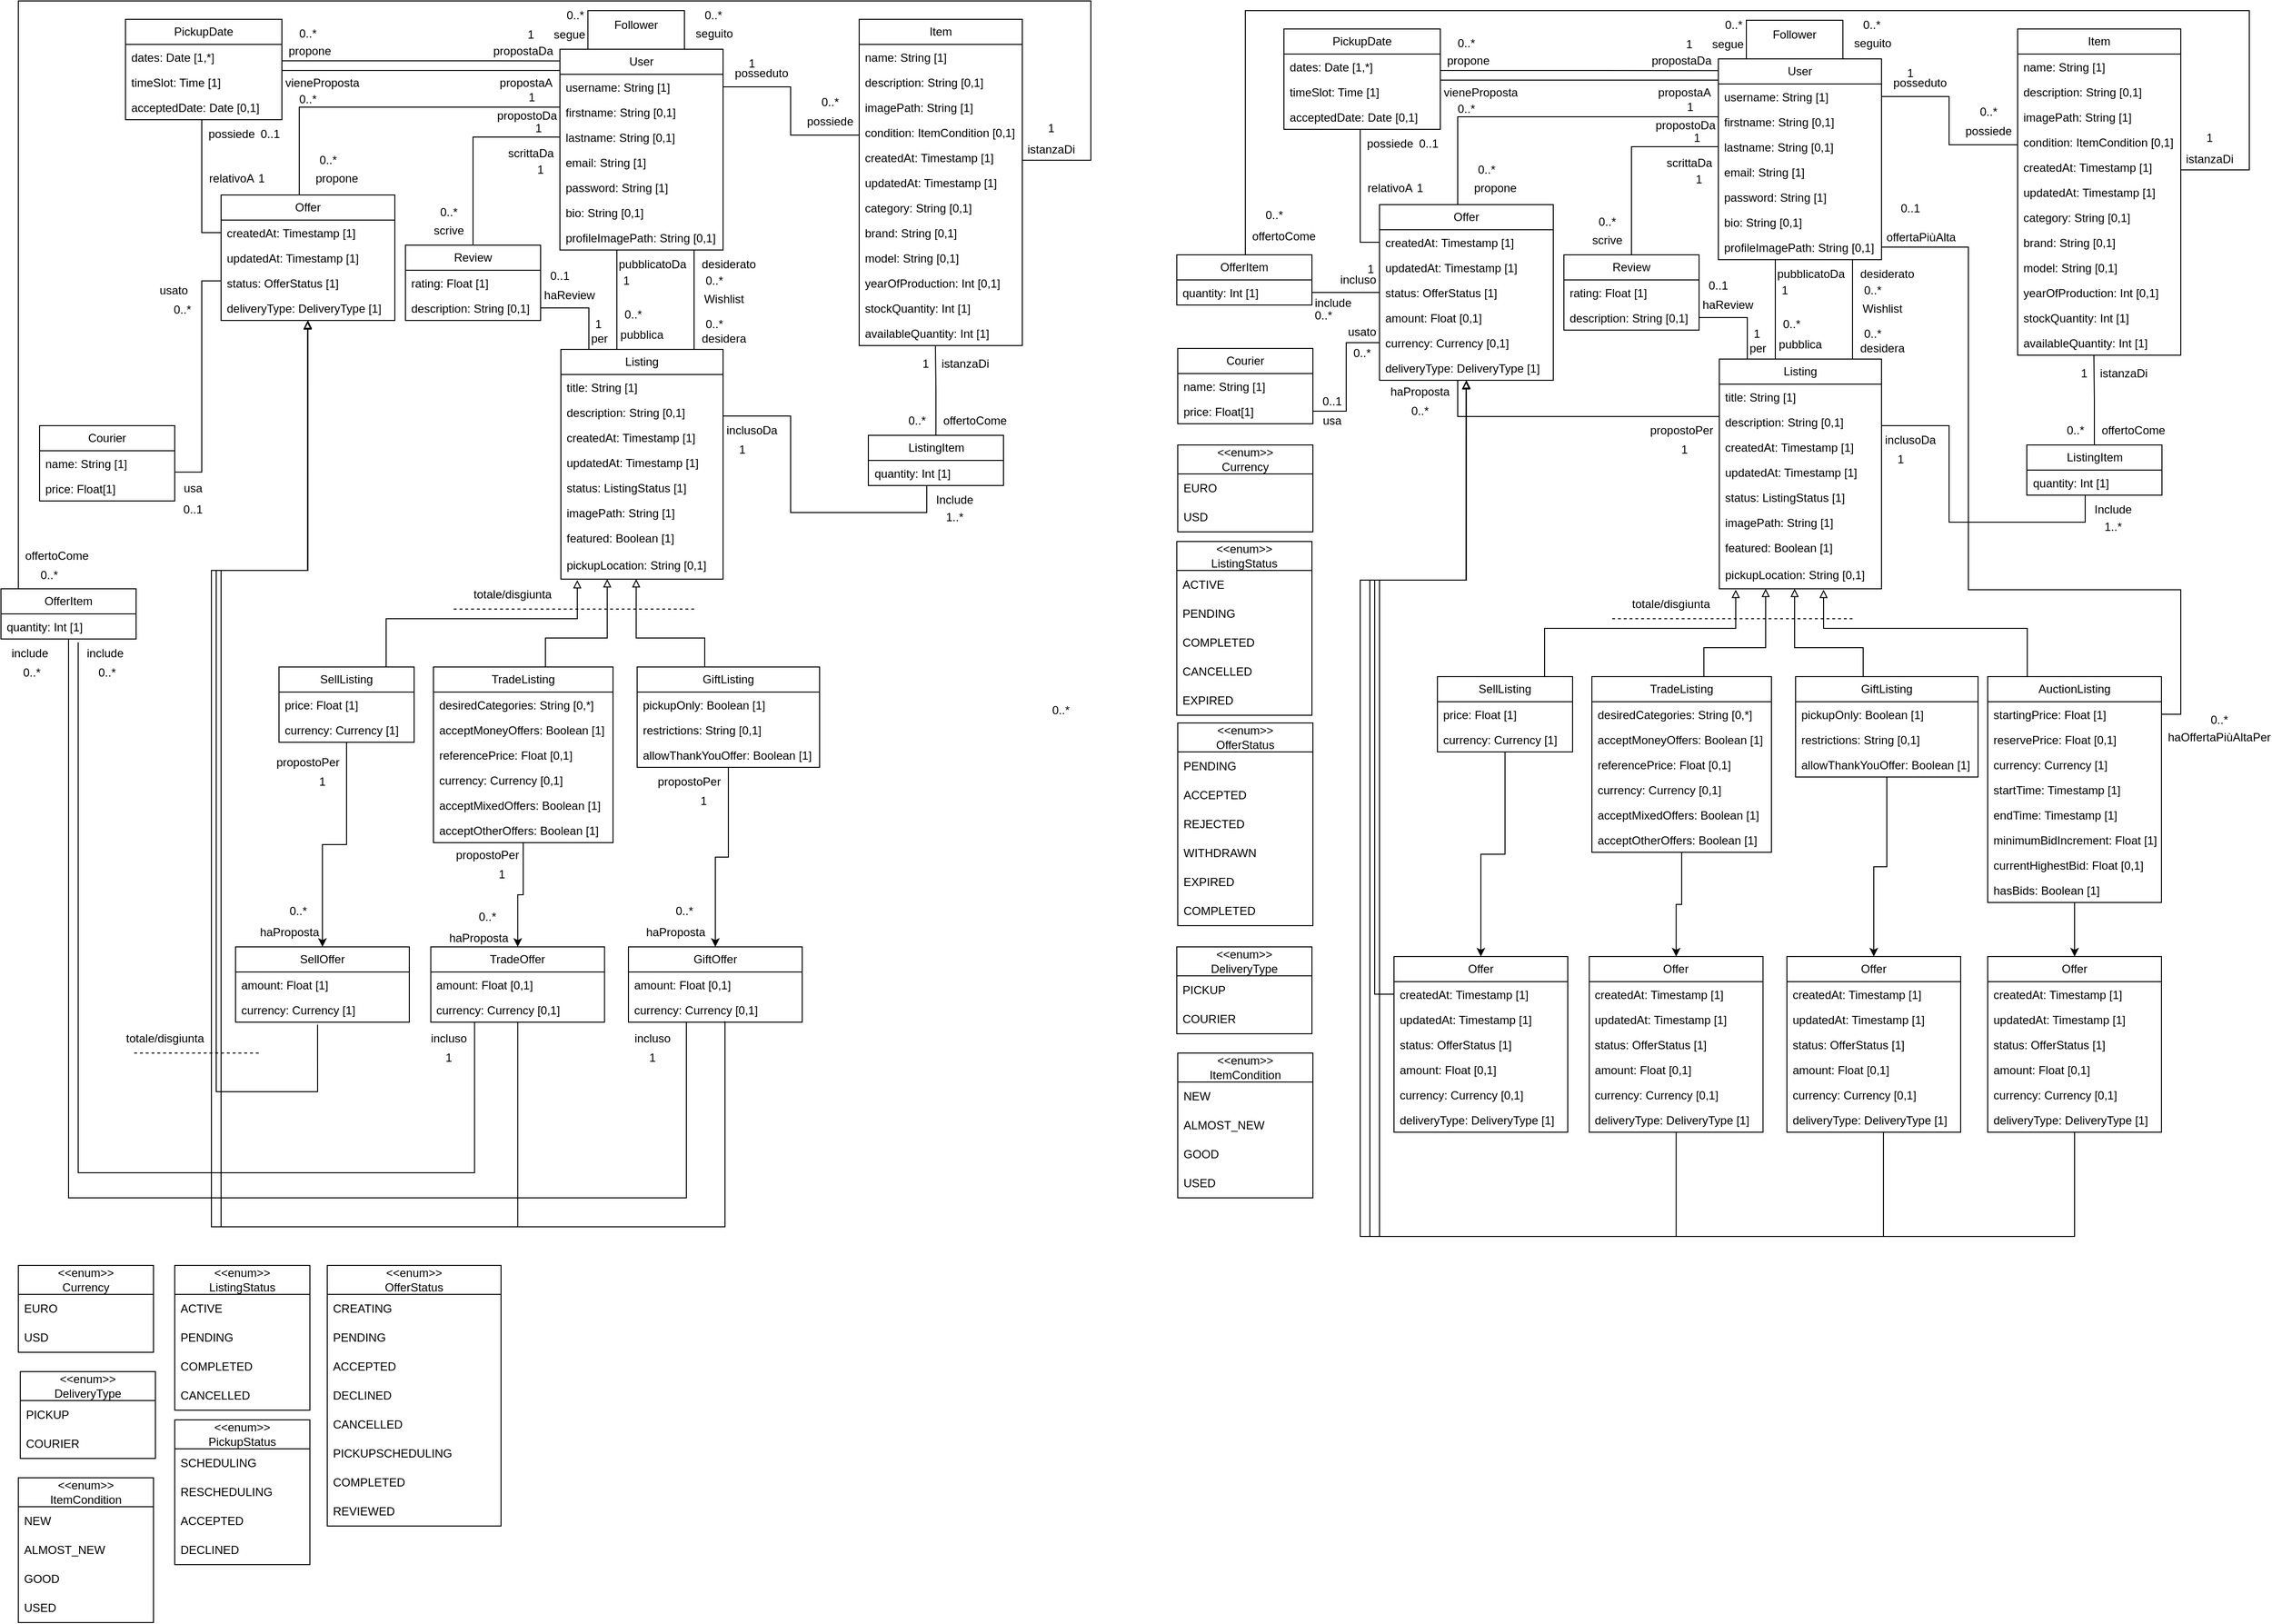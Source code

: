 <mxfile version="28.0.4">
  <diagram name="Pagina-1" id="pqPESXuBRYoT41L2sFao">
    <mxGraphModel dx="5702" dy="2513" grid="1" gridSize="10" guides="1" tooltips="1" connect="1" arrows="1" fold="1" page="1" pageScale="1" pageWidth="1169" pageHeight="1654" background="#ffffff" math="0" shadow="0">
      <root>
        <mxCell id="0" />
        <mxCell id="1" parent="0" />
        <mxCell id="meO55GGQu29Vi7JCb83L-60" style="edgeStyle=orthogonalEdgeStyle;rounded=0;orthogonalLoop=1;jettySize=auto;html=1;endArrow=none;startFill=0;" parent="1" source="meO55GGQu29Vi7JCb83L-1" target="meO55GGQu29Vi7JCb83L-9" edge="1">
          <mxGeometry relative="1" as="geometry">
            <Array as="points">
              <mxPoint x="-520" y="370" />
              <mxPoint x="-520" y="370" />
            </Array>
          </mxGeometry>
        </mxCell>
        <mxCell id="meO55GGQu29Vi7JCb83L-1" value="User" style="swimlane;fontStyle=0;childLayout=stackLayout;horizontal=1;startSize=26;fillColor=none;horizontalStack=0;resizeParent=1;resizeParentMax=0;resizeLast=0;collapsible=1;marginBottom=0;whiteSpace=wrap;html=1;" parent="1" vertex="1">
          <mxGeometry x="-579" y="90" width="169" height="208" as="geometry" />
        </mxCell>
        <mxCell id="meO55GGQu29Vi7JCb83L-2" value="username: String [1]" style="text;strokeColor=none;fillColor=none;align=left;verticalAlign=top;spacingLeft=4;spacingRight=4;overflow=hidden;rotatable=0;points=[[0,0.5],[1,0.5]];portConstraint=eastwest;whiteSpace=wrap;html=1;" parent="meO55GGQu29Vi7JCb83L-1" vertex="1">
          <mxGeometry y="26" width="169" height="26" as="geometry" />
        </mxCell>
        <mxCell id="meO55GGQu29Vi7JCb83L-3" value="firstname: String [0,1]" style="text;strokeColor=none;fillColor=none;align=left;verticalAlign=top;spacingLeft=4;spacingRight=4;overflow=hidden;rotatable=0;points=[[0,0.5],[1,0.5]];portConstraint=eastwest;whiteSpace=wrap;html=1;" parent="meO55GGQu29Vi7JCb83L-1" vertex="1">
          <mxGeometry y="52" width="169" height="26" as="geometry" />
        </mxCell>
        <mxCell id="meO55GGQu29Vi7JCb83L-4" value="lastname: String [0,1]" style="text;strokeColor=none;fillColor=none;align=left;verticalAlign=top;spacingLeft=4;spacingRight=4;overflow=hidden;rotatable=0;points=[[0,0.5],[1,0.5]];portConstraint=eastwest;whiteSpace=wrap;html=1;" parent="meO55GGQu29Vi7JCb83L-1" vertex="1">
          <mxGeometry y="78" width="169" height="26" as="geometry" />
        </mxCell>
        <mxCell id="Ur-tIDbAod0pSZHUvcvN-2" value="email: String [1]" style="text;strokeColor=none;fillColor=none;align=left;verticalAlign=top;spacingLeft=4;spacingRight=4;overflow=hidden;rotatable=0;points=[[0,0.5],[1,0.5]];portConstraint=eastwest;whiteSpace=wrap;html=1;" parent="meO55GGQu29Vi7JCb83L-1" vertex="1">
          <mxGeometry y="104" width="169" height="26" as="geometry" />
        </mxCell>
        <mxCell id="Ur-tIDbAod0pSZHUvcvN-1" value="password: String [1]" style="text;strokeColor=none;fillColor=none;align=left;verticalAlign=top;spacingLeft=4;spacingRight=4;overflow=hidden;rotatable=0;points=[[0,0.5],[1,0.5]];portConstraint=eastwest;whiteSpace=wrap;html=1;" parent="meO55GGQu29Vi7JCb83L-1" vertex="1">
          <mxGeometry y="130" width="169" height="26" as="geometry" />
        </mxCell>
        <mxCell id="Ur-tIDbAod0pSZHUvcvN-3" value="bio: String [0,1]" style="text;strokeColor=none;fillColor=none;align=left;verticalAlign=top;spacingLeft=4;spacingRight=4;overflow=hidden;rotatable=0;points=[[0,0.5],[1,0.5]];portConstraint=eastwest;whiteSpace=wrap;html=1;" parent="meO55GGQu29Vi7JCb83L-1" vertex="1">
          <mxGeometry y="156" width="169" height="26" as="geometry" />
        </mxCell>
        <mxCell id="Ur-tIDbAod0pSZHUvcvN-5" value="profileImagePath: String [0,1]" style="text;strokeColor=none;fillColor=none;align=left;verticalAlign=top;spacingLeft=4;spacingRight=4;overflow=hidden;rotatable=0;points=[[0,0.5],[1,0.5]];portConstraint=eastwest;whiteSpace=wrap;html=1;" parent="meO55GGQu29Vi7JCb83L-1" vertex="1">
          <mxGeometry y="182" width="169" height="26" as="geometry" />
        </mxCell>
        <mxCell id="meO55GGQu29Vi7JCb83L-5" value="Item" style="swimlane;fontStyle=0;childLayout=stackLayout;horizontal=1;startSize=26;fillColor=none;horizontalStack=0;resizeParent=1;resizeParentMax=0;resizeLast=0;collapsible=1;marginBottom=0;whiteSpace=wrap;html=1;" parent="1" vertex="1">
          <mxGeometry x="-269" y="59" width="169" height="338" as="geometry" />
        </mxCell>
        <mxCell id="meO55GGQu29Vi7JCb83L-6" value="name: String [1]" style="text;strokeColor=none;fillColor=none;align=left;verticalAlign=top;spacingLeft=4;spacingRight=4;overflow=hidden;rotatable=0;points=[[0,0.5],[1,0.5]];portConstraint=eastwest;whiteSpace=wrap;html=1;" parent="meO55GGQu29Vi7JCb83L-5" vertex="1">
          <mxGeometry y="26" width="169" height="26" as="geometry" />
        </mxCell>
        <mxCell id="meO55GGQu29Vi7JCb83L-7" value="description: String [0,1]" style="text;strokeColor=none;fillColor=none;align=left;verticalAlign=top;spacingLeft=4;spacingRight=4;overflow=hidden;rotatable=0;points=[[0,0.5],[1,0.5]];portConstraint=eastwest;whiteSpace=wrap;html=1;" parent="meO55GGQu29Vi7JCb83L-5" vertex="1">
          <mxGeometry y="52" width="169" height="26" as="geometry" />
        </mxCell>
        <mxCell id="meO55GGQu29Vi7JCb83L-8" value="imagePath: String [1]" style="text;strokeColor=none;fillColor=none;align=left;verticalAlign=top;spacingLeft=4;spacingRight=4;overflow=hidden;rotatable=0;points=[[0,0.5],[1,0.5]];portConstraint=eastwest;whiteSpace=wrap;html=1;" parent="meO55GGQu29Vi7JCb83L-5" vertex="1">
          <mxGeometry y="78" width="169" height="26" as="geometry" />
        </mxCell>
        <mxCell id="Ur-tIDbAod0pSZHUvcvN-12" value="condition: ItemCondition [0,1]" style="text;strokeColor=none;fillColor=none;align=left;verticalAlign=top;spacingLeft=4;spacingRight=4;overflow=hidden;rotatable=0;points=[[0,0.5],[1,0.5]];portConstraint=eastwest;whiteSpace=wrap;html=1;" parent="meO55GGQu29Vi7JCb83L-5" vertex="1">
          <mxGeometry y="104" width="169" height="26" as="geometry" />
        </mxCell>
        <mxCell id="Ur-tIDbAod0pSZHUvcvN-13" value="createdAt: Timestamp [1]" style="text;strokeColor=none;fillColor=none;align=left;verticalAlign=top;spacingLeft=4;spacingRight=4;overflow=hidden;rotatable=0;points=[[0,0.5],[1,0.5]];portConstraint=eastwest;whiteSpace=wrap;html=1;" parent="meO55GGQu29Vi7JCb83L-5" vertex="1">
          <mxGeometry y="130" width="169" height="26" as="geometry" />
        </mxCell>
        <mxCell id="Ur-tIDbAod0pSZHUvcvN-14" value="updatedAt: Timestamp [1]" style="text;strokeColor=none;fillColor=none;align=left;verticalAlign=top;spacingLeft=4;spacingRight=4;overflow=hidden;rotatable=0;points=[[0,0.5],[1,0.5]];portConstraint=eastwest;whiteSpace=wrap;html=1;" parent="meO55GGQu29Vi7JCb83L-5" vertex="1">
          <mxGeometry y="156" width="169" height="26" as="geometry" />
        </mxCell>
        <mxCell id="Ur-tIDbAod0pSZHUvcvN-15" value="category: String [0,1]" style="text;strokeColor=none;fillColor=none;align=left;verticalAlign=top;spacingLeft=4;spacingRight=4;overflow=hidden;rotatable=0;points=[[0,0.5],[1,0.5]];portConstraint=eastwest;whiteSpace=wrap;html=1;" parent="meO55GGQu29Vi7JCb83L-5" vertex="1">
          <mxGeometry y="182" width="169" height="26" as="geometry" />
        </mxCell>
        <mxCell id="Ur-tIDbAod0pSZHUvcvN-16" value="brand: String&amp;nbsp;[0,1]&amp;nbsp;&lt;span style=&quot;color: rgba(0, 0, 0, 0); font-family: monospace; font-size: 0px; text-wrap: nowrap;&quot;&gt;%3CmxGraphModel%3E%3Croot%3E%3CmxCell%20id%3D%220%22%2F%3E%3CmxCell%20id%3D%221%22%20parent%3D%220%22%2F%3E%3CmxCell%20id%3D%222%22%20value%3D%22yearOfProduction%3A%20Int%22%20style%3D%22text%3BstrokeColor%3Dnone%3BfillColor%3Dnone%3Balign%3Dleft%3BverticalAlign%3Dtop%3BspacingLeft%3D4%3BspacingRight%3D4%3Boverflow%3Dhidden%3Brotatable%3D0%3Bpoints%3D%5B%5B0%2C0.5%5D%2C%5B1%2C0.5%5D%5D%3BportConstraint%3Deastwest%3BwhiteSpace%3Dwrap%3Bhtml%3D1%3B%22%20vertex%3D%221%22%20parent%3D%221%22%3E%3CmxGeometry%20x%3D%22-269%22%20y%3D%22319%22%20width%3D%22159%22%20height%3D%2226%22%20as%3D%22geometry%22%2F%3E%3C%2FmxCell%3E%3C%2Froot%3E%3C%2FmxGraphModel%3E&lt;/span&gt;&lt;span style=&quot;color: rgba(0, 0, 0, 0); font-family: monospace; font-size: 0px; text-wrap: nowrap;&quot;&gt;%3CmxGraphModel%3E%3Croot%3E%3CmxCell%20id%3D%220%22%2F%3E%3CmxCell%20id%3D%221%22%20parent%3D%220%22%2F%3E%3CmxCell%20id%3D%222%22%20value%3D%22yearOfProduction%3A%20Int%22%20style%3D%22text%3BstrokeColor%3Dnone%3BfillColor%3Dnone%3Balign%3Dleft%3BverticalAlign%3Dtop%3BspacingLeft%3D4%3BspacingRight%3D4%3Boverflow%3Dhidden%3Brotatable%3D0%3Bpoints%3D%5B%5B0%2C0.5%5D%2C%5B1%2C0.5%5D%5D%3BportConstraint%3Deastwest%3BwhiteSpace%3Dwrap%3Bhtml%3D1%3B%22%20vertex%3D%221%22%20parent%3D%221%22%3E%3CmxGeometry%20x%3D%22-269%22%20y%3D%22319%22%20width%3D%22159%22%20height%3D%2226%22%20as%3D%22geometry%22%2F%3E%3C%2FmxCell%3E%3C%2Froot%3E%3C%2FmxGraphModel%3E[&lt;/span&gt;" style="text;strokeColor=none;fillColor=none;align=left;verticalAlign=top;spacingLeft=4;spacingRight=4;overflow=hidden;rotatable=0;points=[[0,0.5],[1,0.5]];portConstraint=eastwest;whiteSpace=wrap;html=1;" parent="meO55GGQu29Vi7JCb83L-5" vertex="1">
          <mxGeometry y="208" width="169" height="26" as="geometry" />
        </mxCell>
        <mxCell id="Ur-tIDbAod0pSZHUvcvN-17" value="model: String&amp;nbsp;[0,1]" style="text;strokeColor=none;fillColor=none;align=left;verticalAlign=top;spacingLeft=4;spacingRight=4;overflow=hidden;rotatable=0;points=[[0,0.5],[1,0.5]];portConstraint=eastwest;whiteSpace=wrap;html=1;" parent="meO55GGQu29Vi7JCb83L-5" vertex="1">
          <mxGeometry y="234" width="169" height="26" as="geometry" />
        </mxCell>
        <mxCell id="Ur-tIDbAod0pSZHUvcvN-18" value="yearOfProduction: Int&amp;nbsp;[0,1]" style="text;strokeColor=none;fillColor=none;align=left;verticalAlign=top;spacingLeft=4;spacingRight=4;overflow=hidden;rotatable=0;points=[[0,0.5],[1,0.5]];portConstraint=eastwest;whiteSpace=wrap;html=1;" parent="meO55GGQu29Vi7JCb83L-5" vertex="1">
          <mxGeometry y="260" width="169" height="26" as="geometry" />
        </mxCell>
        <mxCell id="Ur-tIDbAod0pSZHUvcvN-23" value="stockQuantity: Int [1]" style="text;strokeColor=none;fillColor=none;align=left;verticalAlign=top;spacingLeft=4;spacingRight=4;overflow=hidden;rotatable=0;points=[[0,0.5],[1,0.5]];portConstraint=eastwest;whiteSpace=wrap;html=1;" parent="meO55GGQu29Vi7JCb83L-5" vertex="1">
          <mxGeometry y="286" width="169" height="26" as="geometry" />
        </mxCell>
        <mxCell id="Ur-tIDbAod0pSZHUvcvN-24" value="availableQuantity: Int [1]" style="text;strokeColor=none;fillColor=none;align=left;verticalAlign=top;spacingLeft=4;spacingRight=4;overflow=hidden;rotatable=0;points=[[0,0.5],[1,0.5]];portConstraint=eastwest;whiteSpace=wrap;html=1;" parent="meO55GGQu29Vi7JCb83L-5" vertex="1">
          <mxGeometry y="312" width="169" height="26" as="geometry" />
        </mxCell>
        <mxCell id="meO55GGQu29Vi7JCb83L-63" style="edgeStyle=orthogonalEdgeStyle;rounded=0;orthogonalLoop=1;jettySize=auto;html=1;endArrow=none;startFill=0;entryX=0.496;entryY=1;entryDx=0;entryDy=0;entryPerimeter=0;" parent="1" source="meO55GGQu29Vi7JCb83L-11" target="meO55GGQu29Vi7JCb83L-34" edge="1">
          <mxGeometry relative="1" as="geometry">
            <Array as="points">
              <mxPoint x="-340" y="470" />
              <mxPoint x="-340" y="570" />
              <mxPoint x="-199" y="570" />
              <mxPoint x="-199" y="542" />
            </Array>
            <mxPoint x="-199" y="568" as="targetPoint" />
          </mxGeometry>
        </mxCell>
        <mxCell id="meO55GGQu29Vi7JCb83L-9" value="Listing" style="swimlane;fontStyle=0;childLayout=stackLayout;horizontal=1;startSize=26;fillColor=none;horizontalStack=0;resizeParent=1;resizeParentMax=0;resizeLast=0;collapsible=1;marginBottom=0;whiteSpace=wrap;html=1;" parent="1" vertex="1">
          <mxGeometry x="-578" y="401" width="168" height="238" as="geometry" />
        </mxCell>
        <mxCell id="meO55GGQu29Vi7JCb83L-10" value="title: String&amp;nbsp;[1]" style="text;strokeColor=none;fillColor=none;align=left;verticalAlign=top;spacingLeft=4;spacingRight=4;overflow=hidden;rotatable=0;points=[[0,0.5],[1,0.5]];portConstraint=eastwest;whiteSpace=wrap;html=1;" parent="meO55GGQu29Vi7JCb83L-9" vertex="1">
          <mxGeometry y="26" width="168" height="26" as="geometry" />
        </mxCell>
        <mxCell id="meO55GGQu29Vi7JCb83L-11" value="description: String&amp;nbsp;[0,1]" style="text;strokeColor=none;fillColor=none;align=left;verticalAlign=top;spacingLeft=4;spacingRight=4;overflow=hidden;rotatable=0;points=[[0,0.5],[1,0.5]];portConstraint=eastwest;whiteSpace=wrap;html=1;" parent="meO55GGQu29Vi7JCb83L-9" vertex="1">
          <mxGeometry y="52" width="168" height="26" as="geometry" />
        </mxCell>
        <mxCell id="meO55GGQu29Vi7JCb83L-12" value="createdAt: Timestamp [1]" style="text;strokeColor=none;fillColor=none;align=left;verticalAlign=top;spacingLeft=4;spacingRight=4;overflow=hidden;rotatable=0;points=[[0,0.5],[1,0.5]];portConstraint=eastwest;whiteSpace=wrap;html=1;" parent="meO55GGQu29Vi7JCb83L-9" vertex="1">
          <mxGeometry y="78" width="168" height="26" as="geometry" />
        </mxCell>
        <mxCell id="Ur-tIDbAod0pSZHUvcvN-6" value="updatedAt: Timestamp [1]" style="text;strokeColor=none;fillColor=none;align=left;verticalAlign=top;spacingLeft=4;spacingRight=4;overflow=hidden;rotatable=0;points=[[0,0.5],[1,0.5]];portConstraint=eastwest;whiteSpace=wrap;html=1;" parent="meO55GGQu29Vi7JCb83L-9" vertex="1">
          <mxGeometry y="104" width="168" height="26" as="geometry" />
        </mxCell>
        <mxCell id="Ur-tIDbAod0pSZHUvcvN-7" value="status: ListingStatus [1]" style="text;strokeColor=none;fillColor=none;align=left;verticalAlign=top;spacingLeft=4;spacingRight=4;overflow=hidden;rotatable=0;points=[[0,0.5],[1,0.5]];portConstraint=eastwest;whiteSpace=wrap;html=1;" parent="meO55GGQu29Vi7JCb83L-9" vertex="1">
          <mxGeometry y="130" width="168" height="26" as="geometry" />
        </mxCell>
        <mxCell id="Ur-tIDbAod0pSZHUvcvN-8" value="imagePath: String [1]" style="text;strokeColor=none;fillColor=none;align=left;verticalAlign=top;spacingLeft=4;spacingRight=4;overflow=hidden;rotatable=0;points=[[0,0.5],[1,0.5]];portConstraint=eastwest;whiteSpace=wrap;html=1;" parent="meO55GGQu29Vi7JCb83L-9" vertex="1">
          <mxGeometry y="156" width="168" height="26" as="geometry" />
        </mxCell>
        <mxCell id="Ur-tIDbAod0pSZHUvcvN-9" value="featured: Boolean [1]" style="text;strokeColor=none;fillColor=none;align=left;verticalAlign=top;spacingLeft=4;spacingRight=4;overflow=hidden;rotatable=0;points=[[0,0.5],[1,0.5]];portConstraint=eastwest;whiteSpace=wrap;html=1;" parent="meO55GGQu29Vi7JCb83L-9" vertex="1">
          <mxGeometry y="182" width="168" height="28" as="geometry" />
        </mxCell>
        <mxCell id="etzk3PfRehGA0EW53vVB-2" value="pickupLocation: String [0,1]" style="text;strokeColor=none;fillColor=none;align=left;verticalAlign=top;spacingLeft=4;spacingRight=4;overflow=hidden;rotatable=0;points=[[0,0.5],[1,0.5]];portConstraint=eastwest;whiteSpace=wrap;html=1;" parent="meO55GGQu29Vi7JCb83L-9" vertex="1">
          <mxGeometry y="210" width="168" height="28" as="geometry" />
        </mxCell>
        <mxCell id="meO55GGQu29Vi7JCb83L-80" style="edgeStyle=orthogonalEdgeStyle;rounded=0;orthogonalLoop=1;jettySize=auto;html=1;endArrow=none;startFill=0;" parent="1" edge="1">
          <mxGeometry relative="1" as="geometry">
            <mxPoint x="-849" y="241" as="sourcePoint" />
            <mxPoint x="-579" y="140" as="targetPoint" />
            <Array as="points">
              <mxPoint x="-849" y="150" />
              <mxPoint x="-579" y="150" />
            </Array>
          </mxGeometry>
        </mxCell>
        <mxCell id="meO55GGQu29Vi7JCb83L-13" value="Offer" style="swimlane;fontStyle=0;childLayout=stackLayout;horizontal=1;startSize=26;fillColor=none;horizontalStack=0;resizeParent=1;resizeParentMax=0;resizeLast=0;collapsible=1;marginBottom=0;whiteSpace=wrap;html=1;" parent="1" vertex="1">
          <mxGeometry x="-930" y="241" width="180" height="130" as="geometry" />
        </mxCell>
        <mxCell id="meO55GGQu29Vi7JCb83L-14" value="createdAt: Timestamp [1]" style="text;strokeColor=none;fillColor=none;align=left;verticalAlign=top;spacingLeft=4;spacingRight=4;overflow=hidden;rotatable=0;points=[[0,0.5],[1,0.5]];portConstraint=eastwest;whiteSpace=wrap;html=1;" parent="meO55GGQu29Vi7JCb83L-13" vertex="1">
          <mxGeometry y="26" width="180" height="26" as="geometry" />
        </mxCell>
        <mxCell id="meO55GGQu29Vi7JCb83L-15" value="updatedAt: Timestamp [1]" style="text;strokeColor=none;fillColor=none;align=left;verticalAlign=top;spacingLeft=4;spacingRight=4;overflow=hidden;rotatable=0;points=[[0,0.5],[1,0.5]];portConstraint=eastwest;whiteSpace=wrap;html=1;" parent="meO55GGQu29Vi7JCb83L-13" vertex="1">
          <mxGeometry y="52" width="180" height="26" as="geometry" />
        </mxCell>
        <mxCell id="meO55GGQu29Vi7JCb83L-16" value="status: OfferStatus [1]" style="text;strokeColor=none;fillColor=none;align=left;verticalAlign=top;spacingLeft=4;spacingRight=4;overflow=hidden;rotatable=0;points=[[0,0.5],[1,0.5]];portConstraint=eastwest;whiteSpace=wrap;html=1;" parent="meO55GGQu29Vi7JCb83L-13" vertex="1">
          <mxGeometry y="78" width="180" height="26" as="geometry" />
        </mxCell>
        <mxCell id="etzk3PfRehGA0EW53vVB-3" value="deliveryType: DeliveryType [1]&amp;nbsp;" style="text;strokeColor=none;fillColor=none;align=left;verticalAlign=top;spacingLeft=4;spacingRight=4;overflow=hidden;rotatable=0;points=[[0,0.5],[1,0.5]];portConstraint=eastwest;whiteSpace=wrap;html=1;" parent="meO55GGQu29Vi7JCb83L-13" vertex="1">
          <mxGeometry y="104" width="180" height="26" as="geometry" />
        </mxCell>
        <mxCell id="meO55GGQu29Vi7JCb83L-75" style="edgeStyle=orthogonalEdgeStyle;rounded=0;orthogonalLoop=1;jettySize=auto;html=1;endArrow=block;endFill=0;" parent="1" source="meO55GGQu29Vi7JCb83L-17" edge="1">
          <mxGeometry relative="1" as="geometry">
            <Array as="points">
              <mxPoint x="-759" y="680" />
              <mxPoint x="-561" y="680" />
            </Array>
            <mxPoint x="-561" y="640" as="targetPoint" />
          </mxGeometry>
        </mxCell>
        <mxCell id="ZyAeXPUjk1QE7LXh1Kmv-32" style="edgeStyle=orthogonalEdgeStyle;rounded=0;orthogonalLoop=1;jettySize=auto;html=1;" edge="1" parent="1" source="meO55GGQu29Vi7JCb83L-17" target="ZyAeXPUjk1QE7LXh1Kmv-3">
          <mxGeometry relative="1" as="geometry" />
        </mxCell>
        <mxCell id="meO55GGQu29Vi7JCb83L-17" value="SellListing" style="swimlane;fontStyle=0;childLayout=stackLayout;horizontal=1;startSize=26;fillColor=none;horizontalStack=0;resizeParent=1;resizeParentMax=0;resizeLast=0;collapsible=1;marginBottom=0;whiteSpace=wrap;html=1;" parent="1" vertex="1">
          <mxGeometry x="-870" y="730" width="140" height="78" as="geometry" />
        </mxCell>
        <mxCell id="meO55GGQu29Vi7JCb83L-18" value="price: Float [1]" style="text;strokeColor=none;fillColor=none;align=left;verticalAlign=top;spacingLeft=4;spacingRight=4;overflow=hidden;rotatable=0;points=[[0,0.5],[1,0.5]];portConstraint=eastwest;whiteSpace=wrap;html=1;" parent="meO55GGQu29Vi7JCb83L-17" vertex="1">
          <mxGeometry y="26" width="140" height="26" as="geometry" />
        </mxCell>
        <mxCell id="meO55GGQu29Vi7JCb83L-19" value="currency: Currency [1]" style="text;strokeColor=none;fillColor=none;align=left;verticalAlign=top;spacingLeft=4;spacingRight=4;overflow=hidden;rotatable=0;points=[[0,0.5],[1,0.5]];portConstraint=eastwest;whiteSpace=wrap;html=1;" parent="meO55GGQu29Vi7JCb83L-17" vertex="1">
          <mxGeometry y="52" width="140" height="26" as="geometry" />
        </mxCell>
        <mxCell id="meO55GGQu29Vi7JCb83L-76" style="edgeStyle=orthogonalEdgeStyle;rounded=0;orthogonalLoop=1;jettySize=auto;html=1;endArrow=block;endFill=0;" parent="1" source="meO55GGQu29Vi7JCb83L-21" target="meO55GGQu29Vi7JCb83L-9" edge="1">
          <mxGeometry relative="1" as="geometry">
            <Array as="points">
              <mxPoint x="-594" y="700" />
              <mxPoint x="-530" y="700" />
            </Array>
          </mxGeometry>
        </mxCell>
        <mxCell id="ZyAeXPUjk1QE7LXh1Kmv-33" style="edgeStyle=orthogonalEdgeStyle;rounded=0;orthogonalLoop=1;jettySize=auto;html=1;" edge="1" parent="1" source="meO55GGQu29Vi7JCb83L-21" target="ZyAeXPUjk1QE7LXh1Kmv-10">
          <mxGeometry relative="1" as="geometry" />
        </mxCell>
        <mxCell id="meO55GGQu29Vi7JCb83L-21" value="TradeListing" style="swimlane;fontStyle=0;childLayout=stackLayout;horizontal=1;startSize=26;fillColor=none;horizontalStack=0;resizeParent=1;resizeParentMax=0;resizeLast=0;collapsible=1;marginBottom=0;whiteSpace=wrap;html=1;" parent="1" vertex="1">
          <mxGeometry x="-710" y="730" width="186" height="182" as="geometry" />
        </mxCell>
        <mxCell id="meO55GGQu29Vi7JCb83L-22" value="desiredCategories: String [0,*]" style="text;strokeColor=none;fillColor=none;align=left;verticalAlign=top;spacingLeft=4;spacingRight=4;overflow=hidden;rotatable=0;points=[[0,0.5],[1,0.5]];portConstraint=eastwest;whiteSpace=wrap;html=1;" parent="meO55GGQu29Vi7JCb83L-21" vertex="1">
          <mxGeometry y="26" width="186" height="26" as="geometry" />
        </mxCell>
        <mxCell id="meO55GGQu29Vi7JCb83L-23" value="acceptMoneyOffers: Boolean [1]" style="text;strokeColor=none;fillColor=none;align=left;verticalAlign=top;spacingLeft=4;spacingRight=4;overflow=hidden;rotatable=0;points=[[0,0.5],[1,0.5]];portConstraint=eastwest;whiteSpace=wrap;html=1;" parent="meO55GGQu29Vi7JCb83L-21" vertex="1">
          <mxGeometry y="52" width="186" height="26" as="geometry" />
        </mxCell>
        <mxCell id="meO55GGQu29Vi7JCb83L-24" value="referencePrice: Float [0,1]" style="text;strokeColor=none;fillColor=none;align=left;verticalAlign=top;spacingLeft=4;spacingRight=4;overflow=hidden;rotatable=0;points=[[0,0.5],[1,0.5]];portConstraint=eastwest;whiteSpace=wrap;html=1;" parent="meO55GGQu29Vi7JCb83L-21" vertex="1">
          <mxGeometry y="78" width="186" height="26" as="geometry" />
        </mxCell>
        <mxCell id="Ur-tIDbAod0pSZHUvcvN-48" value="currency: Currency [0,1]" style="text;strokeColor=none;fillColor=none;align=left;verticalAlign=top;spacingLeft=4;spacingRight=4;overflow=hidden;rotatable=0;points=[[0,0.5],[1,0.5]];portConstraint=eastwest;whiteSpace=wrap;html=1;" parent="meO55GGQu29Vi7JCb83L-21" vertex="1">
          <mxGeometry y="104" width="186" height="26" as="geometry" />
        </mxCell>
        <mxCell id="Ur-tIDbAod0pSZHUvcvN-49" value="acceptMixedOffers: Boolean [1]" style="text;strokeColor=none;fillColor=none;align=left;verticalAlign=top;spacingLeft=4;spacingRight=4;overflow=hidden;rotatable=0;points=[[0,0.5],[1,0.5]];portConstraint=eastwest;whiteSpace=wrap;html=1;" parent="meO55GGQu29Vi7JCb83L-21" vertex="1">
          <mxGeometry y="130" width="186" height="26" as="geometry" />
        </mxCell>
        <mxCell id="Ur-tIDbAod0pSZHUvcvN-50" value="acceptOtherOffers: Boolean [1]" style="text;strokeColor=none;fillColor=none;align=left;verticalAlign=top;spacingLeft=4;spacingRight=4;overflow=hidden;rotatable=0;points=[[0,0.5],[1,0.5]];portConstraint=eastwest;whiteSpace=wrap;html=1;" parent="meO55GGQu29Vi7JCb83L-21" vertex="1">
          <mxGeometry y="156" width="186" height="26" as="geometry" />
        </mxCell>
        <mxCell id="meO55GGQu29Vi7JCb83L-77" style="edgeStyle=orthogonalEdgeStyle;rounded=0;orthogonalLoop=1;jettySize=auto;html=1;endArrow=block;endFill=0;" parent="1" source="meO55GGQu29Vi7JCb83L-25" target="meO55GGQu29Vi7JCb83L-9" edge="1">
          <mxGeometry relative="1" as="geometry">
            <Array as="points">
              <mxPoint x="-429" y="700" />
              <mxPoint x="-500" y="700" />
            </Array>
          </mxGeometry>
        </mxCell>
        <mxCell id="ZyAeXPUjk1QE7LXh1Kmv-34" style="edgeStyle=orthogonalEdgeStyle;rounded=0;orthogonalLoop=1;jettySize=auto;html=1;" edge="1" parent="1" source="meO55GGQu29Vi7JCb83L-25" target="ZyAeXPUjk1QE7LXh1Kmv-17">
          <mxGeometry relative="1" as="geometry" />
        </mxCell>
        <mxCell id="meO55GGQu29Vi7JCb83L-25" value="GiftListing" style="swimlane;fontStyle=0;childLayout=stackLayout;horizontal=1;startSize=26;fillColor=none;horizontalStack=0;resizeParent=1;resizeParentMax=0;resizeLast=0;collapsible=1;marginBottom=0;whiteSpace=wrap;html=1;" parent="1" vertex="1">
          <mxGeometry x="-499" y="730" width="189" height="104" as="geometry" />
        </mxCell>
        <mxCell id="meO55GGQu29Vi7JCb83L-26" value="pickupOnly: Boolean [1]" style="text;strokeColor=none;fillColor=none;align=left;verticalAlign=top;spacingLeft=4;spacingRight=4;overflow=hidden;rotatable=0;points=[[0,0.5],[1,0.5]];portConstraint=eastwest;whiteSpace=wrap;html=1;" parent="meO55GGQu29Vi7JCb83L-25" vertex="1">
          <mxGeometry y="26" width="189" height="26" as="geometry" />
        </mxCell>
        <mxCell id="meO55GGQu29Vi7JCb83L-27" value="restrictions: String [0,1]" style="text;strokeColor=none;fillColor=none;align=left;verticalAlign=top;spacingLeft=4;spacingRight=4;overflow=hidden;rotatable=0;points=[[0,0.5],[1,0.5]];portConstraint=eastwest;whiteSpace=wrap;html=1;" parent="meO55GGQu29Vi7JCb83L-25" vertex="1">
          <mxGeometry y="52" width="189" height="26" as="geometry" />
        </mxCell>
        <mxCell id="meO55GGQu29Vi7JCb83L-28" value="allowThankYouOffer: Boolean [1]" style="text;strokeColor=none;fillColor=none;align=left;verticalAlign=top;spacingLeft=4;spacingRight=4;overflow=hidden;rotatable=0;points=[[0,0.5],[1,0.5]];portConstraint=eastwest;whiteSpace=wrap;html=1;" parent="meO55GGQu29Vi7JCb83L-25" vertex="1">
          <mxGeometry y="78" width="189" height="26" as="geometry" />
        </mxCell>
        <mxCell id="meO55GGQu29Vi7JCb83L-66" style="edgeStyle=orthogonalEdgeStyle;rounded=0;orthogonalLoop=1;jettySize=auto;html=1;endArrow=none;startFill=0;" parent="1" source="meO55GGQu29Vi7JCb83L-33" target="meO55GGQu29Vi7JCb83L-5" edge="1">
          <mxGeometry relative="1" as="geometry">
            <Array as="points">
              <mxPoint x="-189" y="444" />
              <mxPoint x="-190" y="444" />
            </Array>
          </mxGeometry>
        </mxCell>
        <mxCell id="meO55GGQu29Vi7JCb83L-33" value="ListingItem" style="swimlane;fontStyle=0;childLayout=stackLayout;horizontal=1;startSize=26;fillColor=none;horizontalStack=0;resizeParent=1;resizeParentMax=0;resizeLast=0;collapsible=1;marginBottom=0;whiteSpace=wrap;html=1;" parent="1" vertex="1">
          <mxGeometry x="-259.5" y="490" width="140" height="52" as="geometry" />
        </mxCell>
        <mxCell id="meO55GGQu29Vi7JCb83L-34" value="quantity: Int [1]" style="text;strokeColor=none;fillColor=none;align=left;verticalAlign=top;spacingLeft=4;spacingRight=4;overflow=hidden;rotatable=0;points=[[0,0.5],[1,0.5]];portConstraint=eastwest;whiteSpace=wrap;html=1;" parent="meO55GGQu29Vi7JCb83L-33" vertex="1">
          <mxGeometry y="26" width="140" height="26" as="geometry" />
        </mxCell>
        <mxCell id="meO55GGQu29Vi7JCb83L-81" style="edgeStyle=orthogonalEdgeStyle;rounded=0;orthogonalLoop=1;jettySize=auto;html=1;entryX=1;entryY=0.5;entryDx=0;entryDy=0;endArrow=none;startFill=0;" parent="1" source="meO55GGQu29Vi7JCb83L-37" target="meO55GGQu29Vi7JCb83L-7" edge="1">
          <mxGeometry relative="1" as="geometry">
            <Array as="points">
              <mxPoint x="-1140" y="40" />
              <mxPoint x="-29" y="40" />
              <mxPoint x="-29" y="205" />
              <mxPoint x="-100" y="205" />
            </Array>
          </mxGeometry>
        </mxCell>
        <mxCell id="ZyAeXPUjk1QE7LXh1Kmv-281" style="edgeStyle=orthogonalEdgeStyle;rounded=0;orthogonalLoop=1;jettySize=auto;html=1;entryX=0.252;entryY=0.984;entryDx=0;entryDy=0;entryPerimeter=0;endArrow=none;endFill=0;" edge="1" parent="1" target="ZyAeXPUjk1QE7LXh1Kmv-15">
          <mxGeometry relative="1" as="geometry">
            <mxPoint x="-666.67" y="1123.116" as="targetPoint" />
            <mxPoint x="-1078" y="704.5" as="sourcePoint" />
            <Array as="points">
              <mxPoint x="-1078" y="1254" />
              <mxPoint x="-667" y="1254" />
            </Array>
          </mxGeometry>
        </mxCell>
        <mxCell id="ZyAeXPUjk1QE7LXh1Kmv-283" style="edgeStyle=orthogonalEdgeStyle;rounded=0;orthogonalLoop=1;jettySize=auto;html=1;entryX=0.332;entryY=1.004;entryDx=0;entryDy=0;entryPerimeter=0;endArrow=none;endFill=0;" edge="1" parent="1" source="meO55GGQu29Vi7JCb83L-37" target="ZyAeXPUjk1QE7LXh1Kmv-22">
          <mxGeometry relative="1" as="geometry">
            <mxPoint x="-448.06" y="1124.416" as="targetPoint" />
            <Array as="points">
              <mxPoint x="-1088" y="1280" />
              <mxPoint x="-448" y="1280" />
              <mxPoint x="-448" y="1098" />
            </Array>
          </mxGeometry>
        </mxCell>
        <mxCell id="meO55GGQu29Vi7JCb83L-37" value="OfferItem" style="swimlane;fontStyle=0;childLayout=stackLayout;horizontal=1;startSize=26;fillColor=none;horizontalStack=0;resizeParent=1;resizeParentMax=0;resizeLast=0;collapsible=1;marginBottom=0;whiteSpace=wrap;html=1;" parent="1" vertex="1">
          <mxGeometry x="-1158" y="649" width="140" height="52" as="geometry" />
        </mxCell>
        <mxCell id="meO55GGQu29Vi7JCb83L-38" value="quantity: Int [1]" style="text;strokeColor=none;fillColor=none;align=left;verticalAlign=top;spacingLeft=4;spacingRight=4;overflow=hidden;rotatable=0;points=[[0,0.5],[1,0.5]];portConstraint=eastwest;whiteSpace=wrap;html=1;" parent="meO55GGQu29Vi7JCb83L-37" vertex="1">
          <mxGeometry y="26" width="140" height="26" as="geometry" />
        </mxCell>
        <mxCell id="meO55GGQu29Vi7JCb83L-51" style="edgeStyle=orthogonalEdgeStyle;rounded=0;orthogonalLoop=1;jettySize=auto;html=1;entryX=0;entryY=0.5;entryDx=0;entryDy=0;endArrow=none;startFill=0;" parent="1" source="meO55GGQu29Vi7JCb83L-2" target="meO55GGQu29Vi7JCb83L-6" edge="1">
          <mxGeometry relative="1" as="geometry">
            <Array as="points">
              <mxPoint x="-340" y="129" />
              <mxPoint x="-340" y="179" />
            </Array>
          </mxGeometry>
        </mxCell>
        <mxCell id="meO55GGQu29Vi7JCb83L-52" style="edgeStyle=orthogonalEdgeStyle;rounded=0;orthogonalLoop=1;jettySize=auto;html=1;endArrow=none;startFill=0;" parent="1" source="Ur-tIDbAod0pSZHUvcvN-5" edge="1">
          <mxGeometry relative="1" as="geometry">
            <mxPoint x="-440" y="401" as="targetPoint" />
            <Array as="points">
              <mxPoint x="-440" y="401" />
            </Array>
            <mxPoint x="-400" y="330" as="sourcePoint" />
          </mxGeometry>
        </mxCell>
        <mxCell id="meO55GGQu29Vi7JCb83L-56" value="possiede" style="text;html=1;align=center;verticalAlign=middle;whiteSpace=wrap;rounded=0;" parent="1" vertex="1">
          <mxGeometry x="-329" y="150" width="60" height="30" as="geometry" />
        </mxCell>
        <mxCell id="meO55GGQu29Vi7JCb83L-57" value="posseduto" style="text;html=1;align=center;verticalAlign=middle;whiteSpace=wrap;rounded=0;" parent="1" vertex="1">
          <mxGeometry x="-400" y="100" width="60" height="30" as="geometry" />
        </mxCell>
        <mxCell id="meO55GGQu29Vi7JCb83L-58" value="desidera" style="text;html=1;align=center;verticalAlign=middle;whiteSpace=wrap;rounded=0;" parent="1" vertex="1">
          <mxGeometry x="-439" y="375" width="60" height="30" as="geometry" />
        </mxCell>
        <mxCell id="meO55GGQu29Vi7JCb83L-59" value="desiderato" style="text;html=1;align=center;verticalAlign=middle;whiteSpace=wrap;rounded=0;" parent="1" vertex="1">
          <mxGeometry x="-434.5" y="298" width="60" height="30" as="geometry" />
        </mxCell>
        <mxCell id="meO55GGQu29Vi7JCb83L-61" value="pubblicatoDa" style="text;html=1;align=center;verticalAlign=middle;whiteSpace=wrap;rounded=0;" parent="1" vertex="1">
          <mxGeometry x="-513" y="298" width="60" height="30" as="geometry" />
        </mxCell>
        <mxCell id="meO55GGQu29Vi7JCb83L-62" value="pubblica" style="text;html=1;align=center;verticalAlign=middle;whiteSpace=wrap;rounded=0;" parent="1" vertex="1">
          <mxGeometry x="-524" y="371" width="60" height="30" as="geometry" />
        </mxCell>
        <mxCell id="meO55GGQu29Vi7JCb83L-64" value="Include" style="text;html=1;align=center;verticalAlign=middle;whiteSpace=wrap;rounded=0;" parent="1" vertex="1">
          <mxGeometry x="-200" y="542" width="60" height="30" as="geometry" />
        </mxCell>
        <mxCell id="meO55GGQu29Vi7JCb83L-65" value="inclusoDa" style="text;html=1;align=center;verticalAlign=middle;whiteSpace=wrap;rounded=0;" parent="1" vertex="1">
          <mxGeometry x="-410" y="470" width="60" height="30" as="geometry" />
        </mxCell>
        <mxCell id="meO55GGQu29Vi7JCb83L-67" value="istanzaDi" style="text;html=1;align=center;verticalAlign=middle;whiteSpace=wrap;rounded=0;" parent="1" vertex="1">
          <mxGeometry x="-189" y="401" width="60" height="30" as="geometry" />
        </mxCell>
        <mxCell id="meO55GGQu29Vi7JCb83L-68" value="offertoCome" style="text;html=1;align=center;verticalAlign=middle;whiteSpace=wrap;rounded=0;" parent="1" vertex="1">
          <mxGeometry x="-179.5" y="460" width="60" height="30" as="geometry" />
        </mxCell>
        <mxCell id="meO55GGQu29Vi7JCb83L-82" value="offertoCome" style="text;html=1;align=center;verticalAlign=middle;whiteSpace=wrap;rounded=0;" parent="1" vertex="1">
          <mxGeometry x="-1130" y="600" width="60" height="30" as="geometry" />
        </mxCell>
        <mxCell id="meO55GGQu29Vi7JCb83L-83" value="istanzaDi" style="text;html=1;align=center;verticalAlign=middle;whiteSpace=wrap;rounded=0;" parent="1" vertex="1">
          <mxGeometry x="-100" y="179" width="60" height="30" as="geometry" />
        </mxCell>
        <mxCell id="meO55GGQu29Vi7JCb83L-95" value="1" style="text;html=1;align=center;verticalAlign=middle;whiteSpace=wrap;rounded=0;" parent="1" vertex="1">
          <mxGeometry x="-410" y="90" width="60" height="30" as="geometry" />
        </mxCell>
        <mxCell id="meO55GGQu29Vi7JCb83L-96" value="0..*" style="text;html=1;align=center;verticalAlign=middle;whiteSpace=wrap;rounded=0;" parent="1" vertex="1">
          <mxGeometry x="-329" y="130" width="60" height="30" as="geometry" />
        </mxCell>
        <mxCell id="meO55GGQu29Vi7JCb83L-97" value="1" style="text;html=1;align=center;verticalAlign=middle;whiteSpace=wrap;rounded=0;" parent="1" vertex="1">
          <mxGeometry x="-100" y="157" width="60" height="30" as="geometry" />
        </mxCell>
        <mxCell id="meO55GGQu29Vi7JCb83L-98" value="1" style="text;html=1;align=center;verticalAlign=middle;whiteSpace=wrap;rounded=0;" parent="1" vertex="1">
          <mxGeometry x="-230" y="401" width="60" height="30" as="geometry" />
        </mxCell>
        <mxCell id="meO55GGQu29Vi7JCb83L-99" value="0..*" style="text;html=1;align=center;verticalAlign=middle;whiteSpace=wrap;rounded=0;" parent="1" vertex="1">
          <mxGeometry x="-239.5" y="460" width="60" height="30" as="geometry" />
        </mxCell>
        <mxCell id="meO55GGQu29Vi7JCb83L-100" value="0..*" style="text;html=1;align=center;verticalAlign=middle;whiteSpace=wrap;rounded=0;" parent="1" vertex="1">
          <mxGeometry x="-449" y="315" width="60" height="30" as="geometry" />
        </mxCell>
        <mxCell id="meO55GGQu29Vi7JCb83L-101" value="0..*" style="text;html=1;align=center;verticalAlign=middle;whiteSpace=wrap;rounded=0;" parent="1" vertex="1">
          <mxGeometry x="-449" y="360" width="60" height="30" as="geometry" />
        </mxCell>
        <mxCell id="meO55GGQu29Vi7JCb83L-102" value="1..*" style="text;html=1;align=center;verticalAlign=middle;whiteSpace=wrap;rounded=0;" parent="1" vertex="1">
          <mxGeometry x="-200" y="560" width="60" height="30" as="geometry" />
        </mxCell>
        <mxCell id="meO55GGQu29Vi7JCb83L-103" value="1" style="text;html=1;align=center;verticalAlign=middle;whiteSpace=wrap;rounded=0;" parent="1" vertex="1">
          <mxGeometry x="-420" y="490" width="60" height="30" as="geometry" />
        </mxCell>
        <mxCell id="meO55GGQu29Vi7JCb83L-104" value="1" style="text;html=1;align=center;verticalAlign=middle;whiteSpace=wrap;rounded=0;" parent="1" vertex="1">
          <mxGeometry x="-540.5" y="315" width="60" height="30" as="geometry" />
        </mxCell>
        <mxCell id="meO55GGQu29Vi7JCb83L-105" value="0..*" style="text;html=1;align=center;verticalAlign=middle;whiteSpace=wrap;rounded=0;" parent="1" vertex="1">
          <mxGeometry x="-532.75" y="350" width="60" height="30" as="geometry" />
        </mxCell>
        <mxCell id="meO55GGQu29Vi7JCb83L-106" value="propostoDa" style="text;html=1;align=center;verticalAlign=middle;whiteSpace=wrap;rounded=0;" parent="1" vertex="1">
          <mxGeometry x="-643" y="144" width="60" height="30" as="geometry" />
        </mxCell>
        <mxCell id="meO55GGQu29Vi7JCb83L-107" value="propone" style="text;html=1;align=center;verticalAlign=middle;whiteSpace=wrap;rounded=0;" parent="1" vertex="1">
          <mxGeometry x="-840" y="209" width="60" height="30" as="geometry" />
        </mxCell>
        <mxCell id="meO55GGQu29Vi7JCb83L-108" value="1" style="text;html=1;align=center;verticalAlign=middle;whiteSpace=wrap;rounded=0;" parent="1" vertex="1">
          <mxGeometry x="-631" y="157" width="60" height="30" as="geometry" />
        </mxCell>
        <mxCell id="meO55GGQu29Vi7JCb83L-109" value="0..*" style="text;html=1;align=center;verticalAlign=middle;whiteSpace=wrap;rounded=0;" parent="1" vertex="1">
          <mxGeometry x="-849" y="190" width="60" height="30" as="geometry" />
        </mxCell>
        <mxCell id="meO55GGQu29Vi7JCb83L-110" value="0..*" style="text;html=1;align=center;verticalAlign=middle;whiteSpace=wrap;rounded=0;" parent="1" vertex="1">
          <mxGeometry x="-1138" y="620" width="60" height="30" as="geometry" />
        </mxCell>
        <mxCell id="meO55GGQu29Vi7JCb83L-111" value="propostoPer" style="text;html=1;align=center;verticalAlign=middle;whiteSpace=wrap;rounded=0;" parent="1" vertex="1">
          <mxGeometry x="-870" y="814" width="60" height="30" as="geometry" />
        </mxCell>
        <mxCell id="meO55GGQu29Vi7JCb83L-112" value="1" style="text;html=1;align=center;verticalAlign=middle;whiteSpace=wrap;rounded=0;" parent="1" vertex="1">
          <mxGeometry x="-855" y="834" width="60" height="30" as="geometry" />
        </mxCell>
        <mxCell id="meO55GGQu29Vi7JCb83L-113" value="haProposta" style="text;html=1;align=center;verticalAlign=middle;whiteSpace=wrap;rounded=0;" parent="1" vertex="1">
          <mxGeometry x="-889" y="990" width="60" height="30" as="geometry" />
        </mxCell>
        <mxCell id="meO55GGQu29Vi7JCb83L-114" value="0..*" style="text;html=1;align=center;verticalAlign=middle;whiteSpace=wrap;rounded=0;" parent="1" vertex="1">
          <mxGeometry x="-880" y="968" width="60" height="30" as="geometry" />
        </mxCell>
        <mxCell id="meO55GGQu29Vi7JCb83L-120" style="edgeStyle=orthogonalEdgeStyle;rounded=0;orthogonalLoop=1;jettySize=auto;html=1;endArrow=none;startFill=0;" parent="1" source="meO55GGQu29Vi7JCb83L-115" target="meO55GGQu29Vi7JCb83L-4" edge="1">
          <mxGeometry relative="1" as="geometry" />
        </mxCell>
        <mxCell id="meO55GGQu29Vi7JCb83L-115" value="Review" style="swimlane;fontStyle=0;childLayout=stackLayout;horizontal=1;startSize=26;fillColor=none;horizontalStack=0;resizeParent=1;resizeParentMax=0;resizeLast=0;collapsible=1;marginBottom=0;whiteSpace=wrap;html=1;" parent="1" vertex="1">
          <mxGeometry x="-739" y="293" width="140" height="78" as="geometry" />
        </mxCell>
        <mxCell id="meO55GGQu29Vi7JCb83L-116" value="rating: Float [1]" style="text;strokeColor=none;fillColor=none;align=left;verticalAlign=top;spacingLeft=4;spacingRight=4;overflow=hidden;rotatable=0;points=[[0,0.5],[1,0.5]];portConstraint=eastwest;whiteSpace=wrap;html=1;" parent="meO55GGQu29Vi7JCb83L-115" vertex="1">
          <mxGeometry y="26" width="140" height="26" as="geometry" />
        </mxCell>
        <mxCell id="meO55GGQu29Vi7JCb83L-117" value="description: String [0,1]" style="text;strokeColor=none;fillColor=none;align=left;verticalAlign=top;spacingLeft=4;spacingRight=4;overflow=hidden;rotatable=0;points=[[0,0.5],[1,0.5]];portConstraint=eastwest;whiteSpace=wrap;html=1;" parent="meO55GGQu29Vi7JCb83L-115" vertex="1">
          <mxGeometry y="52" width="140" height="26" as="geometry" />
        </mxCell>
        <mxCell id="meO55GGQu29Vi7JCb83L-119" style="edgeStyle=orthogonalEdgeStyle;rounded=0;orthogonalLoop=1;jettySize=auto;html=1;endArrow=none;startFill=0;" parent="1" source="meO55GGQu29Vi7JCb83L-117" target="meO55GGQu29Vi7JCb83L-9" edge="1">
          <mxGeometry relative="1" as="geometry">
            <Array as="points">
              <mxPoint x="-549" y="358" />
            </Array>
          </mxGeometry>
        </mxCell>
        <mxCell id="meO55GGQu29Vi7JCb83L-121" value="scrittaDa" style="text;html=1;align=center;verticalAlign=middle;whiteSpace=wrap;rounded=0;" parent="1" vertex="1">
          <mxGeometry x="-639" y="183" width="60" height="30" as="geometry" />
        </mxCell>
        <mxCell id="meO55GGQu29Vi7JCb83L-122" value="scrive" style="text;html=1;align=center;verticalAlign=middle;whiteSpace=wrap;rounded=0;" parent="1" vertex="1">
          <mxGeometry x="-724" y="263" width="60" height="30" as="geometry" />
        </mxCell>
        <mxCell id="meO55GGQu29Vi7JCb83L-124" value="haReview" style="text;html=1;align=center;verticalAlign=middle;whiteSpace=wrap;rounded=0;" parent="1" vertex="1">
          <mxGeometry x="-599" y="330" width="60" height="30" as="geometry" />
        </mxCell>
        <mxCell id="meO55GGQu29Vi7JCb83L-125" value="per" style="text;html=1;align=center;verticalAlign=middle;whiteSpace=wrap;rounded=0;" parent="1" vertex="1">
          <mxGeometry x="-568" y="375" width="60" height="30" as="geometry" />
        </mxCell>
        <mxCell id="meO55GGQu29Vi7JCb83L-126" value="1" style="text;html=1;align=center;verticalAlign=middle;whiteSpace=wrap;rounded=0;" parent="1" vertex="1">
          <mxGeometry x="-629" y="200" width="60" height="30" as="geometry" />
        </mxCell>
        <mxCell id="meO55GGQu29Vi7JCb83L-127" value="0..*" style="text;html=1;align=center;verticalAlign=middle;whiteSpace=wrap;rounded=0;" parent="1" vertex="1">
          <mxGeometry x="-724" y="244" width="60" height="30" as="geometry" />
        </mxCell>
        <mxCell id="meO55GGQu29Vi7JCb83L-128" value="1" style="text;html=1;align=center;verticalAlign=middle;whiteSpace=wrap;rounded=0;" parent="1" vertex="1">
          <mxGeometry x="-569" y="360" width="60" height="30" as="geometry" />
        </mxCell>
        <mxCell id="meO55GGQu29Vi7JCb83L-129" value="0..1" style="text;html=1;align=center;verticalAlign=middle;whiteSpace=wrap;rounded=0;" parent="1" vertex="1">
          <mxGeometry x="-609" y="310" width="60" height="30" as="geometry" />
        </mxCell>
        <mxCell id="meO55GGQu29Vi7JCb83L-130" style="edgeStyle=orthogonalEdgeStyle;rounded=0;orthogonalLoop=1;jettySize=auto;html=1;endArrow=none;startFill=0;" parent="1" source="meO55GGQu29Vi7JCb83L-1" target="meO55GGQu29Vi7JCb83L-1" edge="1">
          <mxGeometry relative="1" as="geometry">
            <Array as="points">
              <mxPoint x="-550" y="50" />
              <mxPoint x="-450" y="50" />
            </Array>
          </mxGeometry>
        </mxCell>
        <mxCell id="meO55GGQu29Vi7JCb83L-131" value="segue" style="text;html=1;align=center;verticalAlign=middle;whiteSpace=wrap;rounded=0;" parent="1" vertex="1">
          <mxGeometry x="-599" y="60" width="60" height="30" as="geometry" />
        </mxCell>
        <mxCell id="meO55GGQu29Vi7JCb83L-132" value="seguito" style="text;html=1;align=center;verticalAlign=middle;whiteSpace=wrap;rounded=0;" parent="1" vertex="1">
          <mxGeometry x="-449" y="59" width="60" height="30" as="geometry" />
        </mxCell>
        <mxCell id="meO55GGQu29Vi7JCb83L-133" value="0..*" style="text;html=1;align=center;verticalAlign=middle;whiteSpace=wrap;rounded=0;" parent="1" vertex="1">
          <mxGeometry x="-592.75" y="40" width="60" height="30" as="geometry" />
        </mxCell>
        <mxCell id="meO55GGQu29Vi7JCb83L-134" value="0..*" style="text;html=1;align=center;verticalAlign=middle;whiteSpace=wrap;rounded=0;" parent="1" vertex="1">
          <mxGeometry x="-450" y="40" width="60" height="30" as="geometry" />
        </mxCell>
        <mxCell id="meO55GGQu29Vi7JCb83L-135" value="Follower" style="text;html=1;align=center;verticalAlign=middle;whiteSpace=wrap;rounded=0;" parent="1" vertex="1">
          <mxGeometry x="-530" y="50" width="60" height="30" as="geometry" />
        </mxCell>
        <mxCell id="meO55GGQu29Vi7JCb83L-136" value="Wishlist" style="text;html=1;align=center;verticalAlign=middle;whiteSpace=wrap;rounded=0;" parent="1" vertex="1">
          <mxGeometry x="-439" y="334" width="60" height="30" as="geometry" />
        </mxCell>
        <mxCell id="Ur-tIDbAod0pSZHUvcvN-30" value="0..*" style="text;html=1;align=center;verticalAlign=middle;whiteSpace=wrap;rounded=0;" parent="1" vertex="1">
          <mxGeometry x="-1078" y="721" width="60" height="30" as="geometry" />
        </mxCell>
        <mxCell id="Ur-tIDbAod0pSZHUvcvN-31" value="1" style="text;html=1;align=center;verticalAlign=middle;whiteSpace=wrap;rounded=0;" parent="1" vertex="1">
          <mxGeometry x="-724" y="1120" width="60" height="30" as="geometry" />
        </mxCell>
        <mxCell id="Ur-tIDbAod0pSZHUvcvN-32" value="include" style="text;html=1;align=center;verticalAlign=middle;whiteSpace=wrap;rounded=0;" parent="1" vertex="1">
          <mxGeometry x="-1080" y="701" width="60" height="30" as="geometry" />
        </mxCell>
        <mxCell id="Ur-tIDbAod0pSZHUvcvN-33" value="incluso" style="text;html=1;align=center;verticalAlign=middle;whiteSpace=wrap;rounded=0;" parent="1" vertex="1">
          <mxGeometry x="-724" y="1100" width="60" height="30" as="geometry" />
        </mxCell>
        <mxCell id="Ur-tIDbAod0pSZHUvcvN-44" value="0..*" style="text;html=1;align=center;verticalAlign=middle;whiteSpace=wrap;rounded=0;" parent="1" vertex="1">
          <mxGeometry x="-90" y="760" width="60" height="30" as="geometry" />
        </mxCell>
        <mxCell id="Ur-tIDbAod0pSZHUvcvN-51" value="&amp;lt;&amp;lt;enum&amp;gt;&amp;gt;&lt;div&gt;Currency&lt;/div&gt;" style="swimlane;fontStyle=0;childLayout=stackLayout;horizontal=1;startSize=30;horizontalStack=0;resizeParent=1;resizeParentMax=0;resizeLast=0;collapsible=1;marginBottom=0;whiteSpace=wrap;html=1;" parent="1" vertex="1">
          <mxGeometry x="-1140" y="1350" width="140" height="90" as="geometry" />
        </mxCell>
        <mxCell id="Ur-tIDbAod0pSZHUvcvN-52" value="EURO" style="text;strokeColor=none;fillColor=none;align=left;verticalAlign=middle;spacingLeft=4;spacingRight=4;overflow=hidden;points=[[0,0.5],[1,0.5]];portConstraint=eastwest;rotatable=0;whiteSpace=wrap;html=1;" parent="Ur-tIDbAod0pSZHUvcvN-51" vertex="1">
          <mxGeometry y="30" width="140" height="30" as="geometry" />
        </mxCell>
        <mxCell id="Ur-tIDbAod0pSZHUvcvN-53" value="USD" style="text;strokeColor=none;fillColor=none;align=left;verticalAlign=middle;spacingLeft=4;spacingRight=4;overflow=hidden;points=[[0,0.5],[1,0.5]];portConstraint=eastwest;rotatable=0;whiteSpace=wrap;html=1;" parent="Ur-tIDbAod0pSZHUvcvN-51" vertex="1">
          <mxGeometry y="60" width="140" height="30" as="geometry" />
        </mxCell>
        <mxCell id="Ur-tIDbAod0pSZHUvcvN-55" value="&amp;lt;&amp;lt;enum&amp;gt;&amp;gt;&lt;div&gt;ItemCondition&lt;/div&gt;" style="swimlane;fontStyle=0;childLayout=stackLayout;horizontal=1;startSize=30;horizontalStack=0;resizeParent=1;resizeParentMax=0;resizeLast=0;collapsible=1;marginBottom=0;whiteSpace=wrap;html=1;" parent="1" vertex="1">
          <mxGeometry x="-1140" y="1570" width="140" height="150" as="geometry" />
        </mxCell>
        <mxCell id="Ur-tIDbAod0pSZHUvcvN-56" value="NEW" style="text;strokeColor=none;fillColor=none;align=left;verticalAlign=middle;spacingLeft=4;spacingRight=4;overflow=hidden;points=[[0,0.5],[1,0.5]];portConstraint=eastwest;rotatable=0;whiteSpace=wrap;html=1;" parent="Ur-tIDbAod0pSZHUvcvN-55" vertex="1">
          <mxGeometry y="30" width="140" height="30" as="geometry" />
        </mxCell>
        <mxCell id="Ur-tIDbAod0pSZHUvcvN-57" value="ALMOST_NEW" style="text;strokeColor=none;fillColor=none;align=left;verticalAlign=middle;spacingLeft=4;spacingRight=4;overflow=hidden;points=[[0,0.5],[1,0.5]];portConstraint=eastwest;rotatable=0;whiteSpace=wrap;html=1;" parent="Ur-tIDbAod0pSZHUvcvN-55" vertex="1">
          <mxGeometry y="60" width="140" height="30" as="geometry" />
        </mxCell>
        <mxCell id="Ur-tIDbAod0pSZHUvcvN-58" value="GOOD" style="text;strokeColor=none;fillColor=none;align=left;verticalAlign=middle;spacingLeft=4;spacingRight=4;overflow=hidden;points=[[0,0.5],[1,0.5]];portConstraint=eastwest;rotatable=0;whiteSpace=wrap;html=1;" parent="Ur-tIDbAod0pSZHUvcvN-55" vertex="1">
          <mxGeometry y="90" width="140" height="30" as="geometry" />
        </mxCell>
        <mxCell id="Ur-tIDbAod0pSZHUvcvN-59" value="USED" style="text;strokeColor=none;fillColor=none;align=left;verticalAlign=middle;spacingLeft=4;spacingRight=4;overflow=hidden;points=[[0,0.5],[1,0.5]];portConstraint=eastwest;rotatable=0;whiteSpace=wrap;html=1;" parent="Ur-tIDbAod0pSZHUvcvN-55" vertex="1">
          <mxGeometry y="120" width="140" height="30" as="geometry" />
        </mxCell>
        <mxCell id="Ur-tIDbAod0pSZHUvcvN-60" value="&amp;lt;&amp;lt;enum&amp;gt;&amp;gt;&lt;div&gt;ListingStatus&lt;/div&gt;" style="swimlane;fontStyle=0;childLayout=stackLayout;horizontal=1;startSize=30;horizontalStack=0;resizeParent=1;resizeParentMax=0;resizeLast=0;collapsible=1;marginBottom=0;whiteSpace=wrap;html=1;" parent="1" vertex="1">
          <mxGeometry x="-978" y="1350" width="140" height="150" as="geometry" />
        </mxCell>
        <mxCell id="Ur-tIDbAod0pSZHUvcvN-61" value="ACTIVE" style="text;strokeColor=none;fillColor=none;align=left;verticalAlign=middle;spacingLeft=4;spacingRight=4;overflow=hidden;points=[[0,0.5],[1,0.5]];portConstraint=eastwest;rotatable=0;whiteSpace=wrap;html=1;" parent="Ur-tIDbAod0pSZHUvcvN-60" vertex="1">
          <mxGeometry y="30" width="140" height="30" as="geometry" />
        </mxCell>
        <mxCell id="Ur-tIDbAod0pSZHUvcvN-62" value="PENDING" style="text;strokeColor=none;fillColor=none;align=left;verticalAlign=middle;spacingLeft=4;spacingRight=4;overflow=hidden;points=[[0,0.5],[1,0.5]];portConstraint=eastwest;rotatable=0;whiteSpace=wrap;html=1;" parent="Ur-tIDbAod0pSZHUvcvN-60" vertex="1">
          <mxGeometry y="60" width="140" height="30" as="geometry" />
        </mxCell>
        <mxCell id="Ur-tIDbAod0pSZHUvcvN-63" value="COMPLETED" style="text;strokeColor=none;fillColor=none;align=left;verticalAlign=middle;spacingLeft=4;spacingRight=4;overflow=hidden;points=[[0,0.5],[1,0.5]];portConstraint=eastwest;rotatable=0;whiteSpace=wrap;html=1;" parent="Ur-tIDbAod0pSZHUvcvN-60" vertex="1">
          <mxGeometry y="90" width="140" height="30" as="geometry" />
        </mxCell>
        <mxCell id="Ur-tIDbAod0pSZHUvcvN-64" value="CANCELLED" style="text;strokeColor=none;fillColor=none;align=left;verticalAlign=middle;spacingLeft=4;spacingRight=4;overflow=hidden;points=[[0,0.5],[1,0.5]];portConstraint=eastwest;rotatable=0;whiteSpace=wrap;html=1;" parent="Ur-tIDbAod0pSZHUvcvN-60" vertex="1">
          <mxGeometry y="120" width="140" height="30" as="geometry" />
        </mxCell>
        <mxCell id="Ur-tIDbAod0pSZHUvcvN-66" value="&amp;lt;&amp;lt;enum&amp;gt;&amp;gt;&lt;div&gt;OfferStatus&lt;/div&gt;" style="swimlane;fontStyle=0;childLayout=stackLayout;horizontal=1;startSize=30;horizontalStack=0;resizeParent=1;resizeParentMax=0;resizeLast=0;collapsible=1;marginBottom=0;whiteSpace=wrap;html=1;" parent="1" vertex="1">
          <mxGeometry x="-820" y="1350" width="180" height="270" as="geometry" />
        </mxCell>
        <mxCell id="Ur-tIDbAod0pSZHUvcvN-67" value="CREATING" style="text;strokeColor=none;fillColor=none;align=left;verticalAlign=middle;spacingLeft=4;spacingRight=4;overflow=hidden;points=[[0,0.5],[1,0.5]];portConstraint=eastwest;rotatable=0;whiteSpace=wrap;html=1;" parent="Ur-tIDbAod0pSZHUvcvN-66" vertex="1">
          <mxGeometry y="30" width="180" height="30" as="geometry" />
        </mxCell>
        <mxCell id="ZyAeXPUjk1QE7LXh1Kmv-294" value="PENDING" style="text;strokeColor=none;fillColor=none;align=left;verticalAlign=middle;spacingLeft=4;spacingRight=4;overflow=hidden;points=[[0,0.5],[1,0.5]];portConstraint=eastwest;rotatable=0;whiteSpace=wrap;html=1;" vertex="1" parent="Ur-tIDbAod0pSZHUvcvN-66">
          <mxGeometry y="60" width="180" height="30" as="geometry" />
        </mxCell>
        <mxCell id="Ur-tIDbAod0pSZHUvcvN-68" value="ACCEPTED" style="text;strokeColor=none;fillColor=none;align=left;verticalAlign=middle;spacingLeft=4;spacingRight=4;overflow=hidden;points=[[0,0.5],[1,0.5]];portConstraint=eastwest;rotatable=0;whiteSpace=wrap;html=1;" parent="Ur-tIDbAod0pSZHUvcvN-66" vertex="1">
          <mxGeometry y="90" width="180" height="30" as="geometry" />
        </mxCell>
        <mxCell id="Ur-tIDbAod0pSZHUvcvN-69" value="DECLINED" style="text;strokeColor=none;fillColor=none;align=left;verticalAlign=middle;spacingLeft=4;spacingRight=4;overflow=hidden;points=[[0,0.5],[1,0.5]];portConstraint=eastwest;rotatable=0;whiteSpace=wrap;html=1;" parent="Ur-tIDbAod0pSZHUvcvN-66" vertex="1">
          <mxGeometry y="120" width="180" height="30" as="geometry" />
        </mxCell>
        <mxCell id="Ur-tIDbAod0pSZHUvcvN-70" value="CANCELLED" style="text;strokeColor=none;fillColor=none;align=left;verticalAlign=middle;spacingLeft=4;spacingRight=4;overflow=hidden;points=[[0,0.5],[1,0.5]];portConstraint=eastwest;rotatable=0;whiteSpace=wrap;html=1;" parent="Ur-tIDbAod0pSZHUvcvN-66" vertex="1">
          <mxGeometry y="150" width="180" height="30" as="geometry" />
        </mxCell>
        <mxCell id="Ur-tIDbAod0pSZHUvcvN-71" value="PICKUPSCHEDULING" style="text;strokeColor=none;fillColor=none;align=left;verticalAlign=middle;spacingLeft=4;spacingRight=4;overflow=hidden;points=[[0,0.5],[1,0.5]];portConstraint=eastwest;rotatable=0;whiteSpace=wrap;html=1;" parent="Ur-tIDbAod0pSZHUvcvN-66" vertex="1">
          <mxGeometry y="180" width="180" height="30" as="geometry" />
        </mxCell>
        <mxCell id="Ur-tIDbAod0pSZHUvcvN-72" value="COMPLETED" style="text;strokeColor=none;fillColor=none;align=left;verticalAlign=middle;spacingLeft=4;spacingRight=4;overflow=hidden;points=[[0,0.5],[1,0.5]];portConstraint=eastwest;rotatable=0;whiteSpace=wrap;html=1;" parent="Ur-tIDbAod0pSZHUvcvN-66" vertex="1">
          <mxGeometry y="210" width="180" height="30" as="geometry" />
        </mxCell>
        <mxCell id="ZyAeXPUjk1QE7LXh1Kmv-296" value="REVIEWED" style="text;strokeColor=none;fillColor=none;align=left;verticalAlign=middle;spacingLeft=4;spacingRight=4;overflow=hidden;points=[[0,0.5],[1,0.5]];portConstraint=eastwest;rotatable=0;whiteSpace=wrap;html=1;" vertex="1" parent="Ur-tIDbAod0pSZHUvcvN-66">
          <mxGeometry y="240" width="180" height="30" as="geometry" />
        </mxCell>
        <mxCell id="Dcfg42H6-ZrTASjSEe6d-198" value="" style="endArrow=none;dashed=1;html=1;rounded=0;" parent="1" edge="1">
          <mxGeometry width="50" height="50" relative="1" as="geometry">
            <mxPoint x="-689" y="670" as="sourcePoint" />
            <mxPoint x="-439" y="670" as="targetPoint" />
          </mxGeometry>
        </mxCell>
        <mxCell id="Dcfg42H6-ZrTASjSEe6d-199" value="totale/disgiunta" style="text;html=1;align=center;verticalAlign=middle;whiteSpace=wrap;rounded=0;" parent="1" vertex="1">
          <mxGeometry x="-658" y="640" width="60" height="30" as="geometry" />
        </mxCell>
        <mxCell id="etzk3PfRehGA0EW53vVB-4" value="&amp;lt;&amp;lt;enum&amp;gt;&amp;gt;&lt;div&gt;DeliveryType&lt;/div&gt;" style="swimlane;fontStyle=0;childLayout=stackLayout;horizontal=1;startSize=30;horizontalStack=0;resizeParent=1;resizeParentMax=0;resizeLast=0;collapsible=1;marginBottom=0;whiteSpace=wrap;html=1;" parent="1" vertex="1">
          <mxGeometry x="-1138" y="1460" width="140" height="90" as="geometry" />
        </mxCell>
        <mxCell id="etzk3PfRehGA0EW53vVB-5" value="PICKUP" style="text;strokeColor=none;fillColor=none;align=left;verticalAlign=middle;spacingLeft=4;spacingRight=4;overflow=hidden;points=[[0,0.5],[1,0.5]];portConstraint=eastwest;rotatable=0;whiteSpace=wrap;html=1;" parent="etzk3PfRehGA0EW53vVB-4" vertex="1">
          <mxGeometry y="30" width="140" height="30" as="geometry" />
        </mxCell>
        <mxCell id="etzk3PfRehGA0EW53vVB-6" value="COURIER" style="text;strokeColor=none;fillColor=none;align=left;verticalAlign=middle;spacingLeft=4;spacingRight=4;overflow=hidden;points=[[0,0.5],[1,0.5]];portConstraint=eastwest;rotatable=0;whiteSpace=wrap;html=1;" parent="etzk3PfRehGA0EW53vVB-4" vertex="1">
          <mxGeometry y="60" width="140" height="30" as="geometry" />
        </mxCell>
        <mxCell id="etzk3PfRehGA0EW53vVB-7" value="Courier" style="swimlane;fontStyle=0;childLayout=stackLayout;horizontal=1;startSize=26;fillColor=none;horizontalStack=0;resizeParent=1;resizeParentMax=0;resizeLast=0;collapsible=1;marginBottom=0;whiteSpace=wrap;html=1;" parent="1" vertex="1">
          <mxGeometry x="-1118" y="480" width="140" height="78" as="geometry" />
        </mxCell>
        <mxCell id="etzk3PfRehGA0EW53vVB-8" value="name: String [1]" style="text;strokeColor=none;fillColor=none;align=left;verticalAlign=top;spacingLeft=4;spacingRight=4;overflow=hidden;rotatable=0;points=[[0,0.5],[1,0.5]];portConstraint=eastwest;whiteSpace=wrap;html=1;" parent="etzk3PfRehGA0EW53vVB-7" vertex="1">
          <mxGeometry y="26" width="140" height="26" as="geometry" />
        </mxCell>
        <mxCell id="etzk3PfRehGA0EW53vVB-9" value="price: Float[1]" style="text;strokeColor=none;fillColor=none;align=left;verticalAlign=top;spacingLeft=4;spacingRight=4;overflow=hidden;rotatable=0;points=[[0,0.5],[1,0.5]];portConstraint=eastwest;whiteSpace=wrap;html=1;" parent="etzk3PfRehGA0EW53vVB-7" vertex="1">
          <mxGeometry y="52" width="140" height="26" as="geometry" />
        </mxCell>
        <mxCell id="etzk3PfRehGA0EW53vVB-10" style="edgeStyle=orthogonalEdgeStyle;rounded=0;orthogonalLoop=1;jettySize=auto;html=1;entryX=0;entryY=0.5;entryDx=0;entryDy=0;endArrow=none;startFill=0;exitX=1.001;exitY=-0.15;exitDx=0;exitDy=0;exitPerimeter=0;" parent="1" source="etzk3PfRehGA0EW53vVB-9" target="meO55GGQu29Vi7JCb83L-16" edge="1">
          <mxGeometry relative="1" as="geometry">
            <mxPoint x="-930" y="358" as="targetPoint" />
            <Array as="points">
              <mxPoint x="-950" y="528" />
              <mxPoint x="-950" y="330" />
              <mxPoint x="-930" y="330" />
            </Array>
          </mxGeometry>
        </mxCell>
        <mxCell id="etzk3PfRehGA0EW53vVB-11" value="usato" style="text;html=1;align=center;verticalAlign=middle;whiteSpace=wrap;rounded=0;" parent="1" vertex="1">
          <mxGeometry x="-1009" y="325" width="60" height="30" as="geometry" />
        </mxCell>
        <mxCell id="etzk3PfRehGA0EW53vVB-12" value="usa" style="text;html=1;align=center;verticalAlign=middle;whiteSpace=wrap;rounded=0;" parent="1" vertex="1">
          <mxGeometry x="-989" y="530" width="60" height="30" as="geometry" />
        </mxCell>
        <mxCell id="etzk3PfRehGA0EW53vVB-13" value="0..1" style="text;html=1;align=center;verticalAlign=middle;whiteSpace=wrap;rounded=0;" parent="1" vertex="1">
          <mxGeometry x="-989" y="552" width="60" height="30" as="geometry" />
        </mxCell>
        <mxCell id="etzk3PfRehGA0EW53vVB-16" value="0..*" style="text;html=1;align=center;verticalAlign=middle;whiteSpace=wrap;rounded=0;" parent="1" vertex="1">
          <mxGeometry x="-1000" y="345" width="60" height="30" as="geometry" />
        </mxCell>
        <mxCell id="etzk3PfRehGA0EW53vVB-22" value="" style="edgeStyle=orthogonalEdgeStyle;rounded=0;orthogonalLoop=1;jettySize=auto;html=1;endArrow=none;startFill=0;" parent="1" source="etzk3PfRehGA0EW53vVB-17" target="meO55GGQu29Vi7JCb83L-14" edge="1">
          <mxGeometry relative="1" as="geometry">
            <Array as="points">
              <mxPoint x="-950" y="280" />
            </Array>
          </mxGeometry>
        </mxCell>
        <mxCell id="etzk3PfRehGA0EW53vVB-17" value="PickupDate" style="swimlane;fontStyle=0;childLayout=stackLayout;horizontal=1;startSize=26;fillColor=none;horizontalStack=0;resizeParent=1;resizeParentMax=0;resizeLast=0;collapsible=1;marginBottom=0;whiteSpace=wrap;html=1;" parent="1" vertex="1">
          <mxGeometry x="-1029" y="59" width="162" height="104" as="geometry" />
        </mxCell>
        <mxCell id="etzk3PfRehGA0EW53vVB-18" value="dates: Date [1,*]" style="text;strokeColor=none;fillColor=none;align=left;verticalAlign=top;spacingLeft=4;spacingRight=4;overflow=hidden;rotatable=0;points=[[0,0.5],[1,0.5]];portConstraint=eastwest;whiteSpace=wrap;html=1;" parent="etzk3PfRehGA0EW53vVB-17" vertex="1">
          <mxGeometry y="26" width="162" height="26" as="geometry" />
        </mxCell>
        <mxCell id="etzk3PfRehGA0EW53vVB-19" value="timeSlot: Time [1]" style="text;strokeColor=none;fillColor=none;align=left;verticalAlign=top;spacingLeft=4;spacingRight=4;overflow=hidden;rotatable=0;points=[[0,0.5],[1,0.5]];portConstraint=eastwest;whiteSpace=wrap;html=1;" parent="etzk3PfRehGA0EW53vVB-17" vertex="1">
          <mxGeometry y="52" width="162" height="26" as="geometry" />
        </mxCell>
        <mxCell id="etzk3PfRehGA0EW53vVB-20" value="acceptedDate: Date [0,1]" style="text;strokeColor=none;fillColor=none;align=left;verticalAlign=top;spacingLeft=4;spacingRight=4;overflow=hidden;rotatable=0;points=[[0,0.5],[1,0.5]];portConstraint=eastwest;whiteSpace=wrap;html=1;" parent="etzk3PfRehGA0EW53vVB-17" vertex="1">
          <mxGeometry y="78" width="162" height="26" as="geometry" />
        </mxCell>
        <mxCell id="etzk3PfRehGA0EW53vVB-21" style="edgeStyle=orthogonalEdgeStyle;rounded=0;orthogonalLoop=1;jettySize=auto;html=1;endArrow=none;startFill=0;entryX=0.001;entryY=0.058;entryDx=0;entryDy=0;entryPerimeter=0;" parent="1" source="etzk3PfRehGA0EW53vVB-17" target="meO55GGQu29Vi7JCb83L-1" edge="1">
          <mxGeometry relative="1" as="geometry">
            <mxPoint x="-580" y="102" as="targetPoint" />
            <Array as="points">
              <mxPoint x="-790" y="102" />
              <mxPoint x="-790" y="102" />
            </Array>
          </mxGeometry>
        </mxCell>
        <mxCell id="etzk3PfRehGA0EW53vVB-23" value="relativoA" style="text;html=1;align=center;verticalAlign=middle;whiteSpace=wrap;rounded=0;" parent="1" vertex="1">
          <mxGeometry x="-949" y="209" width="60" height="30" as="geometry" />
        </mxCell>
        <mxCell id="etzk3PfRehGA0EW53vVB-24" value="1" style="text;html=1;align=center;verticalAlign=middle;whiteSpace=wrap;rounded=0;" parent="1" vertex="1">
          <mxGeometry x="-918" y="209" width="60" height="30" as="geometry" />
        </mxCell>
        <mxCell id="etzk3PfRehGA0EW53vVB-25" value="possiede" style="text;html=1;align=center;verticalAlign=middle;whiteSpace=wrap;rounded=0;" parent="1" vertex="1">
          <mxGeometry x="-949" y="163" width="60" height="30" as="geometry" />
        </mxCell>
        <mxCell id="etzk3PfRehGA0EW53vVB-26" value="0..1" style="text;html=1;align=center;verticalAlign=middle;whiteSpace=wrap;rounded=0;" parent="1" vertex="1">
          <mxGeometry x="-909" y="163" width="60" height="30" as="geometry" />
        </mxCell>
        <mxCell id="etzk3PfRehGA0EW53vVB-27" value="propone" style="text;html=1;align=center;verticalAlign=middle;whiteSpace=wrap;rounded=0;" parent="1" vertex="1">
          <mxGeometry x="-868" y="77" width="60" height="30" as="geometry" />
        </mxCell>
        <mxCell id="etzk3PfRehGA0EW53vVB-28" value="0..*" style="text;html=1;align=center;verticalAlign=middle;whiteSpace=wrap;rounded=0;" parent="1" vertex="1">
          <mxGeometry x="-870" y="59" width="60" height="30" as="geometry" />
        </mxCell>
        <mxCell id="etzk3PfRehGA0EW53vVB-29" value="propostaDa" style="text;html=1;align=center;verticalAlign=middle;whiteSpace=wrap;rounded=0;" parent="1" vertex="1">
          <mxGeometry x="-647" y="77" width="60" height="30" as="geometry" />
        </mxCell>
        <mxCell id="etzk3PfRehGA0EW53vVB-30" value="1" style="text;html=1;align=center;verticalAlign=middle;whiteSpace=wrap;rounded=0;" parent="1" vertex="1">
          <mxGeometry x="-639" y="60" width="60" height="30" as="geometry" />
        </mxCell>
        <mxCell id="etzk3PfRehGA0EW53vVB-31" style="edgeStyle=orthogonalEdgeStyle;rounded=0;orthogonalLoop=1;jettySize=auto;html=1;endArrow=none;startFill=0;entryX=0.001;entryY=0.106;entryDx=0;entryDy=0;entryPerimeter=0;" parent="1" source="etzk3PfRehGA0EW53vVB-17" target="meO55GGQu29Vi7JCb83L-1" edge="1">
          <mxGeometry relative="1" as="geometry">
            <mxPoint x="-580" y="112" as="targetPoint" />
            <Array as="points">
              <mxPoint x="-579" y="112" />
            </Array>
          </mxGeometry>
        </mxCell>
        <mxCell id="etzk3PfRehGA0EW53vVB-34" value="vieneProposta" style="text;html=1;align=center;verticalAlign=middle;whiteSpace=wrap;rounded=0;" parent="1" vertex="1">
          <mxGeometry x="-855" y="110" width="60" height="30" as="geometry" />
        </mxCell>
        <mxCell id="etzk3PfRehGA0EW53vVB-35" value="0..*" style="text;html=1;align=center;verticalAlign=middle;whiteSpace=wrap;rounded=0;" parent="1" vertex="1">
          <mxGeometry x="-870" y="127" width="60" height="30" as="geometry" />
        </mxCell>
        <mxCell id="etzk3PfRehGA0EW53vVB-36" value="propostaA" style="text;html=1;align=center;verticalAlign=middle;whiteSpace=wrap;rounded=0;" parent="1" vertex="1">
          <mxGeometry x="-644" y="110" width="60" height="30" as="geometry" />
        </mxCell>
        <mxCell id="etzk3PfRehGA0EW53vVB-37" value="1" style="text;html=1;align=center;verticalAlign=middle;whiteSpace=wrap;rounded=0;" parent="1" vertex="1">
          <mxGeometry x="-638" y="125" width="60" height="30" as="geometry" />
        </mxCell>
        <mxCell id="ZyAeXPUjk1QE7LXh1Kmv-3" value="SellOffer" style="swimlane;fontStyle=0;childLayout=stackLayout;horizontal=1;startSize=26;fillColor=none;horizontalStack=0;resizeParent=1;resizeParentMax=0;resizeLast=0;collapsible=1;marginBottom=0;whiteSpace=wrap;html=1;" vertex="1" parent="1">
          <mxGeometry x="-915" y="1020" width="180" height="78" as="geometry" />
        </mxCell>
        <mxCell id="ZyAeXPUjk1QE7LXh1Kmv-7" value="amount: Float [1]" style="text;strokeColor=none;fillColor=none;align=left;verticalAlign=top;spacingLeft=4;spacingRight=4;overflow=hidden;rotatable=0;points=[[0,0.5],[1,0.5]];portConstraint=eastwest;whiteSpace=wrap;html=1;" vertex="1" parent="ZyAeXPUjk1QE7LXh1Kmv-3">
          <mxGeometry y="26" width="180" height="26" as="geometry" />
        </mxCell>
        <mxCell id="ZyAeXPUjk1QE7LXh1Kmv-8" value="currency: Currency [1]" style="text;strokeColor=none;fillColor=none;align=left;verticalAlign=top;spacingLeft=4;spacingRight=4;overflow=hidden;rotatable=0;points=[[0,0.5],[1,0.5]];portConstraint=eastwest;whiteSpace=wrap;html=1;" vertex="1" parent="ZyAeXPUjk1QE7LXh1Kmv-3">
          <mxGeometry y="52" width="180" height="26" as="geometry" />
        </mxCell>
        <mxCell id="ZyAeXPUjk1QE7LXh1Kmv-37" style="edgeStyle=orthogonalEdgeStyle;rounded=0;orthogonalLoop=1;jettySize=auto;html=1;endArrow=block;endFill=0;" edge="1" parent="1" source="ZyAeXPUjk1QE7LXh1Kmv-10" target="etzk3PfRehGA0EW53vVB-3">
          <mxGeometry relative="1" as="geometry">
            <mxPoint x="-840" y="430" as="targetPoint" />
            <Array as="points">
              <mxPoint x="-623" y="1310" />
              <mxPoint x="-940" y="1310" />
              <mxPoint x="-940" y="630" />
              <mxPoint x="-840" y="630" />
            </Array>
          </mxGeometry>
        </mxCell>
        <mxCell id="ZyAeXPUjk1QE7LXh1Kmv-10" value="TradeOffer" style="swimlane;fontStyle=0;childLayout=stackLayout;horizontal=1;startSize=26;fillColor=none;horizontalStack=0;resizeParent=1;resizeParentMax=0;resizeLast=0;collapsible=1;marginBottom=0;whiteSpace=wrap;html=1;" vertex="1" parent="1">
          <mxGeometry x="-712.75" y="1020" width="180" height="78" as="geometry" />
        </mxCell>
        <mxCell id="ZyAeXPUjk1QE7LXh1Kmv-14" value="amount: Float [0,1]" style="text;strokeColor=none;fillColor=none;align=left;verticalAlign=top;spacingLeft=4;spacingRight=4;overflow=hidden;rotatable=0;points=[[0,0.5],[1,0.5]];portConstraint=eastwest;whiteSpace=wrap;html=1;" vertex="1" parent="ZyAeXPUjk1QE7LXh1Kmv-10">
          <mxGeometry y="26" width="180" height="26" as="geometry" />
        </mxCell>
        <mxCell id="ZyAeXPUjk1QE7LXh1Kmv-15" value="currency: Currency [0,1]" style="text;strokeColor=none;fillColor=none;align=left;verticalAlign=top;spacingLeft=4;spacingRight=4;overflow=hidden;rotatable=0;points=[[0,0.5],[1,0.5]];portConstraint=eastwest;whiteSpace=wrap;html=1;" vertex="1" parent="ZyAeXPUjk1QE7LXh1Kmv-10">
          <mxGeometry y="52" width="180" height="26" as="geometry" />
        </mxCell>
        <mxCell id="ZyAeXPUjk1QE7LXh1Kmv-39" style="edgeStyle=orthogonalEdgeStyle;rounded=0;orthogonalLoop=1;jettySize=auto;html=1;endArrow=block;endFill=0;entryX=0.498;entryY=1.01;entryDx=0;entryDy=0;entryPerimeter=0;exitX=0.55;exitY=0.985;exitDx=0;exitDy=0;exitPerimeter=0;" edge="1" parent="1" source="ZyAeXPUjk1QE7LXh1Kmv-22" target="etzk3PfRehGA0EW53vVB-3">
          <mxGeometry relative="1" as="geometry">
            <mxPoint x="-408.28" y="1127.042" as="sourcePoint" />
            <mxPoint x="-830" y="423" as="targetPoint" />
            <Array as="points">
              <mxPoint x="-408" y="1098" />
              <mxPoint x="-408" y="1310" />
              <mxPoint x="-930" y="1310" />
              <mxPoint x="-930" y="630" />
              <mxPoint x="-840" y="630" />
            </Array>
          </mxGeometry>
        </mxCell>
        <mxCell id="ZyAeXPUjk1QE7LXh1Kmv-17" value="GiftOffer" style="swimlane;fontStyle=0;childLayout=stackLayout;horizontal=1;startSize=26;fillColor=none;horizontalStack=0;resizeParent=1;resizeParentMax=0;resizeLast=0;collapsible=1;marginBottom=0;whiteSpace=wrap;html=1;" vertex="1" parent="1">
          <mxGeometry x="-508" y="1020" width="180" height="78" as="geometry" />
        </mxCell>
        <mxCell id="ZyAeXPUjk1QE7LXh1Kmv-21" value="amount: Float [0,1]" style="text;strokeColor=none;fillColor=none;align=left;verticalAlign=top;spacingLeft=4;spacingRight=4;overflow=hidden;rotatable=0;points=[[0,0.5],[1,0.5]];portConstraint=eastwest;whiteSpace=wrap;html=1;" vertex="1" parent="ZyAeXPUjk1QE7LXh1Kmv-17">
          <mxGeometry y="26" width="180" height="26" as="geometry" />
        </mxCell>
        <mxCell id="ZyAeXPUjk1QE7LXh1Kmv-22" value="currency: Currency [0,1]" style="text;strokeColor=none;fillColor=none;align=left;verticalAlign=top;spacingLeft=4;spacingRight=4;overflow=hidden;rotatable=0;points=[[0,0.5],[1,0.5]];portConstraint=eastwest;whiteSpace=wrap;html=1;" vertex="1" parent="ZyAeXPUjk1QE7LXh1Kmv-17">
          <mxGeometry y="52" width="180" height="26" as="geometry" />
        </mxCell>
        <mxCell id="ZyAeXPUjk1QE7LXh1Kmv-36" style="edgeStyle=orthogonalEdgeStyle;rounded=0;orthogonalLoop=1;jettySize=auto;html=1;endArrow=block;endFill=0;entryX=0.498;entryY=1.033;entryDx=0;entryDy=0;entryPerimeter=0;exitX=0.472;exitY=1.099;exitDx=0;exitDy=0;exitPerimeter=0;" edge="1" parent="1" source="ZyAeXPUjk1QE7LXh1Kmv-8" target="etzk3PfRehGA0EW53vVB-3">
          <mxGeometry relative="1" as="geometry">
            <mxPoint x="-915" y="1059" as="sourcePoint" />
            <mxPoint x="-840" y="440" as="targetPoint" />
            <Array as="points">
              <mxPoint x="-830" y="1170" />
              <mxPoint x="-935" y="1170" />
              <mxPoint x="-935" y="630" />
              <mxPoint x="-840" y="630" />
            </Array>
          </mxGeometry>
        </mxCell>
        <mxCell id="ZyAeXPUjk1QE7LXh1Kmv-41" style="edgeStyle=orthogonalEdgeStyle;rounded=0;orthogonalLoop=1;jettySize=auto;html=1;endArrow=none;startFill=0;" edge="1" parent="1" source="ZyAeXPUjk1QE7LXh1Kmv-42" target="ZyAeXPUjk1QE7LXh1Kmv-64">
          <mxGeometry relative="1" as="geometry">
            <Array as="points">
              <mxPoint x="680" y="380" />
              <mxPoint x="680" y="380" />
            </Array>
          </mxGeometry>
        </mxCell>
        <mxCell id="ZyAeXPUjk1QE7LXh1Kmv-42" value="User" style="swimlane;fontStyle=0;childLayout=stackLayout;horizontal=1;startSize=26;fillColor=none;horizontalStack=0;resizeParent=1;resizeParentMax=0;resizeLast=0;collapsible=1;marginBottom=0;whiteSpace=wrap;html=1;" vertex="1" parent="1">
          <mxGeometry x="621" y="100" width="169" height="208" as="geometry" />
        </mxCell>
        <mxCell id="ZyAeXPUjk1QE7LXh1Kmv-43" value="username: String [1]" style="text;strokeColor=none;fillColor=none;align=left;verticalAlign=top;spacingLeft=4;spacingRight=4;overflow=hidden;rotatable=0;points=[[0,0.5],[1,0.5]];portConstraint=eastwest;whiteSpace=wrap;html=1;" vertex="1" parent="ZyAeXPUjk1QE7LXh1Kmv-42">
          <mxGeometry y="26" width="169" height="26" as="geometry" />
        </mxCell>
        <mxCell id="ZyAeXPUjk1QE7LXh1Kmv-44" value="firstname: String [0,1]" style="text;strokeColor=none;fillColor=none;align=left;verticalAlign=top;spacingLeft=4;spacingRight=4;overflow=hidden;rotatable=0;points=[[0,0.5],[1,0.5]];portConstraint=eastwest;whiteSpace=wrap;html=1;" vertex="1" parent="ZyAeXPUjk1QE7LXh1Kmv-42">
          <mxGeometry y="52" width="169" height="26" as="geometry" />
        </mxCell>
        <mxCell id="ZyAeXPUjk1QE7LXh1Kmv-45" value="lastname: String [0,1]" style="text;strokeColor=none;fillColor=none;align=left;verticalAlign=top;spacingLeft=4;spacingRight=4;overflow=hidden;rotatable=0;points=[[0,0.5],[1,0.5]];portConstraint=eastwest;whiteSpace=wrap;html=1;" vertex="1" parent="ZyAeXPUjk1QE7LXh1Kmv-42">
          <mxGeometry y="78" width="169" height="26" as="geometry" />
        </mxCell>
        <mxCell id="ZyAeXPUjk1QE7LXh1Kmv-46" value="email: String [1]" style="text;strokeColor=none;fillColor=none;align=left;verticalAlign=top;spacingLeft=4;spacingRight=4;overflow=hidden;rotatable=0;points=[[0,0.5],[1,0.5]];portConstraint=eastwest;whiteSpace=wrap;html=1;" vertex="1" parent="ZyAeXPUjk1QE7LXh1Kmv-42">
          <mxGeometry y="104" width="169" height="26" as="geometry" />
        </mxCell>
        <mxCell id="ZyAeXPUjk1QE7LXh1Kmv-47" value="password: String [1]" style="text;strokeColor=none;fillColor=none;align=left;verticalAlign=top;spacingLeft=4;spacingRight=4;overflow=hidden;rotatable=0;points=[[0,0.5],[1,0.5]];portConstraint=eastwest;whiteSpace=wrap;html=1;" vertex="1" parent="ZyAeXPUjk1QE7LXh1Kmv-42">
          <mxGeometry y="130" width="169" height="26" as="geometry" />
        </mxCell>
        <mxCell id="ZyAeXPUjk1QE7LXh1Kmv-48" value="bio: String [0,1]" style="text;strokeColor=none;fillColor=none;align=left;verticalAlign=top;spacingLeft=4;spacingRight=4;overflow=hidden;rotatable=0;points=[[0,0.5],[1,0.5]];portConstraint=eastwest;whiteSpace=wrap;html=1;" vertex="1" parent="ZyAeXPUjk1QE7LXh1Kmv-42">
          <mxGeometry y="156" width="169" height="26" as="geometry" />
        </mxCell>
        <mxCell id="ZyAeXPUjk1QE7LXh1Kmv-49" value="profileImagePath: String [0,1]" style="text;strokeColor=none;fillColor=none;align=left;verticalAlign=top;spacingLeft=4;spacingRight=4;overflow=hidden;rotatable=0;points=[[0,0.5],[1,0.5]];portConstraint=eastwest;whiteSpace=wrap;html=1;" vertex="1" parent="ZyAeXPUjk1QE7LXh1Kmv-42">
          <mxGeometry y="182" width="169" height="26" as="geometry" />
        </mxCell>
        <mxCell id="ZyAeXPUjk1QE7LXh1Kmv-50" value="Item" style="swimlane;fontStyle=0;childLayout=stackLayout;horizontal=1;startSize=26;fillColor=none;horizontalStack=0;resizeParent=1;resizeParentMax=0;resizeLast=0;collapsible=1;marginBottom=0;whiteSpace=wrap;html=1;" vertex="1" parent="1">
          <mxGeometry x="931" y="69" width="169" height="338" as="geometry" />
        </mxCell>
        <mxCell id="ZyAeXPUjk1QE7LXh1Kmv-51" value="name: String [1]" style="text;strokeColor=none;fillColor=none;align=left;verticalAlign=top;spacingLeft=4;spacingRight=4;overflow=hidden;rotatable=0;points=[[0,0.5],[1,0.5]];portConstraint=eastwest;whiteSpace=wrap;html=1;" vertex="1" parent="ZyAeXPUjk1QE7LXh1Kmv-50">
          <mxGeometry y="26" width="169" height="26" as="geometry" />
        </mxCell>
        <mxCell id="ZyAeXPUjk1QE7LXh1Kmv-52" value="description: String [0,1]" style="text;strokeColor=none;fillColor=none;align=left;verticalAlign=top;spacingLeft=4;spacingRight=4;overflow=hidden;rotatable=0;points=[[0,0.5],[1,0.5]];portConstraint=eastwest;whiteSpace=wrap;html=1;" vertex="1" parent="ZyAeXPUjk1QE7LXh1Kmv-50">
          <mxGeometry y="52" width="169" height="26" as="geometry" />
        </mxCell>
        <mxCell id="ZyAeXPUjk1QE7LXh1Kmv-53" value="imagePath: String [1]" style="text;strokeColor=none;fillColor=none;align=left;verticalAlign=top;spacingLeft=4;spacingRight=4;overflow=hidden;rotatable=0;points=[[0,0.5],[1,0.5]];portConstraint=eastwest;whiteSpace=wrap;html=1;" vertex="1" parent="ZyAeXPUjk1QE7LXh1Kmv-50">
          <mxGeometry y="78" width="169" height="26" as="geometry" />
        </mxCell>
        <mxCell id="ZyAeXPUjk1QE7LXh1Kmv-54" value="condition: ItemCondition [0,1]" style="text;strokeColor=none;fillColor=none;align=left;verticalAlign=top;spacingLeft=4;spacingRight=4;overflow=hidden;rotatable=0;points=[[0,0.5],[1,0.5]];portConstraint=eastwest;whiteSpace=wrap;html=1;" vertex="1" parent="ZyAeXPUjk1QE7LXh1Kmv-50">
          <mxGeometry y="104" width="169" height="26" as="geometry" />
        </mxCell>
        <mxCell id="ZyAeXPUjk1QE7LXh1Kmv-55" value="createdAt: Timestamp [1]" style="text;strokeColor=none;fillColor=none;align=left;verticalAlign=top;spacingLeft=4;spacingRight=4;overflow=hidden;rotatable=0;points=[[0,0.5],[1,0.5]];portConstraint=eastwest;whiteSpace=wrap;html=1;" vertex="1" parent="ZyAeXPUjk1QE7LXh1Kmv-50">
          <mxGeometry y="130" width="169" height="26" as="geometry" />
        </mxCell>
        <mxCell id="ZyAeXPUjk1QE7LXh1Kmv-56" value="updatedAt: Timestamp [1]" style="text;strokeColor=none;fillColor=none;align=left;verticalAlign=top;spacingLeft=4;spacingRight=4;overflow=hidden;rotatable=0;points=[[0,0.5],[1,0.5]];portConstraint=eastwest;whiteSpace=wrap;html=1;" vertex="1" parent="ZyAeXPUjk1QE7LXh1Kmv-50">
          <mxGeometry y="156" width="169" height="26" as="geometry" />
        </mxCell>
        <mxCell id="ZyAeXPUjk1QE7LXh1Kmv-57" value="category: String [0,1]" style="text;strokeColor=none;fillColor=none;align=left;verticalAlign=top;spacingLeft=4;spacingRight=4;overflow=hidden;rotatable=0;points=[[0,0.5],[1,0.5]];portConstraint=eastwest;whiteSpace=wrap;html=1;" vertex="1" parent="ZyAeXPUjk1QE7LXh1Kmv-50">
          <mxGeometry y="182" width="169" height="26" as="geometry" />
        </mxCell>
        <mxCell id="ZyAeXPUjk1QE7LXh1Kmv-58" value="brand: String&amp;nbsp;[0,1]&amp;nbsp;&lt;span style=&quot;color: rgba(0, 0, 0, 0); font-family: monospace; font-size: 0px; text-wrap: nowrap;&quot;&gt;%3CmxGraphModel%3E%3Croot%3E%3CmxCell%20id%3D%220%22%2F%3E%3CmxCell%20id%3D%221%22%20parent%3D%220%22%2F%3E%3CmxCell%20id%3D%222%22%20value%3D%22yearOfProduction%3A%20Int%22%20style%3D%22text%3BstrokeColor%3Dnone%3BfillColor%3Dnone%3Balign%3Dleft%3BverticalAlign%3Dtop%3BspacingLeft%3D4%3BspacingRight%3D4%3Boverflow%3Dhidden%3Brotatable%3D0%3Bpoints%3D%5B%5B0%2C0.5%5D%2C%5B1%2C0.5%5D%5D%3BportConstraint%3Deastwest%3BwhiteSpace%3Dwrap%3Bhtml%3D1%3B%22%20vertex%3D%221%22%20parent%3D%221%22%3E%3CmxGeometry%20x%3D%22-269%22%20y%3D%22319%22%20width%3D%22159%22%20height%3D%2226%22%20as%3D%22geometry%22%2F%3E%3C%2FmxCell%3E%3C%2Froot%3E%3C%2FmxGraphModel%3E&lt;/span&gt;&lt;span style=&quot;color: rgba(0, 0, 0, 0); font-family: monospace; font-size: 0px; text-wrap: nowrap;&quot;&gt;%3CmxGraphModel%3E%3Croot%3E%3CmxCell%20id%3D%220%22%2F%3E%3CmxCell%20id%3D%221%22%20parent%3D%220%22%2F%3E%3CmxCell%20id%3D%222%22%20value%3D%22yearOfProduction%3A%20Int%22%20style%3D%22text%3BstrokeColor%3Dnone%3BfillColor%3Dnone%3Balign%3Dleft%3BverticalAlign%3Dtop%3BspacingLeft%3D4%3BspacingRight%3D4%3Boverflow%3Dhidden%3Brotatable%3D0%3Bpoints%3D%5B%5B0%2C0.5%5D%2C%5B1%2C0.5%5D%5D%3BportConstraint%3Deastwest%3BwhiteSpace%3Dwrap%3Bhtml%3D1%3B%22%20vertex%3D%221%22%20parent%3D%221%22%3E%3CmxGeometry%20x%3D%22-269%22%20y%3D%22319%22%20width%3D%22159%22%20height%3D%2226%22%20as%3D%22geometry%22%2F%3E%3C%2FmxCell%3E%3C%2Froot%3E%3C%2FmxGraphModel%3E[&lt;/span&gt;" style="text;strokeColor=none;fillColor=none;align=left;verticalAlign=top;spacingLeft=4;spacingRight=4;overflow=hidden;rotatable=0;points=[[0,0.5],[1,0.5]];portConstraint=eastwest;whiteSpace=wrap;html=1;" vertex="1" parent="ZyAeXPUjk1QE7LXh1Kmv-50">
          <mxGeometry y="208" width="169" height="26" as="geometry" />
        </mxCell>
        <mxCell id="ZyAeXPUjk1QE7LXh1Kmv-59" value="model: String&amp;nbsp;[0,1]" style="text;strokeColor=none;fillColor=none;align=left;verticalAlign=top;spacingLeft=4;spacingRight=4;overflow=hidden;rotatable=0;points=[[0,0.5],[1,0.5]];portConstraint=eastwest;whiteSpace=wrap;html=1;" vertex="1" parent="ZyAeXPUjk1QE7LXh1Kmv-50">
          <mxGeometry y="234" width="169" height="26" as="geometry" />
        </mxCell>
        <mxCell id="ZyAeXPUjk1QE7LXh1Kmv-60" value="yearOfProduction: Int&amp;nbsp;[0,1]" style="text;strokeColor=none;fillColor=none;align=left;verticalAlign=top;spacingLeft=4;spacingRight=4;overflow=hidden;rotatable=0;points=[[0,0.5],[1,0.5]];portConstraint=eastwest;whiteSpace=wrap;html=1;" vertex="1" parent="ZyAeXPUjk1QE7LXh1Kmv-50">
          <mxGeometry y="260" width="169" height="26" as="geometry" />
        </mxCell>
        <mxCell id="ZyAeXPUjk1QE7LXh1Kmv-61" value="stockQuantity: Int [1]" style="text;strokeColor=none;fillColor=none;align=left;verticalAlign=top;spacingLeft=4;spacingRight=4;overflow=hidden;rotatable=0;points=[[0,0.5],[1,0.5]];portConstraint=eastwest;whiteSpace=wrap;html=1;" vertex="1" parent="ZyAeXPUjk1QE7LXh1Kmv-50">
          <mxGeometry y="286" width="169" height="26" as="geometry" />
        </mxCell>
        <mxCell id="ZyAeXPUjk1QE7LXh1Kmv-62" value="availableQuantity: Int [1]" style="text;strokeColor=none;fillColor=none;align=left;verticalAlign=top;spacingLeft=4;spacingRight=4;overflow=hidden;rotatable=0;points=[[0,0.5],[1,0.5]];portConstraint=eastwest;whiteSpace=wrap;html=1;" vertex="1" parent="ZyAeXPUjk1QE7LXh1Kmv-50">
          <mxGeometry y="312" width="169" height="26" as="geometry" />
        </mxCell>
        <mxCell id="ZyAeXPUjk1QE7LXh1Kmv-63" style="edgeStyle=orthogonalEdgeStyle;rounded=0;orthogonalLoop=1;jettySize=auto;html=1;endArrow=none;startFill=0;entryX=0.496;entryY=1;entryDx=0;entryDy=0;entryPerimeter=0;" edge="1" parent="1" source="ZyAeXPUjk1QE7LXh1Kmv-66" target="ZyAeXPUjk1QE7LXh1Kmv-115">
          <mxGeometry relative="1" as="geometry">
            <Array as="points">
              <mxPoint x="860" y="480" />
              <mxPoint x="860" y="580" />
              <mxPoint x="1001" y="580" />
              <mxPoint x="1001" y="552" />
            </Array>
            <mxPoint x="1001" y="578" as="targetPoint" />
          </mxGeometry>
        </mxCell>
        <mxCell id="ZyAeXPUjk1QE7LXh1Kmv-64" value="Listing" style="swimlane;fontStyle=0;childLayout=stackLayout;horizontal=1;startSize=26;fillColor=none;horizontalStack=0;resizeParent=1;resizeParentMax=0;resizeLast=0;collapsible=1;marginBottom=0;whiteSpace=wrap;html=1;" vertex="1" parent="1">
          <mxGeometry x="622" y="411" width="168" height="238" as="geometry" />
        </mxCell>
        <mxCell id="ZyAeXPUjk1QE7LXh1Kmv-65" value="title: String&amp;nbsp;[1]" style="text;strokeColor=none;fillColor=none;align=left;verticalAlign=top;spacingLeft=4;spacingRight=4;overflow=hidden;rotatable=0;points=[[0,0.5],[1,0.5]];portConstraint=eastwest;whiteSpace=wrap;html=1;" vertex="1" parent="ZyAeXPUjk1QE7LXh1Kmv-64">
          <mxGeometry y="26" width="168" height="26" as="geometry" />
        </mxCell>
        <mxCell id="ZyAeXPUjk1QE7LXh1Kmv-66" value="description: String&amp;nbsp;[0,1]" style="text;strokeColor=none;fillColor=none;align=left;verticalAlign=top;spacingLeft=4;spacingRight=4;overflow=hidden;rotatable=0;points=[[0,0.5],[1,0.5]];portConstraint=eastwest;whiteSpace=wrap;html=1;" vertex="1" parent="ZyAeXPUjk1QE7LXh1Kmv-64">
          <mxGeometry y="52" width="168" height="26" as="geometry" />
        </mxCell>
        <mxCell id="ZyAeXPUjk1QE7LXh1Kmv-67" value="createdAt: Timestamp [1]" style="text;strokeColor=none;fillColor=none;align=left;verticalAlign=top;spacingLeft=4;spacingRight=4;overflow=hidden;rotatable=0;points=[[0,0.5],[1,0.5]];portConstraint=eastwest;whiteSpace=wrap;html=1;" vertex="1" parent="ZyAeXPUjk1QE7LXh1Kmv-64">
          <mxGeometry y="78" width="168" height="26" as="geometry" />
        </mxCell>
        <mxCell id="ZyAeXPUjk1QE7LXh1Kmv-68" value="updatedAt: Timestamp [1]" style="text;strokeColor=none;fillColor=none;align=left;verticalAlign=top;spacingLeft=4;spacingRight=4;overflow=hidden;rotatable=0;points=[[0,0.5],[1,0.5]];portConstraint=eastwest;whiteSpace=wrap;html=1;" vertex="1" parent="ZyAeXPUjk1QE7LXh1Kmv-64">
          <mxGeometry y="104" width="168" height="26" as="geometry" />
        </mxCell>
        <mxCell id="ZyAeXPUjk1QE7LXh1Kmv-69" value="status: ListingStatus [1]" style="text;strokeColor=none;fillColor=none;align=left;verticalAlign=top;spacingLeft=4;spacingRight=4;overflow=hidden;rotatable=0;points=[[0,0.5],[1,0.5]];portConstraint=eastwest;whiteSpace=wrap;html=1;" vertex="1" parent="ZyAeXPUjk1QE7LXh1Kmv-64">
          <mxGeometry y="130" width="168" height="26" as="geometry" />
        </mxCell>
        <mxCell id="ZyAeXPUjk1QE7LXh1Kmv-70" value="imagePath: String [1]" style="text;strokeColor=none;fillColor=none;align=left;verticalAlign=top;spacingLeft=4;spacingRight=4;overflow=hidden;rotatable=0;points=[[0,0.5],[1,0.5]];portConstraint=eastwest;whiteSpace=wrap;html=1;" vertex="1" parent="ZyAeXPUjk1QE7LXh1Kmv-64">
          <mxGeometry y="156" width="168" height="26" as="geometry" />
        </mxCell>
        <mxCell id="ZyAeXPUjk1QE7LXh1Kmv-71" value="featured: Boolean [1]" style="text;strokeColor=none;fillColor=none;align=left;verticalAlign=top;spacingLeft=4;spacingRight=4;overflow=hidden;rotatable=0;points=[[0,0.5],[1,0.5]];portConstraint=eastwest;whiteSpace=wrap;html=1;" vertex="1" parent="ZyAeXPUjk1QE7LXh1Kmv-64">
          <mxGeometry y="182" width="168" height="28" as="geometry" />
        </mxCell>
        <mxCell id="ZyAeXPUjk1QE7LXh1Kmv-72" value="pickupLocation: String [0,1]" style="text;strokeColor=none;fillColor=none;align=left;verticalAlign=top;spacingLeft=4;spacingRight=4;overflow=hidden;rotatable=0;points=[[0,0.5],[1,0.5]];portConstraint=eastwest;whiteSpace=wrap;html=1;" vertex="1" parent="ZyAeXPUjk1QE7LXh1Kmv-64">
          <mxGeometry y="210" width="168" height="28" as="geometry" />
        </mxCell>
        <mxCell id="ZyAeXPUjk1QE7LXh1Kmv-73" style="edgeStyle=orthogonalEdgeStyle;rounded=0;orthogonalLoop=1;jettySize=auto;html=1;endArrow=none;startFill=0;" edge="1" parent="1">
          <mxGeometry relative="1" as="geometry">
            <mxPoint x="351" y="251" as="sourcePoint" />
            <mxPoint x="621" y="150" as="targetPoint" />
            <Array as="points">
              <mxPoint x="351" y="160" />
              <mxPoint x="621" y="160" />
            </Array>
          </mxGeometry>
        </mxCell>
        <mxCell id="ZyAeXPUjk1QE7LXh1Kmv-74" style="edgeStyle=orthogonalEdgeStyle;rounded=0;orthogonalLoop=1;jettySize=auto;html=1;endArrow=none;startFill=0;entryX=0;entryY=0.25;entryDx=0;entryDy=0;" edge="1" parent="1" source="ZyAeXPUjk1QE7LXh1Kmv-75" target="ZyAeXPUjk1QE7LXh1Kmv-64">
          <mxGeometry relative="1" as="geometry">
            <Array as="points">
              <mxPoint x="351" y="471" />
            </Array>
            <mxPoint x="620" y="470" as="targetPoint" />
          </mxGeometry>
        </mxCell>
        <mxCell id="ZyAeXPUjk1QE7LXh1Kmv-75" value="Offer" style="swimlane;fontStyle=0;childLayout=stackLayout;horizontal=1;startSize=26;fillColor=none;horizontalStack=0;resizeParent=1;resizeParentMax=0;resizeLast=0;collapsible=1;marginBottom=0;whiteSpace=wrap;html=1;" vertex="1" parent="1">
          <mxGeometry x="270" y="251" width="180" height="182" as="geometry" />
        </mxCell>
        <mxCell id="ZyAeXPUjk1QE7LXh1Kmv-76" value="createdAt: Timestamp [1]" style="text;strokeColor=none;fillColor=none;align=left;verticalAlign=top;spacingLeft=4;spacingRight=4;overflow=hidden;rotatable=0;points=[[0,0.5],[1,0.5]];portConstraint=eastwest;whiteSpace=wrap;html=1;" vertex="1" parent="ZyAeXPUjk1QE7LXh1Kmv-75">
          <mxGeometry y="26" width="180" height="26" as="geometry" />
        </mxCell>
        <mxCell id="ZyAeXPUjk1QE7LXh1Kmv-77" value="updatedAt: Timestamp [1]" style="text;strokeColor=none;fillColor=none;align=left;verticalAlign=top;spacingLeft=4;spacingRight=4;overflow=hidden;rotatable=0;points=[[0,0.5],[1,0.5]];portConstraint=eastwest;whiteSpace=wrap;html=1;" vertex="1" parent="ZyAeXPUjk1QE7LXh1Kmv-75">
          <mxGeometry y="52" width="180" height="26" as="geometry" />
        </mxCell>
        <mxCell id="ZyAeXPUjk1QE7LXh1Kmv-78" value="status: OfferStatus [1]" style="text;strokeColor=none;fillColor=none;align=left;verticalAlign=top;spacingLeft=4;spacingRight=4;overflow=hidden;rotatable=0;points=[[0,0.5],[1,0.5]];portConstraint=eastwest;whiteSpace=wrap;html=1;" vertex="1" parent="ZyAeXPUjk1QE7LXh1Kmv-75">
          <mxGeometry y="78" width="180" height="26" as="geometry" />
        </mxCell>
        <mxCell id="ZyAeXPUjk1QE7LXh1Kmv-79" value="amount: Float [0,1]" style="text;strokeColor=none;fillColor=none;align=left;verticalAlign=top;spacingLeft=4;spacingRight=4;overflow=hidden;rotatable=0;points=[[0,0.5],[1,0.5]];portConstraint=eastwest;whiteSpace=wrap;html=1;" vertex="1" parent="ZyAeXPUjk1QE7LXh1Kmv-75">
          <mxGeometry y="104" width="180" height="26" as="geometry" />
        </mxCell>
        <mxCell id="ZyAeXPUjk1QE7LXh1Kmv-80" value="currency: Currency [0,1]" style="text;strokeColor=none;fillColor=none;align=left;verticalAlign=top;spacingLeft=4;spacingRight=4;overflow=hidden;rotatable=0;points=[[0,0.5],[1,0.5]];portConstraint=eastwest;whiteSpace=wrap;html=1;" vertex="1" parent="ZyAeXPUjk1QE7LXh1Kmv-75">
          <mxGeometry y="130" width="180" height="26" as="geometry" />
        </mxCell>
        <mxCell id="ZyAeXPUjk1QE7LXh1Kmv-81" value="deliveryType: DeliveryType [1]&amp;nbsp;" style="text;strokeColor=none;fillColor=none;align=left;verticalAlign=top;spacingLeft=4;spacingRight=4;overflow=hidden;rotatable=0;points=[[0,0.5],[1,0.5]];portConstraint=eastwest;whiteSpace=wrap;html=1;" vertex="1" parent="ZyAeXPUjk1QE7LXh1Kmv-75">
          <mxGeometry y="156" width="180" height="26" as="geometry" />
        </mxCell>
        <mxCell id="ZyAeXPUjk1QE7LXh1Kmv-82" style="edgeStyle=orthogonalEdgeStyle;rounded=0;orthogonalLoop=1;jettySize=auto;html=1;endArrow=block;endFill=0;" edge="1" parent="1" source="ZyAeXPUjk1QE7LXh1Kmv-84">
          <mxGeometry relative="1" as="geometry">
            <Array as="points">
              <mxPoint x="441" y="690" />
              <mxPoint x="639" y="690" />
            </Array>
            <mxPoint x="639" y="650" as="targetPoint" />
          </mxGeometry>
        </mxCell>
        <mxCell id="ZyAeXPUjk1QE7LXh1Kmv-83" style="edgeStyle=orthogonalEdgeStyle;rounded=0;orthogonalLoop=1;jettySize=auto;html=1;" edge="1" parent="1" source="ZyAeXPUjk1QE7LXh1Kmv-84" target="ZyAeXPUjk1QE7LXh1Kmv-236">
          <mxGeometry relative="1" as="geometry" />
        </mxCell>
        <mxCell id="ZyAeXPUjk1QE7LXh1Kmv-84" value="SellListing" style="swimlane;fontStyle=0;childLayout=stackLayout;horizontal=1;startSize=26;fillColor=none;horizontalStack=0;resizeParent=1;resizeParentMax=0;resizeLast=0;collapsible=1;marginBottom=0;whiteSpace=wrap;html=1;" vertex="1" parent="1">
          <mxGeometry x="330" y="740" width="140" height="78" as="geometry" />
        </mxCell>
        <mxCell id="ZyAeXPUjk1QE7LXh1Kmv-85" value="price: Float [1]" style="text;strokeColor=none;fillColor=none;align=left;verticalAlign=top;spacingLeft=4;spacingRight=4;overflow=hidden;rotatable=0;points=[[0,0.5],[1,0.5]];portConstraint=eastwest;whiteSpace=wrap;html=1;" vertex="1" parent="ZyAeXPUjk1QE7LXh1Kmv-84">
          <mxGeometry y="26" width="140" height="26" as="geometry" />
        </mxCell>
        <mxCell id="ZyAeXPUjk1QE7LXh1Kmv-86" value="currency: Currency [1]" style="text;strokeColor=none;fillColor=none;align=left;verticalAlign=top;spacingLeft=4;spacingRight=4;overflow=hidden;rotatable=0;points=[[0,0.5],[1,0.5]];portConstraint=eastwest;whiteSpace=wrap;html=1;" vertex="1" parent="ZyAeXPUjk1QE7LXh1Kmv-84">
          <mxGeometry y="52" width="140" height="26" as="geometry" />
        </mxCell>
        <mxCell id="ZyAeXPUjk1QE7LXh1Kmv-87" style="edgeStyle=orthogonalEdgeStyle;rounded=0;orthogonalLoop=1;jettySize=auto;html=1;endArrow=block;endFill=0;" edge="1" parent="1" source="ZyAeXPUjk1QE7LXh1Kmv-89" target="ZyAeXPUjk1QE7LXh1Kmv-64">
          <mxGeometry relative="1" as="geometry">
            <Array as="points">
              <mxPoint x="606" y="710" />
              <mxPoint x="670" y="710" />
            </Array>
          </mxGeometry>
        </mxCell>
        <mxCell id="ZyAeXPUjk1QE7LXh1Kmv-88" style="edgeStyle=orthogonalEdgeStyle;rounded=0;orthogonalLoop=1;jettySize=auto;html=1;" edge="1" parent="1" source="ZyAeXPUjk1QE7LXh1Kmv-89" target="ZyAeXPUjk1QE7LXh1Kmv-244">
          <mxGeometry relative="1" as="geometry" />
        </mxCell>
        <mxCell id="ZyAeXPUjk1QE7LXh1Kmv-89" value="TradeListing" style="swimlane;fontStyle=0;childLayout=stackLayout;horizontal=1;startSize=26;fillColor=none;horizontalStack=0;resizeParent=1;resizeParentMax=0;resizeLast=0;collapsible=1;marginBottom=0;whiteSpace=wrap;html=1;" vertex="1" parent="1">
          <mxGeometry x="490" y="740" width="186" height="182" as="geometry" />
        </mxCell>
        <mxCell id="ZyAeXPUjk1QE7LXh1Kmv-90" value="desiredCategories: String [0,*]" style="text;strokeColor=none;fillColor=none;align=left;verticalAlign=top;spacingLeft=4;spacingRight=4;overflow=hidden;rotatable=0;points=[[0,0.5],[1,0.5]];portConstraint=eastwest;whiteSpace=wrap;html=1;" vertex="1" parent="ZyAeXPUjk1QE7LXh1Kmv-89">
          <mxGeometry y="26" width="186" height="26" as="geometry" />
        </mxCell>
        <mxCell id="ZyAeXPUjk1QE7LXh1Kmv-91" value="acceptMoneyOffers: Boolean [1]" style="text;strokeColor=none;fillColor=none;align=left;verticalAlign=top;spacingLeft=4;spacingRight=4;overflow=hidden;rotatable=0;points=[[0,0.5],[1,0.5]];portConstraint=eastwest;whiteSpace=wrap;html=1;" vertex="1" parent="ZyAeXPUjk1QE7LXh1Kmv-89">
          <mxGeometry y="52" width="186" height="26" as="geometry" />
        </mxCell>
        <mxCell id="ZyAeXPUjk1QE7LXh1Kmv-92" value="referencePrice: Float [0,1]" style="text;strokeColor=none;fillColor=none;align=left;verticalAlign=top;spacingLeft=4;spacingRight=4;overflow=hidden;rotatable=0;points=[[0,0.5],[1,0.5]];portConstraint=eastwest;whiteSpace=wrap;html=1;" vertex="1" parent="ZyAeXPUjk1QE7LXh1Kmv-89">
          <mxGeometry y="78" width="186" height="26" as="geometry" />
        </mxCell>
        <mxCell id="ZyAeXPUjk1QE7LXh1Kmv-93" value="currency: Currency [0,1]" style="text;strokeColor=none;fillColor=none;align=left;verticalAlign=top;spacingLeft=4;spacingRight=4;overflow=hidden;rotatable=0;points=[[0,0.5],[1,0.5]];portConstraint=eastwest;whiteSpace=wrap;html=1;" vertex="1" parent="ZyAeXPUjk1QE7LXh1Kmv-89">
          <mxGeometry y="104" width="186" height="26" as="geometry" />
        </mxCell>
        <mxCell id="ZyAeXPUjk1QE7LXh1Kmv-94" value="acceptMixedOffers: Boolean [1]" style="text;strokeColor=none;fillColor=none;align=left;verticalAlign=top;spacingLeft=4;spacingRight=4;overflow=hidden;rotatable=0;points=[[0,0.5],[1,0.5]];portConstraint=eastwest;whiteSpace=wrap;html=1;" vertex="1" parent="ZyAeXPUjk1QE7LXh1Kmv-89">
          <mxGeometry y="130" width="186" height="26" as="geometry" />
        </mxCell>
        <mxCell id="ZyAeXPUjk1QE7LXh1Kmv-95" value="acceptOtherOffers: Boolean [1]" style="text;strokeColor=none;fillColor=none;align=left;verticalAlign=top;spacingLeft=4;spacingRight=4;overflow=hidden;rotatable=0;points=[[0,0.5],[1,0.5]];portConstraint=eastwest;whiteSpace=wrap;html=1;" vertex="1" parent="ZyAeXPUjk1QE7LXh1Kmv-89">
          <mxGeometry y="156" width="186" height="26" as="geometry" />
        </mxCell>
        <mxCell id="ZyAeXPUjk1QE7LXh1Kmv-96" style="edgeStyle=orthogonalEdgeStyle;rounded=0;orthogonalLoop=1;jettySize=auto;html=1;endArrow=block;endFill=0;" edge="1" parent="1" source="ZyAeXPUjk1QE7LXh1Kmv-98" target="ZyAeXPUjk1QE7LXh1Kmv-64">
          <mxGeometry relative="1" as="geometry">
            <Array as="points">
              <mxPoint x="771" y="710" />
              <mxPoint x="700" y="710" />
            </Array>
          </mxGeometry>
        </mxCell>
        <mxCell id="ZyAeXPUjk1QE7LXh1Kmv-97" style="edgeStyle=orthogonalEdgeStyle;rounded=0;orthogonalLoop=1;jettySize=auto;html=1;" edge="1" parent="1" source="ZyAeXPUjk1QE7LXh1Kmv-98" target="ZyAeXPUjk1QE7LXh1Kmv-252">
          <mxGeometry relative="1" as="geometry" />
        </mxCell>
        <mxCell id="ZyAeXPUjk1QE7LXh1Kmv-98" value="GiftListing" style="swimlane;fontStyle=0;childLayout=stackLayout;horizontal=1;startSize=26;fillColor=none;horizontalStack=0;resizeParent=1;resizeParentMax=0;resizeLast=0;collapsible=1;marginBottom=0;whiteSpace=wrap;html=1;" vertex="1" parent="1">
          <mxGeometry x="701" y="740" width="189" height="104" as="geometry" />
        </mxCell>
        <mxCell id="ZyAeXPUjk1QE7LXh1Kmv-99" value="pickupOnly: Boolean [1]" style="text;strokeColor=none;fillColor=none;align=left;verticalAlign=top;spacingLeft=4;spacingRight=4;overflow=hidden;rotatable=0;points=[[0,0.5],[1,0.5]];portConstraint=eastwest;whiteSpace=wrap;html=1;" vertex="1" parent="ZyAeXPUjk1QE7LXh1Kmv-98">
          <mxGeometry y="26" width="189" height="26" as="geometry" />
        </mxCell>
        <mxCell id="ZyAeXPUjk1QE7LXh1Kmv-100" value="restrictions: String [0,1]" style="text;strokeColor=none;fillColor=none;align=left;verticalAlign=top;spacingLeft=4;spacingRight=4;overflow=hidden;rotatable=0;points=[[0,0.5],[1,0.5]];portConstraint=eastwest;whiteSpace=wrap;html=1;" vertex="1" parent="ZyAeXPUjk1QE7LXh1Kmv-98">
          <mxGeometry y="52" width="189" height="26" as="geometry" />
        </mxCell>
        <mxCell id="ZyAeXPUjk1QE7LXh1Kmv-101" value="allowThankYouOffer: Boolean [1]" style="text;strokeColor=none;fillColor=none;align=left;verticalAlign=top;spacingLeft=4;spacingRight=4;overflow=hidden;rotatable=0;points=[[0,0.5],[1,0.5]];portConstraint=eastwest;whiteSpace=wrap;html=1;" vertex="1" parent="ZyAeXPUjk1QE7LXh1Kmv-98">
          <mxGeometry y="78" width="189" height="26" as="geometry" />
        </mxCell>
        <mxCell id="ZyAeXPUjk1QE7LXh1Kmv-102" style="edgeStyle=orthogonalEdgeStyle;rounded=0;orthogonalLoop=1;jettySize=auto;html=1;endArrow=block;endFill=0;" edge="1" parent="1" source="ZyAeXPUjk1QE7LXh1Kmv-104">
          <mxGeometry relative="1" as="geometry">
            <Array as="points">
              <mxPoint x="941" y="690" />
              <mxPoint x="730" y="690" />
            </Array>
            <mxPoint x="730" y="650" as="targetPoint" />
          </mxGeometry>
        </mxCell>
        <mxCell id="ZyAeXPUjk1QE7LXh1Kmv-103" style="edgeStyle=orthogonalEdgeStyle;rounded=0;orthogonalLoop=1;jettySize=auto;html=1;" edge="1" parent="1" source="ZyAeXPUjk1QE7LXh1Kmv-104" target="ZyAeXPUjk1QE7LXh1Kmv-260">
          <mxGeometry relative="1" as="geometry" />
        </mxCell>
        <mxCell id="ZyAeXPUjk1QE7LXh1Kmv-104" value="AuctionListing" style="swimlane;fontStyle=0;childLayout=stackLayout;horizontal=1;startSize=26;fillColor=none;horizontalStack=0;resizeParent=1;resizeParentMax=0;resizeLast=0;collapsible=1;marginBottom=0;whiteSpace=wrap;html=1;" vertex="1" parent="1">
          <mxGeometry x="900" y="740" width="180" height="234" as="geometry" />
        </mxCell>
        <mxCell id="ZyAeXPUjk1QE7LXh1Kmv-105" value="startingPrice: Float [1]" style="text;strokeColor=none;fillColor=none;align=left;verticalAlign=top;spacingLeft=4;spacingRight=4;overflow=hidden;rotatable=0;points=[[0,0.5],[1,0.5]];portConstraint=eastwest;whiteSpace=wrap;html=1;" vertex="1" parent="ZyAeXPUjk1QE7LXh1Kmv-104">
          <mxGeometry y="26" width="180" height="26" as="geometry" />
        </mxCell>
        <mxCell id="ZyAeXPUjk1QE7LXh1Kmv-106" value="reservePrice: Float [0,1]" style="text;strokeColor=none;fillColor=none;align=left;verticalAlign=top;spacingLeft=4;spacingRight=4;overflow=hidden;rotatable=0;points=[[0,0.5],[1,0.5]];portConstraint=eastwest;whiteSpace=wrap;html=1;" vertex="1" parent="ZyAeXPUjk1QE7LXh1Kmv-104">
          <mxGeometry y="52" width="180" height="26" as="geometry" />
        </mxCell>
        <mxCell id="ZyAeXPUjk1QE7LXh1Kmv-107" value="currency: Currency [1]" style="text;strokeColor=none;fillColor=none;align=left;verticalAlign=top;spacingLeft=4;spacingRight=4;overflow=hidden;rotatable=0;points=[[0,0.5],[1,0.5]];portConstraint=eastwest;whiteSpace=wrap;html=1;" vertex="1" parent="ZyAeXPUjk1QE7LXh1Kmv-104">
          <mxGeometry y="78" width="180" height="26" as="geometry" />
        </mxCell>
        <mxCell id="ZyAeXPUjk1QE7LXh1Kmv-108" value="startTime: Timestamp [1]" style="text;strokeColor=none;fillColor=none;align=left;verticalAlign=top;spacingLeft=4;spacingRight=4;overflow=hidden;rotatable=0;points=[[0,0.5],[1,0.5]];portConstraint=eastwest;whiteSpace=wrap;html=1;" vertex="1" parent="ZyAeXPUjk1QE7LXh1Kmv-104">
          <mxGeometry y="104" width="180" height="26" as="geometry" />
        </mxCell>
        <mxCell id="ZyAeXPUjk1QE7LXh1Kmv-109" value="endTime: Timestamp [1]" style="text;strokeColor=none;fillColor=none;align=left;verticalAlign=top;spacingLeft=4;spacingRight=4;overflow=hidden;rotatable=0;points=[[0,0.5],[1,0.5]];portConstraint=eastwest;whiteSpace=wrap;html=1;" vertex="1" parent="ZyAeXPUjk1QE7LXh1Kmv-104">
          <mxGeometry y="130" width="180" height="26" as="geometry" />
        </mxCell>
        <mxCell id="ZyAeXPUjk1QE7LXh1Kmv-110" value="minimumBidIncrement: Float [1]" style="text;strokeColor=none;fillColor=none;align=left;verticalAlign=top;spacingLeft=4;spacingRight=4;overflow=hidden;rotatable=0;points=[[0,0.5],[1,0.5]];portConstraint=eastwest;whiteSpace=wrap;html=1;" vertex="1" parent="ZyAeXPUjk1QE7LXh1Kmv-104">
          <mxGeometry y="156" width="180" height="26" as="geometry" />
        </mxCell>
        <mxCell id="ZyAeXPUjk1QE7LXh1Kmv-111" value="currentHighestBid: Float [0,1]" style="text;strokeColor=none;fillColor=none;align=left;verticalAlign=top;spacingLeft=4;spacingRight=4;overflow=hidden;rotatable=0;points=[[0,0.5],[1,0.5]];portConstraint=eastwest;whiteSpace=wrap;html=1;" vertex="1" parent="ZyAeXPUjk1QE7LXh1Kmv-104">
          <mxGeometry y="182" width="180" height="26" as="geometry" />
        </mxCell>
        <mxCell id="ZyAeXPUjk1QE7LXh1Kmv-112" value="hasBids: Boolean [1]" style="text;strokeColor=none;fillColor=none;align=left;verticalAlign=top;spacingLeft=4;spacingRight=4;overflow=hidden;rotatable=0;points=[[0,0.5],[1,0.5]];portConstraint=eastwest;whiteSpace=wrap;html=1;" vertex="1" parent="ZyAeXPUjk1QE7LXh1Kmv-104">
          <mxGeometry y="208" width="180" height="26" as="geometry" />
        </mxCell>
        <mxCell id="ZyAeXPUjk1QE7LXh1Kmv-113" style="edgeStyle=orthogonalEdgeStyle;rounded=0;orthogonalLoop=1;jettySize=auto;html=1;endArrow=none;startFill=0;" edge="1" parent="1" source="ZyAeXPUjk1QE7LXh1Kmv-114" target="ZyAeXPUjk1QE7LXh1Kmv-50">
          <mxGeometry relative="1" as="geometry">
            <Array as="points">
              <mxPoint x="1011" y="454" />
              <mxPoint x="1010" y="454" />
            </Array>
          </mxGeometry>
        </mxCell>
        <mxCell id="ZyAeXPUjk1QE7LXh1Kmv-114" value="ListingItem" style="swimlane;fontStyle=0;childLayout=stackLayout;horizontal=1;startSize=26;fillColor=none;horizontalStack=0;resizeParent=1;resizeParentMax=0;resizeLast=0;collapsible=1;marginBottom=0;whiteSpace=wrap;html=1;" vertex="1" parent="1">
          <mxGeometry x="940.5" y="500" width="140" height="52" as="geometry" />
        </mxCell>
        <mxCell id="ZyAeXPUjk1QE7LXh1Kmv-115" value="quantity: Int [1]" style="text;strokeColor=none;fillColor=none;align=left;verticalAlign=top;spacingLeft=4;spacingRight=4;overflow=hidden;rotatable=0;points=[[0,0.5],[1,0.5]];portConstraint=eastwest;whiteSpace=wrap;html=1;" vertex="1" parent="ZyAeXPUjk1QE7LXh1Kmv-114">
          <mxGeometry y="26" width="140" height="26" as="geometry" />
        </mxCell>
        <mxCell id="ZyAeXPUjk1QE7LXh1Kmv-116" style="edgeStyle=orthogonalEdgeStyle;rounded=0;orthogonalLoop=1;jettySize=auto;html=1;entryX=1;entryY=0.5;entryDx=0;entryDy=0;endArrow=none;startFill=0;" edge="1" parent="1" source="ZyAeXPUjk1QE7LXh1Kmv-118" target="ZyAeXPUjk1QE7LXh1Kmv-52">
          <mxGeometry relative="1" as="geometry">
            <Array as="points">
              <mxPoint x="131" y="50" />
              <mxPoint x="1171" y="50" />
              <mxPoint x="1171" y="215" />
            </Array>
          </mxGeometry>
        </mxCell>
        <mxCell id="ZyAeXPUjk1QE7LXh1Kmv-117" style="edgeStyle=orthogonalEdgeStyle;rounded=0;orthogonalLoop=1;jettySize=auto;html=1;endArrow=none;startFill=0;entryX=0;entryY=0.5;entryDx=0;entryDy=0;exitX=1;exitY=0.5;exitDx=0;exitDy=0;" edge="1" parent="1" source="ZyAeXPUjk1QE7LXh1Kmv-119" target="ZyAeXPUjk1QE7LXh1Kmv-78">
          <mxGeometry relative="1" as="geometry">
            <mxPoint x="200" y="340" as="sourcePoint" />
          </mxGeometry>
        </mxCell>
        <mxCell id="ZyAeXPUjk1QE7LXh1Kmv-118" value="OfferItem" style="swimlane;fontStyle=0;childLayout=stackLayout;horizontal=1;startSize=26;fillColor=none;horizontalStack=0;resizeParent=1;resizeParentMax=0;resizeLast=0;collapsible=1;marginBottom=0;whiteSpace=wrap;html=1;" vertex="1" parent="1">
          <mxGeometry x="60" y="303" width="140" height="52" as="geometry" />
        </mxCell>
        <mxCell id="ZyAeXPUjk1QE7LXh1Kmv-119" value="quantity: Int [1]" style="text;strokeColor=none;fillColor=none;align=left;verticalAlign=top;spacingLeft=4;spacingRight=4;overflow=hidden;rotatable=0;points=[[0,0.5],[1,0.5]];portConstraint=eastwest;whiteSpace=wrap;html=1;" vertex="1" parent="ZyAeXPUjk1QE7LXh1Kmv-118">
          <mxGeometry y="26" width="140" height="26" as="geometry" />
        </mxCell>
        <mxCell id="ZyAeXPUjk1QE7LXh1Kmv-120" style="edgeStyle=orthogonalEdgeStyle;rounded=0;orthogonalLoop=1;jettySize=auto;html=1;entryX=0;entryY=0.5;entryDx=0;entryDy=0;endArrow=none;startFill=0;" edge="1" parent="1" source="ZyAeXPUjk1QE7LXh1Kmv-43" target="ZyAeXPUjk1QE7LXh1Kmv-51">
          <mxGeometry relative="1" as="geometry">
            <Array as="points">
              <mxPoint x="860" y="139" />
              <mxPoint x="860" y="189" />
            </Array>
          </mxGeometry>
        </mxCell>
        <mxCell id="ZyAeXPUjk1QE7LXh1Kmv-121" style="edgeStyle=orthogonalEdgeStyle;rounded=0;orthogonalLoop=1;jettySize=auto;html=1;endArrow=none;startFill=0;" edge="1" parent="1" source="ZyAeXPUjk1QE7LXh1Kmv-49">
          <mxGeometry relative="1" as="geometry">
            <mxPoint x="760" y="411" as="targetPoint" />
            <Array as="points">
              <mxPoint x="760" y="411" />
            </Array>
            <mxPoint x="800" y="340" as="sourcePoint" />
          </mxGeometry>
        </mxCell>
        <mxCell id="ZyAeXPUjk1QE7LXh1Kmv-122" value="possiede" style="text;html=1;align=center;verticalAlign=middle;whiteSpace=wrap;rounded=0;" vertex="1" parent="1">
          <mxGeometry x="871" y="160" width="60" height="30" as="geometry" />
        </mxCell>
        <mxCell id="ZyAeXPUjk1QE7LXh1Kmv-123" value="posseduto" style="text;html=1;align=center;verticalAlign=middle;whiteSpace=wrap;rounded=0;" vertex="1" parent="1">
          <mxGeometry x="800" y="110" width="60" height="30" as="geometry" />
        </mxCell>
        <mxCell id="ZyAeXPUjk1QE7LXh1Kmv-124" value="desidera" style="text;html=1;align=center;verticalAlign=middle;whiteSpace=wrap;rounded=0;" vertex="1" parent="1">
          <mxGeometry x="761" y="385" width="60" height="30" as="geometry" />
        </mxCell>
        <mxCell id="ZyAeXPUjk1QE7LXh1Kmv-125" value="desiderato" style="text;html=1;align=center;verticalAlign=middle;whiteSpace=wrap;rounded=0;" vertex="1" parent="1">
          <mxGeometry x="765.5" y="308" width="60" height="30" as="geometry" />
        </mxCell>
        <mxCell id="ZyAeXPUjk1QE7LXh1Kmv-126" value="pubblicatoDa" style="text;html=1;align=center;verticalAlign=middle;whiteSpace=wrap;rounded=0;" vertex="1" parent="1">
          <mxGeometry x="687" y="308" width="60" height="30" as="geometry" />
        </mxCell>
        <mxCell id="ZyAeXPUjk1QE7LXh1Kmv-127" value="pubblica" style="text;html=1;align=center;verticalAlign=middle;whiteSpace=wrap;rounded=0;" vertex="1" parent="1">
          <mxGeometry x="676" y="381" width="60" height="30" as="geometry" />
        </mxCell>
        <mxCell id="ZyAeXPUjk1QE7LXh1Kmv-128" value="Include" style="text;html=1;align=center;verticalAlign=middle;whiteSpace=wrap;rounded=0;" vertex="1" parent="1">
          <mxGeometry x="1000" y="552" width="60" height="30" as="geometry" />
        </mxCell>
        <mxCell id="ZyAeXPUjk1QE7LXh1Kmv-129" value="inclusoDa" style="text;html=1;align=center;verticalAlign=middle;whiteSpace=wrap;rounded=0;" vertex="1" parent="1">
          <mxGeometry x="790" y="480" width="60" height="30" as="geometry" />
        </mxCell>
        <mxCell id="ZyAeXPUjk1QE7LXh1Kmv-130" value="istanzaDi" style="text;html=1;align=center;verticalAlign=middle;whiteSpace=wrap;rounded=0;" vertex="1" parent="1">
          <mxGeometry x="1011" y="411" width="60" height="30" as="geometry" />
        </mxCell>
        <mxCell id="ZyAeXPUjk1QE7LXh1Kmv-131" value="offertoCome" style="text;html=1;align=center;verticalAlign=middle;whiteSpace=wrap;rounded=0;" vertex="1" parent="1">
          <mxGeometry x="1020.5" y="470" width="60" height="30" as="geometry" />
        </mxCell>
        <mxCell id="ZyAeXPUjk1QE7LXh1Kmv-132" value="offertoCome" style="text;html=1;align=center;verticalAlign=middle;whiteSpace=wrap;rounded=0;" vertex="1" parent="1">
          <mxGeometry x="141" y="269" width="60" height="30" as="geometry" />
        </mxCell>
        <mxCell id="ZyAeXPUjk1QE7LXh1Kmv-133" value="istanzaDi" style="text;html=1;align=center;verticalAlign=middle;whiteSpace=wrap;rounded=0;" vertex="1" parent="1">
          <mxGeometry x="1100" y="189" width="60" height="30" as="geometry" />
        </mxCell>
        <mxCell id="ZyAeXPUjk1QE7LXh1Kmv-134" value="1" style="text;html=1;align=center;verticalAlign=middle;whiteSpace=wrap;rounded=0;" vertex="1" parent="1">
          <mxGeometry x="790" y="100" width="60" height="30" as="geometry" />
        </mxCell>
        <mxCell id="ZyAeXPUjk1QE7LXh1Kmv-135" value="0..*" style="text;html=1;align=center;verticalAlign=middle;whiteSpace=wrap;rounded=0;" vertex="1" parent="1">
          <mxGeometry x="871" y="140" width="60" height="30" as="geometry" />
        </mxCell>
        <mxCell id="ZyAeXPUjk1QE7LXh1Kmv-136" value="1" style="text;html=1;align=center;verticalAlign=middle;whiteSpace=wrap;rounded=0;" vertex="1" parent="1">
          <mxGeometry x="1100" y="167" width="60" height="30" as="geometry" />
        </mxCell>
        <mxCell id="ZyAeXPUjk1QE7LXh1Kmv-137" value="1" style="text;html=1;align=center;verticalAlign=middle;whiteSpace=wrap;rounded=0;" vertex="1" parent="1">
          <mxGeometry x="970" y="411" width="60" height="30" as="geometry" />
        </mxCell>
        <mxCell id="ZyAeXPUjk1QE7LXh1Kmv-138" value="0..*" style="text;html=1;align=center;verticalAlign=middle;whiteSpace=wrap;rounded=0;" vertex="1" parent="1">
          <mxGeometry x="960.5" y="470" width="60" height="30" as="geometry" />
        </mxCell>
        <mxCell id="ZyAeXPUjk1QE7LXh1Kmv-139" value="0..*" style="text;html=1;align=center;verticalAlign=middle;whiteSpace=wrap;rounded=0;" vertex="1" parent="1">
          <mxGeometry x="751" y="325" width="60" height="30" as="geometry" />
        </mxCell>
        <mxCell id="ZyAeXPUjk1QE7LXh1Kmv-140" value="0..*" style="text;html=1;align=center;verticalAlign=middle;whiteSpace=wrap;rounded=0;" vertex="1" parent="1">
          <mxGeometry x="751" y="370" width="60" height="30" as="geometry" />
        </mxCell>
        <mxCell id="ZyAeXPUjk1QE7LXh1Kmv-141" value="1..*" style="text;html=1;align=center;verticalAlign=middle;whiteSpace=wrap;rounded=0;" vertex="1" parent="1">
          <mxGeometry x="1000" y="570" width="60" height="30" as="geometry" />
        </mxCell>
        <mxCell id="ZyAeXPUjk1QE7LXh1Kmv-142" value="1" style="text;html=1;align=center;verticalAlign=middle;whiteSpace=wrap;rounded=0;" vertex="1" parent="1">
          <mxGeometry x="780" y="500" width="60" height="30" as="geometry" />
        </mxCell>
        <mxCell id="ZyAeXPUjk1QE7LXh1Kmv-143" value="1" style="text;html=1;align=center;verticalAlign=middle;whiteSpace=wrap;rounded=0;" vertex="1" parent="1">
          <mxGeometry x="659.5" y="325" width="60" height="30" as="geometry" />
        </mxCell>
        <mxCell id="ZyAeXPUjk1QE7LXh1Kmv-144" value="0..*" style="text;html=1;align=center;verticalAlign=middle;whiteSpace=wrap;rounded=0;" vertex="1" parent="1">
          <mxGeometry x="667.25" y="360" width="60" height="30" as="geometry" />
        </mxCell>
        <mxCell id="ZyAeXPUjk1QE7LXh1Kmv-145" value="propostoDa" style="text;html=1;align=center;verticalAlign=middle;whiteSpace=wrap;rounded=0;" vertex="1" parent="1">
          <mxGeometry x="557" y="154" width="60" height="30" as="geometry" />
        </mxCell>
        <mxCell id="ZyAeXPUjk1QE7LXh1Kmv-146" value="propone" style="text;html=1;align=center;verticalAlign=middle;whiteSpace=wrap;rounded=0;" vertex="1" parent="1">
          <mxGeometry x="360" y="219" width="60" height="30" as="geometry" />
        </mxCell>
        <mxCell id="ZyAeXPUjk1QE7LXh1Kmv-147" value="1" style="text;html=1;align=center;verticalAlign=middle;whiteSpace=wrap;rounded=0;" vertex="1" parent="1">
          <mxGeometry x="569" y="167" width="60" height="30" as="geometry" />
        </mxCell>
        <mxCell id="ZyAeXPUjk1QE7LXh1Kmv-148" value="0..*" style="text;html=1;align=center;verticalAlign=middle;whiteSpace=wrap;rounded=0;" vertex="1" parent="1">
          <mxGeometry x="351" y="200" width="60" height="30" as="geometry" />
        </mxCell>
        <mxCell id="ZyAeXPUjk1QE7LXh1Kmv-149" value="0..*" style="text;html=1;align=center;verticalAlign=middle;whiteSpace=wrap;rounded=0;" vertex="1" parent="1">
          <mxGeometry x="131" y="247" width="60" height="30" as="geometry" />
        </mxCell>
        <mxCell id="ZyAeXPUjk1QE7LXh1Kmv-150" value="propostoPer" style="text;html=1;align=center;verticalAlign=middle;whiteSpace=wrap;rounded=0;" vertex="1" parent="1">
          <mxGeometry x="553" y="470" width="60" height="30" as="geometry" />
        </mxCell>
        <mxCell id="ZyAeXPUjk1QE7LXh1Kmv-151" value="1" style="text;html=1;align=center;verticalAlign=middle;whiteSpace=wrap;rounded=0;" vertex="1" parent="1">
          <mxGeometry x="556" y="490" width="60" height="30" as="geometry" />
        </mxCell>
        <mxCell id="ZyAeXPUjk1QE7LXh1Kmv-152" value="haProposta" style="text;html=1;align=center;verticalAlign=middle;whiteSpace=wrap;rounded=0;" vertex="1" parent="1">
          <mxGeometry x="282" y="430" width="60" height="30" as="geometry" />
        </mxCell>
        <mxCell id="ZyAeXPUjk1QE7LXh1Kmv-153" value="0..*" style="text;html=1;align=center;verticalAlign=middle;whiteSpace=wrap;rounded=0;" vertex="1" parent="1">
          <mxGeometry x="282" y="450" width="60" height="30" as="geometry" />
        </mxCell>
        <mxCell id="ZyAeXPUjk1QE7LXh1Kmv-154" style="edgeStyle=orthogonalEdgeStyle;rounded=0;orthogonalLoop=1;jettySize=auto;html=1;endArrow=none;startFill=0;" edge="1" parent="1" source="ZyAeXPUjk1QE7LXh1Kmv-155" target="ZyAeXPUjk1QE7LXh1Kmv-45">
          <mxGeometry relative="1" as="geometry" />
        </mxCell>
        <mxCell id="ZyAeXPUjk1QE7LXh1Kmv-155" value="Review" style="swimlane;fontStyle=0;childLayout=stackLayout;horizontal=1;startSize=26;fillColor=none;horizontalStack=0;resizeParent=1;resizeParentMax=0;resizeLast=0;collapsible=1;marginBottom=0;whiteSpace=wrap;html=1;" vertex="1" parent="1">
          <mxGeometry x="461" y="303" width="140" height="78" as="geometry" />
        </mxCell>
        <mxCell id="ZyAeXPUjk1QE7LXh1Kmv-156" value="rating: Float [1]" style="text;strokeColor=none;fillColor=none;align=left;verticalAlign=top;spacingLeft=4;spacingRight=4;overflow=hidden;rotatable=0;points=[[0,0.5],[1,0.5]];portConstraint=eastwest;whiteSpace=wrap;html=1;" vertex="1" parent="ZyAeXPUjk1QE7LXh1Kmv-155">
          <mxGeometry y="26" width="140" height="26" as="geometry" />
        </mxCell>
        <mxCell id="ZyAeXPUjk1QE7LXh1Kmv-157" value="description: String [0,1]" style="text;strokeColor=none;fillColor=none;align=left;verticalAlign=top;spacingLeft=4;spacingRight=4;overflow=hidden;rotatable=0;points=[[0,0.5],[1,0.5]];portConstraint=eastwest;whiteSpace=wrap;html=1;" vertex="1" parent="ZyAeXPUjk1QE7LXh1Kmv-155">
          <mxGeometry y="52" width="140" height="26" as="geometry" />
        </mxCell>
        <mxCell id="ZyAeXPUjk1QE7LXh1Kmv-158" style="edgeStyle=orthogonalEdgeStyle;rounded=0;orthogonalLoop=1;jettySize=auto;html=1;endArrow=none;startFill=0;" edge="1" parent="1" source="ZyAeXPUjk1QE7LXh1Kmv-157" target="ZyAeXPUjk1QE7LXh1Kmv-64">
          <mxGeometry relative="1" as="geometry">
            <Array as="points">
              <mxPoint x="651" y="368" />
            </Array>
          </mxGeometry>
        </mxCell>
        <mxCell id="ZyAeXPUjk1QE7LXh1Kmv-159" value="scrittaDa" style="text;html=1;align=center;verticalAlign=middle;whiteSpace=wrap;rounded=0;" vertex="1" parent="1">
          <mxGeometry x="561" y="193" width="60" height="30" as="geometry" />
        </mxCell>
        <mxCell id="ZyAeXPUjk1QE7LXh1Kmv-160" value="scrive" style="text;html=1;align=center;verticalAlign=middle;whiteSpace=wrap;rounded=0;" vertex="1" parent="1">
          <mxGeometry x="476" y="273" width="60" height="30" as="geometry" />
        </mxCell>
        <mxCell id="ZyAeXPUjk1QE7LXh1Kmv-161" value="haReview" style="text;html=1;align=center;verticalAlign=middle;whiteSpace=wrap;rounded=0;" vertex="1" parent="1">
          <mxGeometry x="601" y="340" width="60" height="30" as="geometry" />
        </mxCell>
        <mxCell id="ZyAeXPUjk1QE7LXh1Kmv-162" value="per" style="text;html=1;align=center;verticalAlign=middle;whiteSpace=wrap;rounded=0;" vertex="1" parent="1">
          <mxGeometry x="632" y="385" width="60" height="30" as="geometry" />
        </mxCell>
        <mxCell id="ZyAeXPUjk1QE7LXh1Kmv-163" value="1" style="text;html=1;align=center;verticalAlign=middle;whiteSpace=wrap;rounded=0;" vertex="1" parent="1">
          <mxGeometry x="571" y="210" width="60" height="30" as="geometry" />
        </mxCell>
        <mxCell id="ZyAeXPUjk1QE7LXh1Kmv-164" value="0..*" style="text;html=1;align=center;verticalAlign=middle;whiteSpace=wrap;rounded=0;" vertex="1" parent="1">
          <mxGeometry x="476" y="254" width="60" height="30" as="geometry" />
        </mxCell>
        <mxCell id="ZyAeXPUjk1QE7LXh1Kmv-165" value="1" style="text;html=1;align=center;verticalAlign=middle;whiteSpace=wrap;rounded=0;" vertex="1" parent="1">
          <mxGeometry x="631" y="370" width="60" height="30" as="geometry" />
        </mxCell>
        <mxCell id="ZyAeXPUjk1QE7LXh1Kmv-166" value="0..1" style="text;html=1;align=center;verticalAlign=middle;whiteSpace=wrap;rounded=0;" vertex="1" parent="1">
          <mxGeometry x="591" y="320" width="60" height="30" as="geometry" />
        </mxCell>
        <mxCell id="ZyAeXPUjk1QE7LXh1Kmv-167" style="edgeStyle=orthogonalEdgeStyle;rounded=0;orthogonalLoop=1;jettySize=auto;html=1;endArrow=none;startFill=0;" edge="1" parent="1" source="ZyAeXPUjk1QE7LXh1Kmv-42" target="ZyAeXPUjk1QE7LXh1Kmv-42">
          <mxGeometry relative="1" as="geometry">
            <Array as="points">
              <mxPoint x="650" y="60" />
              <mxPoint x="750" y="60" />
            </Array>
          </mxGeometry>
        </mxCell>
        <mxCell id="ZyAeXPUjk1QE7LXh1Kmv-168" value="segue" style="text;html=1;align=center;verticalAlign=middle;whiteSpace=wrap;rounded=0;" vertex="1" parent="1">
          <mxGeometry x="601" y="70" width="60" height="30" as="geometry" />
        </mxCell>
        <mxCell id="ZyAeXPUjk1QE7LXh1Kmv-169" value="seguito" style="text;html=1;align=center;verticalAlign=middle;whiteSpace=wrap;rounded=0;" vertex="1" parent="1">
          <mxGeometry x="751" y="69" width="60" height="30" as="geometry" />
        </mxCell>
        <mxCell id="ZyAeXPUjk1QE7LXh1Kmv-170" value="0..*" style="text;html=1;align=center;verticalAlign=middle;whiteSpace=wrap;rounded=0;" vertex="1" parent="1">
          <mxGeometry x="607.25" y="50" width="60" height="30" as="geometry" />
        </mxCell>
        <mxCell id="ZyAeXPUjk1QE7LXh1Kmv-171" value="0..*" style="text;html=1;align=center;verticalAlign=middle;whiteSpace=wrap;rounded=0;" vertex="1" parent="1">
          <mxGeometry x="750" y="50" width="60" height="30" as="geometry" />
        </mxCell>
        <mxCell id="ZyAeXPUjk1QE7LXh1Kmv-172" value="Follower" style="text;html=1;align=center;verticalAlign=middle;whiteSpace=wrap;rounded=0;" vertex="1" parent="1">
          <mxGeometry x="670" y="60" width="60" height="30" as="geometry" />
        </mxCell>
        <mxCell id="ZyAeXPUjk1QE7LXh1Kmv-173" value="Wishlist" style="text;html=1;align=center;verticalAlign=middle;whiteSpace=wrap;rounded=0;" vertex="1" parent="1">
          <mxGeometry x="761" y="344" width="60" height="30" as="geometry" />
        </mxCell>
        <mxCell id="ZyAeXPUjk1QE7LXh1Kmv-174" value="0..*" style="text;html=1;align=center;verticalAlign=middle;whiteSpace=wrap;rounded=0;" vertex="1" parent="1">
          <mxGeometry x="182" y="351" width="60" height="30" as="geometry" />
        </mxCell>
        <mxCell id="ZyAeXPUjk1QE7LXh1Kmv-175" value="1" style="text;html=1;align=center;verticalAlign=middle;whiteSpace=wrap;rounded=0;" vertex="1" parent="1">
          <mxGeometry x="231" y="303" width="60" height="30" as="geometry" />
        </mxCell>
        <mxCell id="ZyAeXPUjk1QE7LXh1Kmv-176" value="include" style="text;html=1;align=center;verticalAlign=middle;whiteSpace=wrap;rounded=0;" vertex="1" parent="1">
          <mxGeometry x="192" y="338" width="60" height="30" as="geometry" />
        </mxCell>
        <mxCell id="ZyAeXPUjk1QE7LXh1Kmv-177" value="incluso" style="text;html=1;align=center;verticalAlign=middle;whiteSpace=wrap;rounded=0;" vertex="1" parent="1">
          <mxGeometry x="218" y="314" width="60" height="30" as="geometry" />
        </mxCell>
        <mxCell id="ZyAeXPUjk1QE7LXh1Kmv-178" style="edgeStyle=orthogonalEdgeStyle;rounded=0;orthogonalLoop=1;jettySize=auto;html=1;entryX=1;entryY=0.5;entryDx=0;entryDy=0;endArrow=none;startFill=0;" edge="1" parent="1" source="ZyAeXPUjk1QE7LXh1Kmv-49" target="ZyAeXPUjk1QE7LXh1Kmv-105">
          <mxGeometry relative="1" as="geometry">
            <Array as="points">
              <mxPoint x="880" y="295" />
              <mxPoint x="880" y="650" />
              <mxPoint x="1100" y="650" />
              <mxPoint x="1100" y="779" />
            </Array>
          </mxGeometry>
        </mxCell>
        <mxCell id="ZyAeXPUjk1QE7LXh1Kmv-179" value="haOffertaPiùAltaPer" style="text;html=1;align=center;verticalAlign=middle;whiteSpace=wrap;rounded=0;" vertex="1" parent="1">
          <mxGeometry x="1090" y="788" width="100" height="30" as="geometry" />
        </mxCell>
        <mxCell id="ZyAeXPUjk1QE7LXh1Kmv-180" value="0..*" style="text;html=1;align=center;verticalAlign=middle;whiteSpace=wrap;rounded=0;" vertex="1" parent="1">
          <mxGeometry x="1110" y="770" width="60" height="30" as="geometry" />
        </mxCell>
        <mxCell id="ZyAeXPUjk1QE7LXh1Kmv-181" value="0..1" style="text;html=1;align=center;verticalAlign=middle;whiteSpace=wrap;rounded=0;" vertex="1" parent="1">
          <mxGeometry x="790" y="240" width="60" height="30" as="geometry" />
        </mxCell>
        <mxCell id="ZyAeXPUjk1QE7LXh1Kmv-182" value="offertaPiùAlta" style="text;html=1;align=center;verticalAlign=middle;whiteSpace=wrap;rounded=0;" vertex="1" parent="1">
          <mxGeometry x="781" y="270" width="100" height="30" as="geometry" />
        </mxCell>
        <mxCell id="ZyAeXPUjk1QE7LXh1Kmv-183" value="&amp;lt;&amp;lt;enum&amp;gt;&amp;gt;&lt;div&gt;Currency&lt;/div&gt;" style="swimlane;fontStyle=0;childLayout=stackLayout;horizontal=1;startSize=30;horizontalStack=0;resizeParent=1;resizeParentMax=0;resizeLast=0;collapsible=1;marginBottom=0;whiteSpace=wrap;html=1;" vertex="1" parent="1">
          <mxGeometry x="61" y="500" width="140" height="90" as="geometry" />
        </mxCell>
        <mxCell id="ZyAeXPUjk1QE7LXh1Kmv-184" value="EURO" style="text;strokeColor=none;fillColor=none;align=left;verticalAlign=middle;spacingLeft=4;spacingRight=4;overflow=hidden;points=[[0,0.5],[1,0.5]];portConstraint=eastwest;rotatable=0;whiteSpace=wrap;html=1;" vertex="1" parent="ZyAeXPUjk1QE7LXh1Kmv-183">
          <mxGeometry y="30" width="140" height="30" as="geometry" />
        </mxCell>
        <mxCell id="ZyAeXPUjk1QE7LXh1Kmv-185" value="USD" style="text;strokeColor=none;fillColor=none;align=left;verticalAlign=middle;spacingLeft=4;spacingRight=4;overflow=hidden;points=[[0,0.5],[1,0.5]];portConstraint=eastwest;rotatable=0;whiteSpace=wrap;html=1;" vertex="1" parent="ZyAeXPUjk1QE7LXh1Kmv-183">
          <mxGeometry y="60" width="140" height="30" as="geometry" />
        </mxCell>
        <mxCell id="ZyAeXPUjk1QE7LXh1Kmv-186" value="&amp;lt;&amp;lt;enum&amp;gt;&amp;gt;&lt;div&gt;ItemCondition&lt;/div&gt;" style="swimlane;fontStyle=0;childLayout=stackLayout;horizontal=1;startSize=30;horizontalStack=0;resizeParent=1;resizeParentMax=0;resizeLast=0;collapsible=1;marginBottom=0;whiteSpace=wrap;html=1;" vertex="1" parent="1">
          <mxGeometry x="61" y="1130" width="140" height="150" as="geometry" />
        </mxCell>
        <mxCell id="ZyAeXPUjk1QE7LXh1Kmv-187" value="NEW" style="text;strokeColor=none;fillColor=none;align=left;verticalAlign=middle;spacingLeft=4;spacingRight=4;overflow=hidden;points=[[0,0.5],[1,0.5]];portConstraint=eastwest;rotatable=0;whiteSpace=wrap;html=1;" vertex="1" parent="ZyAeXPUjk1QE7LXh1Kmv-186">
          <mxGeometry y="30" width="140" height="30" as="geometry" />
        </mxCell>
        <mxCell id="ZyAeXPUjk1QE7LXh1Kmv-188" value="ALMOST_NEW" style="text;strokeColor=none;fillColor=none;align=left;verticalAlign=middle;spacingLeft=4;spacingRight=4;overflow=hidden;points=[[0,0.5],[1,0.5]];portConstraint=eastwest;rotatable=0;whiteSpace=wrap;html=1;" vertex="1" parent="ZyAeXPUjk1QE7LXh1Kmv-186">
          <mxGeometry y="60" width="140" height="30" as="geometry" />
        </mxCell>
        <mxCell id="ZyAeXPUjk1QE7LXh1Kmv-189" value="GOOD" style="text;strokeColor=none;fillColor=none;align=left;verticalAlign=middle;spacingLeft=4;spacingRight=4;overflow=hidden;points=[[0,0.5],[1,0.5]];portConstraint=eastwest;rotatable=0;whiteSpace=wrap;html=1;" vertex="1" parent="ZyAeXPUjk1QE7LXh1Kmv-186">
          <mxGeometry y="90" width="140" height="30" as="geometry" />
        </mxCell>
        <mxCell id="ZyAeXPUjk1QE7LXh1Kmv-190" value="USED" style="text;strokeColor=none;fillColor=none;align=left;verticalAlign=middle;spacingLeft=4;spacingRight=4;overflow=hidden;points=[[0,0.5],[1,0.5]];portConstraint=eastwest;rotatable=0;whiteSpace=wrap;html=1;" vertex="1" parent="ZyAeXPUjk1QE7LXh1Kmv-186">
          <mxGeometry y="120" width="140" height="30" as="geometry" />
        </mxCell>
        <mxCell id="ZyAeXPUjk1QE7LXh1Kmv-191" value="&amp;lt;&amp;lt;enum&amp;gt;&amp;gt;&lt;div&gt;ListingStatus&lt;/div&gt;" style="swimlane;fontStyle=0;childLayout=stackLayout;horizontal=1;startSize=30;horizontalStack=0;resizeParent=1;resizeParentMax=0;resizeLast=0;collapsible=1;marginBottom=0;whiteSpace=wrap;html=1;" vertex="1" parent="1">
          <mxGeometry x="60" y="600" width="140" height="180" as="geometry" />
        </mxCell>
        <mxCell id="ZyAeXPUjk1QE7LXh1Kmv-192" value="ACTIVE" style="text;strokeColor=none;fillColor=none;align=left;verticalAlign=middle;spacingLeft=4;spacingRight=4;overflow=hidden;points=[[0,0.5],[1,0.5]];portConstraint=eastwest;rotatable=0;whiteSpace=wrap;html=1;" vertex="1" parent="ZyAeXPUjk1QE7LXh1Kmv-191">
          <mxGeometry y="30" width="140" height="30" as="geometry" />
        </mxCell>
        <mxCell id="ZyAeXPUjk1QE7LXh1Kmv-193" value="PENDING" style="text;strokeColor=none;fillColor=none;align=left;verticalAlign=middle;spacingLeft=4;spacingRight=4;overflow=hidden;points=[[0,0.5],[1,0.5]];portConstraint=eastwest;rotatable=0;whiteSpace=wrap;html=1;" vertex="1" parent="ZyAeXPUjk1QE7LXh1Kmv-191">
          <mxGeometry y="60" width="140" height="30" as="geometry" />
        </mxCell>
        <mxCell id="ZyAeXPUjk1QE7LXh1Kmv-194" value="COMPLETED" style="text;strokeColor=none;fillColor=none;align=left;verticalAlign=middle;spacingLeft=4;spacingRight=4;overflow=hidden;points=[[0,0.5],[1,0.5]];portConstraint=eastwest;rotatable=0;whiteSpace=wrap;html=1;" vertex="1" parent="ZyAeXPUjk1QE7LXh1Kmv-191">
          <mxGeometry y="90" width="140" height="30" as="geometry" />
        </mxCell>
        <mxCell id="ZyAeXPUjk1QE7LXh1Kmv-195" value="CANCELLED" style="text;strokeColor=none;fillColor=none;align=left;verticalAlign=middle;spacingLeft=4;spacingRight=4;overflow=hidden;points=[[0,0.5],[1,0.5]];portConstraint=eastwest;rotatable=0;whiteSpace=wrap;html=1;" vertex="1" parent="ZyAeXPUjk1QE7LXh1Kmv-191">
          <mxGeometry y="120" width="140" height="30" as="geometry" />
        </mxCell>
        <mxCell id="ZyAeXPUjk1QE7LXh1Kmv-196" value="EXPIRED" style="text;strokeColor=none;fillColor=none;align=left;verticalAlign=middle;spacingLeft=4;spacingRight=4;overflow=hidden;points=[[0,0.5],[1,0.5]];portConstraint=eastwest;rotatable=0;whiteSpace=wrap;html=1;" vertex="1" parent="ZyAeXPUjk1QE7LXh1Kmv-191">
          <mxGeometry y="150" width="140" height="30" as="geometry" />
        </mxCell>
        <mxCell id="ZyAeXPUjk1QE7LXh1Kmv-197" value="&amp;lt;&amp;lt;enum&amp;gt;&amp;gt;&lt;div&gt;OfferStatus&lt;/div&gt;" style="swimlane;fontStyle=0;childLayout=stackLayout;horizontal=1;startSize=30;horizontalStack=0;resizeParent=1;resizeParentMax=0;resizeLast=0;collapsible=1;marginBottom=0;whiteSpace=wrap;html=1;" vertex="1" parent="1">
          <mxGeometry x="61" y="788" width="140" height="210" as="geometry" />
        </mxCell>
        <mxCell id="ZyAeXPUjk1QE7LXh1Kmv-198" value="PENDING" style="text;strokeColor=none;fillColor=none;align=left;verticalAlign=middle;spacingLeft=4;spacingRight=4;overflow=hidden;points=[[0,0.5],[1,0.5]];portConstraint=eastwest;rotatable=0;whiteSpace=wrap;html=1;" vertex="1" parent="ZyAeXPUjk1QE7LXh1Kmv-197">
          <mxGeometry y="30" width="140" height="30" as="geometry" />
        </mxCell>
        <mxCell id="ZyAeXPUjk1QE7LXh1Kmv-199" value="ACCEPTED" style="text;strokeColor=none;fillColor=none;align=left;verticalAlign=middle;spacingLeft=4;spacingRight=4;overflow=hidden;points=[[0,0.5],[1,0.5]];portConstraint=eastwest;rotatable=0;whiteSpace=wrap;html=1;" vertex="1" parent="ZyAeXPUjk1QE7LXh1Kmv-197">
          <mxGeometry y="60" width="140" height="30" as="geometry" />
        </mxCell>
        <mxCell id="ZyAeXPUjk1QE7LXh1Kmv-200" value="REJECTED" style="text;strokeColor=none;fillColor=none;align=left;verticalAlign=middle;spacingLeft=4;spacingRight=4;overflow=hidden;points=[[0,0.5],[1,0.5]];portConstraint=eastwest;rotatable=0;whiteSpace=wrap;html=1;" vertex="1" parent="ZyAeXPUjk1QE7LXh1Kmv-197">
          <mxGeometry y="90" width="140" height="30" as="geometry" />
        </mxCell>
        <mxCell id="ZyAeXPUjk1QE7LXh1Kmv-201" value="WITHDRAWN" style="text;strokeColor=none;fillColor=none;align=left;verticalAlign=middle;spacingLeft=4;spacingRight=4;overflow=hidden;points=[[0,0.5],[1,0.5]];portConstraint=eastwest;rotatable=0;whiteSpace=wrap;html=1;" vertex="1" parent="ZyAeXPUjk1QE7LXh1Kmv-197">
          <mxGeometry y="120" width="140" height="30" as="geometry" />
        </mxCell>
        <mxCell id="ZyAeXPUjk1QE7LXh1Kmv-202" value="EXPIRED" style="text;strokeColor=none;fillColor=none;align=left;verticalAlign=middle;spacingLeft=4;spacingRight=4;overflow=hidden;points=[[0,0.5],[1,0.5]];portConstraint=eastwest;rotatable=0;whiteSpace=wrap;html=1;" vertex="1" parent="ZyAeXPUjk1QE7LXh1Kmv-197">
          <mxGeometry y="150" width="140" height="30" as="geometry" />
        </mxCell>
        <mxCell id="ZyAeXPUjk1QE7LXh1Kmv-203" value="COMPLETED" style="text;strokeColor=none;fillColor=none;align=left;verticalAlign=middle;spacingLeft=4;spacingRight=4;overflow=hidden;points=[[0,0.5],[1,0.5]];portConstraint=eastwest;rotatable=0;whiteSpace=wrap;html=1;" vertex="1" parent="ZyAeXPUjk1QE7LXh1Kmv-197">
          <mxGeometry y="180" width="140" height="30" as="geometry" />
        </mxCell>
        <mxCell id="ZyAeXPUjk1QE7LXh1Kmv-204" value="" style="endArrow=none;dashed=1;html=1;rounded=0;" edge="1" parent="1">
          <mxGeometry width="50" height="50" relative="1" as="geometry">
            <mxPoint x="511" y="680" as="sourcePoint" />
            <mxPoint x="761" y="680" as="targetPoint" />
          </mxGeometry>
        </mxCell>
        <mxCell id="ZyAeXPUjk1QE7LXh1Kmv-205" value="totale/disgiunta" style="text;html=1;align=center;verticalAlign=middle;whiteSpace=wrap;rounded=0;" vertex="1" parent="1">
          <mxGeometry x="542" y="650" width="60" height="30" as="geometry" />
        </mxCell>
        <mxCell id="ZyAeXPUjk1QE7LXh1Kmv-206" value="&amp;lt;&amp;lt;enum&amp;gt;&amp;gt;&lt;div&gt;DeliveryType&lt;/div&gt;" style="swimlane;fontStyle=0;childLayout=stackLayout;horizontal=1;startSize=30;horizontalStack=0;resizeParent=1;resizeParentMax=0;resizeLast=0;collapsible=1;marginBottom=0;whiteSpace=wrap;html=1;" vertex="1" parent="1">
          <mxGeometry x="60" y="1020" width="140" height="90" as="geometry" />
        </mxCell>
        <mxCell id="ZyAeXPUjk1QE7LXh1Kmv-207" value="PICKUP" style="text;strokeColor=none;fillColor=none;align=left;verticalAlign=middle;spacingLeft=4;spacingRight=4;overflow=hidden;points=[[0,0.5],[1,0.5]];portConstraint=eastwest;rotatable=0;whiteSpace=wrap;html=1;" vertex="1" parent="ZyAeXPUjk1QE7LXh1Kmv-206">
          <mxGeometry y="30" width="140" height="30" as="geometry" />
        </mxCell>
        <mxCell id="ZyAeXPUjk1QE7LXh1Kmv-208" value="COURIER" style="text;strokeColor=none;fillColor=none;align=left;verticalAlign=middle;spacingLeft=4;spacingRight=4;overflow=hidden;points=[[0,0.5],[1,0.5]];portConstraint=eastwest;rotatable=0;whiteSpace=wrap;html=1;" vertex="1" parent="ZyAeXPUjk1QE7LXh1Kmv-206">
          <mxGeometry y="60" width="140" height="30" as="geometry" />
        </mxCell>
        <mxCell id="ZyAeXPUjk1QE7LXh1Kmv-209" value="Courier" style="swimlane;fontStyle=0;childLayout=stackLayout;horizontal=1;startSize=26;fillColor=none;horizontalStack=0;resizeParent=1;resizeParentMax=0;resizeLast=0;collapsible=1;marginBottom=0;whiteSpace=wrap;html=1;" vertex="1" parent="1">
          <mxGeometry x="61" y="400" width="140" height="78" as="geometry" />
        </mxCell>
        <mxCell id="ZyAeXPUjk1QE7LXh1Kmv-210" value="name: String [1]" style="text;strokeColor=none;fillColor=none;align=left;verticalAlign=top;spacingLeft=4;spacingRight=4;overflow=hidden;rotatable=0;points=[[0,0.5],[1,0.5]];portConstraint=eastwest;whiteSpace=wrap;html=1;" vertex="1" parent="ZyAeXPUjk1QE7LXh1Kmv-209">
          <mxGeometry y="26" width="140" height="26" as="geometry" />
        </mxCell>
        <mxCell id="ZyAeXPUjk1QE7LXh1Kmv-211" value="price: Float[1]" style="text;strokeColor=none;fillColor=none;align=left;verticalAlign=top;spacingLeft=4;spacingRight=4;overflow=hidden;rotatable=0;points=[[0,0.5],[1,0.5]];portConstraint=eastwest;whiteSpace=wrap;html=1;" vertex="1" parent="ZyAeXPUjk1QE7LXh1Kmv-209">
          <mxGeometry y="52" width="140" height="26" as="geometry" />
        </mxCell>
        <mxCell id="ZyAeXPUjk1QE7LXh1Kmv-212" style="edgeStyle=orthogonalEdgeStyle;rounded=0;orthogonalLoop=1;jettySize=auto;html=1;entryX=0;entryY=0.5;entryDx=0;entryDy=0;endArrow=none;startFill=0;" edge="1" parent="1" source="ZyAeXPUjk1QE7LXh1Kmv-211" target="ZyAeXPUjk1QE7LXh1Kmv-80">
          <mxGeometry relative="1" as="geometry" />
        </mxCell>
        <mxCell id="ZyAeXPUjk1QE7LXh1Kmv-213" value="usato" style="text;html=1;align=center;verticalAlign=middle;whiteSpace=wrap;rounded=0;" vertex="1" parent="1">
          <mxGeometry x="222" y="368" width="60" height="30" as="geometry" />
        </mxCell>
        <mxCell id="ZyAeXPUjk1QE7LXh1Kmv-214" value="usa" style="text;html=1;align=center;verticalAlign=middle;whiteSpace=wrap;rounded=0;" vertex="1" parent="1">
          <mxGeometry x="191" y="460" width="60" height="30" as="geometry" />
        </mxCell>
        <mxCell id="ZyAeXPUjk1QE7LXh1Kmv-215" value="0..1" style="text;html=1;align=center;verticalAlign=middle;whiteSpace=wrap;rounded=0;" vertex="1" parent="1">
          <mxGeometry x="191" y="440" width="60" height="30" as="geometry" />
        </mxCell>
        <mxCell id="ZyAeXPUjk1QE7LXh1Kmv-216" value="0..*" style="text;html=1;align=center;verticalAlign=middle;whiteSpace=wrap;rounded=0;" vertex="1" parent="1">
          <mxGeometry x="222" y="390" width="60" height="30" as="geometry" />
        </mxCell>
        <mxCell id="ZyAeXPUjk1QE7LXh1Kmv-217" value="" style="edgeStyle=orthogonalEdgeStyle;rounded=0;orthogonalLoop=1;jettySize=auto;html=1;endArrow=none;startFill=0;" edge="1" parent="1" source="ZyAeXPUjk1QE7LXh1Kmv-218" target="ZyAeXPUjk1QE7LXh1Kmv-76">
          <mxGeometry relative="1" as="geometry">
            <Array as="points">
              <mxPoint x="250" y="290" />
            </Array>
          </mxGeometry>
        </mxCell>
        <mxCell id="ZyAeXPUjk1QE7LXh1Kmv-218" value="PickupDate" style="swimlane;fontStyle=0;childLayout=stackLayout;horizontal=1;startSize=26;fillColor=none;horizontalStack=0;resizeParent=1;resizeParentMax=0;resizeLast=0;collapsible=1;marginBottom=0;whiteSpace=wrap;html=1;" vertex="1" parent="1">
          <mxGeometry x="171" y="69" width="162" height="104" as="geometry" />
        </mxCell>
        <mxCell id="ZyAeXPUjk1QE7LXh1Kmv-219" value="dates: Date [1,*]" style="text;strokeColor=none;fillColor=none;align=left;verticalAlign=top;spacingLeft=4;spacingRight=4;overflow=hidden;rotatable=0;points=[[0,0.5],[1,0.5]];portConstraint=eastwest;whiteSpace=wrap;html=1;" vertex="1" parent="ZyAeXPUjk1QE7LXh1Kmv-218">
          <mxGeometry y="26" width="162" height="26" as="geometry" />
        </mxCell>
        <mxCell id="ZyAeXPUjk1QE7LXh1Kmv-220" value="timeSlot: Time [1]" style="text;strokeColor=none;fillColor=none;align=left;verticalAlign=top;spacingLeft=4;spacingRight=4;overflow=hidden;rotatable=0;points=[[0,0.5],[1,0.5]];portConstraint=eastwest;whiteSpace=wrap;html=1;" vertex="1" parent="ZyAeXPUjk1QE7LXh1Kmv-218">
          <mxGeometry y="52" width="162" height="26" as="geometry" />
        </mxCell>
        <mxCell id="ZyAeXPUjk1QE7LXh1Kmv-221" value="acceptedDate: Date [0,1]" style="text;strokeColor=none;fillColor=none;align=left;verticalAlign=top;spacingLeft=4;spacingRight=4;overflow=hidden;rotatable=0;points=[[0,0.5],[1,0.5]];portConstraint=eastwest;whiteSpace=wrap;html=1;" vertex="1" parent="ZyAeXPUjk1QE7LXh1Kmv-218">
          <mxGeometry y="78" width="162" height="26" as="geometry" />
        </mxCell>
        <mxCell id="ZyAeXPUjk1QE7LXh1Kmv-222" style="edgeStyle=orthogonalEdgeStyle;rounded=0;orthogonalLoop=1;jettySize=auto;html=1;endArrow=none;startFill=0;entryX=0.001;entryY=0.058;entryDx=0;entryDy=0;entryPerimeter=0;" edge="1" parent="1" source="ZyAeXPUjk1QE7LXh1Kmv-218" target="ZyAeXPUjk1QE7LXh1Kmv-42">
          <mxGeometry relative="1" as="geometry">
            <mxPoint x="620" y="112" as="targetPoint" />
            <Array as="points">
              <mxPoint x="410" y="112" />
              <mxPoint x="410" y="112" />
            </Array>
          </mxGeometry>
        </mxCell>
        <mxCell id="ZyAeXPUjk1QE7LXh1Kmv-223" value="relativoA" style="text;html=1;align=center;verticalAlign=middle;whiteSpace=wrap;rounded=0;" vertex="1" parent="1">
          <mxGeometry x="251" y="219" width="60" height="30" as="geometry" />
        </mxCell>
        <mxCell id="ZyAeXPUjk1QE7LXh1Kmv-224" value="1" style="text;html=1;align=center;verticalAlign=middle;whiteSpace=wrap;rounded=0;" vertex="1" parent="1">
          <mxGeometry x="282" y="219" width="60" height="30" as="geometry" />
        </mxCell>
        <mxCell id="ZyAeXPUjk1QE7LXh1Kmv-225" value="possiede" style="text;html=1;align=center;verticalAlign=middle;whiteSpace=wrap;rounded=0;" vertex="1" parent="1">
          <mxGeometry x="251" y="173" width="60" height="30" as="geometry" />
        </mxCell>
        <mxCell id="ZyAeXPUjk1QE7LXh1Kmv-226" value="0..1" style="text;html=1;align=center;verticalAlign=middle;whiteSpace=wrap;rounded=0;" vertex="1" parent="1">
          <mxGeometry x="291" y="173" width="60" height="30" as="geometry" />
        </mxCell>
        <mxCell id="ZyAeXPUjk1QE7LXh1Kmv-227" value="propone" style="text;html=1;align=center;verticalAlign=middle;whiteSpace=wrap;rounded=0;" vertex="1" parent="1">
          <mxGeometry x="332" y="87" width="60" height="30" as="geometry" />
        </mxCell>
        <mxCell id="ZyAeXPUjk1QE7LXh1Kmv-228" value="0..*" style="text;html=1;align=center;verticalAlign=middle;whiteSpace=wrap;rounded=0;" vertex="1" parent="1">
          <mxGeometry x="330" y="69" width="60" height="30" as="geometry" />
        </mxCell>
        <mxCell id="ZyAeXPUjk1QE7LXh1Kmv-229" value="propostaDa" style="text;html=1;align=center;verticalAlign=middle;whiteSpace=wrap;rounded=0;" vertex="1" parent="1">
          <mxGeometry x="553" y="87" width="60" height="30" as="geometry" />
        </mxCell>
        <mxCell id="ZyAeXPUjk1QE7LXh1Kmv-230" value="1" style="text;html=1;align=center;verticalAlign=middle;whiteSpace=wrap;rounded=0;" vertex="1" parent="1">
          <mxGeometry x="561" y="70" width="60" height="30" as="geometry" />
        </mxCell>
        <mxCell id="ZyAeXPUjk1QE7LXh1Kmv-231" style="edgeStyle=orthogonalEdgeStyle;rounded=0;orthogonalLoop=1;jettySize=auto;html=1;endArrow=none;startFill=0;entryX=0.001;entryY=0.106;entryDx=0;entryDy=0;entryPerimeter=0;" edge="1" parent="1" source="ZyAeXPUjk1QE7LXh1Kmv-218" target="ZyAeXPUjk1QE7LXh1Kmv-42">
          <mxGeometry relative="1" as="geometry">
            <mxPoint x="620" y="122" as="targetPoint" />
            <Array as="points">
              <mxPoint x="621" y="122" />
            </Array>
          </mxGeometry>
        </mxCell>
        <mxCell id="ZyAeXPUjk1QE7LXh1Kmv-232" value="vieneProposta" style="text;html=1;align=center;verticalAlign=middle;whiteSpace=wrap;rounded=0;" vertex="1" parent="1">
          <mxGeometry x="345" y="120" width="60" height="30" as="geometry" />
        </mxCell>
        <mxCell id="ZyAeXPUjk1QE7LXh1Kmv-233" value="0..*" style="text;html=1;align=center;verticalAlign=middle;whiteSpace=wrap;rounded=0;" vertex="1" parent="1">
          <mxGeometry x="330" y="137" width="60" height="30" as="geometry" />
        </mxCell>
        <mxCell id="ZyAeXPUjk1QE7LXh1Kmv-234" value="propostaA" style="text;html=1;align=center;verticalAlign=middle;whiteSpace=wrap;rounded=0;" vertex="1" parent="1">
          <mxGeometry x="556" y="120" width="60" height="30" as="geometry" />
        </mxCell>
        <mxCell id="ZyAeXPUjk1QE7LXh1Kmv-235" value="1" style="text;html=1;align=center;verticalAlign=middle;whiteSpace=wrap;rounded=0;" vertex="1" parent="1">
          <mxGeometry x="562" y="135" width="60" height="30" as="geometry" />
        </mxCell>
        <mxCell id="ZyAeXPUjk1QE7LXh1Kmv-236" value="Offer" style="swimlane;fontStyle=0;childLayout=stackLayout;horizontal=1;startSize=26;fillColor=none;horizontalStack=0;resizeParent=1;resizeParentMax=0;resizeLast=0;collapsible=1;marginBottom=0;whiteSpace=wrap;html=1;" vertex="1" parent="1">
          <mxGeometry x="285" y="1030" width="180" height="182" as="geometry" />
        </mxCell>
        <mxCell id="ZyAeXPUjk1QE7LXh1Kmv-237" value="createdAt: Timestamp [1]" style="text;strokeColor=none;fillColor=none;align=left;verticalAlign=top;spacingLeft=4;spacingRight=4;overflow=hidden;rotatable=0;points=[[0,0.5],[1,0.5]];portConstraint=eastwest;whiteSpace=wrap;html=1;" vertex="1" parent="ZyAeXPUjk1QE7LXh1Kmv-236">
          <mxGeometry y="26" width="180" height="26" as="geometry" />
        </mxCell>
        <mxCell id="ZyAeXPUjk1QE7LXh1Kmv-238" value="updatedAt: Timestamp [1]" style="text;strokeColor=none;fillColor=none;align=left;verticalAlign=top;spacingLeft=4;spacingRight=4;overflow=hidden;rotatable=0;points=[[0,0.5],[1,0.5]];portConstraint=eastwest;whiteSpace=wrap;html=1;" vertex="1" parent="ZyAeXPUjk1QE7LXh1Kmv-236">
          <mxGeometry y="52" width="180" height="26" as="geometry" />
        </mxCell>
        <mxCell id="ZyAeXPUjk1QE7LXh1Kmv-239" value="status: OfferStatus [1]" style="text;strokeColor=none;fillColor=none;align=left;verticalAlign=top;spacingLeft=4;spacingRight=4;overflow=hidden;rotatable=0;points=[[0,0.5],[1,0.5]];portConstraint=eastwest;whiteSpace=wrap;html=1;" vertex="1" parent="ZyAeXPUjk1QE7LXh1Kmv-236">
          <mxGeometry y="78" width="180" height="26" as="geometry" />
        </mxCell>
        <mxCell id="ZyAeXPUjk1QE7LXh1Kmv-240" value="amount: Float [0,1]" style="text;strokeColor=none;fillColor=none;align=left;verticalAlign=top;spacingLeft=4;spacingRight=4;overflow=hidden;rotatable=0;points=[[0,0.5],[1,0.5]];portConstraint=eastwest;whiteSpace=wrap;html=1;" vertex="1" parent="ZyAeXPUjk1QE7LXh1Kmv-236">
          <mxGeometry y="104" width="180" height="26" as="geometry" />
        </mxCell>
        <mxCell id="ZyAeXPUjk1QE7LXh1Kmv-241" value="currency: Currency [0,1]" style="text;strokeColor=none;fillColor=none;align=left;verticalAlign=top;spacingLeft=4;spacingRight=4;overflow=hidden;rotatable=0;points=[[0,0.5],[1,0.5]];portConstraint=eastwest;whiteSpace=wrap;html=1;" vertex="1" parent="ZyAeXPUjk1QE7LXh1Kmv-236">
          <mxGeometry y="130" width="180" height="26" as="geometry" />
        </mxCell>
        <mxCell id="ZyAeXPUjk1QE7LXh1Kmv-242" value="deliveryType: DeliveryType [1]&amp;nbsp;" style="text;strokeColor=none;fillColor=none;align=left;verticalAlign=top;spacingLeft=4;spacingRight=4;overflow=hidden;rotatable=0;points=[[0,0.5],[1,0.5]];portConstraint=eastwest;whiteSpace=wrap;html=1;" vertex="1" parent="ZyAeXPUjk1QE7LXh1Kmv-236">
          <mxGeometry y="156" width="180" height="26" as="geometry" />
        </mxCell>
        <mxCell id="ZyAeXPUjk1QE7LXh1Kmv-243" style="edgeStyle=orthogonalEdgeStyle;rounded=0;orthogonalLoop=1;jettySize=auto;html=1;endArrow=block;endFill=0;" edge="1" parent="1" source="ZyAeXPUjk1QE7LXh1Kmv-244" target="ZyAeXPUjk1QE7LXh1Kmv-81">
          <mxGeometry relative="1" as="geometry">
            <mxPoint x="360" y="440" as="targetPoint" />
            <Array as="points">
              <mxPoint x="577" y="1320" />
              <mxPoint x="260" y="1320" />
              <mxPoint x="260" y="640" />
              <mxPoint x="360" y="640" />
            </Array>
          </mxGeometry>
        </mxCell>
        <mxCell id="ZyAeXPUjk1QE7LXh1Kmv-244" value="Offer" style="swimlane;fontStyle=0;childLayout=stackLayout;horizontal=1;startSize=26;fillColor=none;horizontalStack=0;resizeParent=1;resizeParentMax=0;resizeLast=0;collapsible=1;marginBottom=0;whiteSpace=wrap;html=1;" vertex="1" parent="1">
          <mxGeometry x="487.25" y="1030" width="180" height="182" as="geometry" />
        </mxCell>
        <mxCell id="ZyAeXPUjk1QE7LXh1Kmv-245" value="createdAt: Timestamp [1]" style="text;strokeColor=none;fillColor=none;align=left;verticalAlign=top;spacingLeft=4;spacingRight=4;overflow=hidden;rotatable=0;points=[[0,0.5],[1,0.5]];portConstraint=eastwest;whiteSpace=wrap;html=1;" vertex="1" parent="ZyAeXPUjk1QE7LXh1Kmv-244">
          <mxGeometry y="26" width="180" height="26" as="geometry" />
        </mxCell>
        <mxCell id="ZyAeXPUjk1QE7LXh1Kmv-246" value="updatedAt: Timestamp [1]" style="text;strokeColor=none;fillColor=none;align=left;verticalAlign=top;spacingLeft=4;spacingRight=4;overflow=hidden;rotatable=0;points=[[0,0.5],[1,0.5]];portConstraint=eastwest;whiteSpace=wrap;html=1;" vertex="1" parent="ZyAeXPUjk1QE7LXh1Kmv-244">
          <mxGeometry y="52" width="180" height="26" as="geometry" />
        </mxCell>
        <mxCell id="ZyAeXPUjk1QE7LXh1Kmv-247" value="status: OfferStatus [1]" style="text;strokeColor=none;fillColor=none;align=left;verticalAlign=top;spacingLeft=4;spacingRight=4;overflow=hidden;rotatable=0;points=[[0,0.5],[1,0.5]];portConstraint=eastwest;whiteSpace=wrap;html=1;" vertex="1" parent="ZyAeXPUjk1QE7LXh1Kmv-244">
          <mxGeometry y="78" width="180" height="26" as="geometry" />
        </mxCell>
        <mxCell id="ZyAeXPUjk1QE7LXh1Kmv-248" value="amount: Float [0,1]" style="text;strokeColor=none;fillColor=none;align=left;verticalAlign=top;spacingLeft=4;spacingRight=4;overflow=hidden;rotatable=0;points=[[0,0.5],[1,0.5]];portConstraint=eastwest;whiteSpace=wrap;html=1;" vertex="1" parent="ZyAeXPUjk1QE7LXh1Kmv-244">
          <mxGeometry y="104" width="180" height="26" as="geometry" />
        </mxCell>
        <mxCell id="ZyAeXPUjk1QE7LXh1Kmv-249" value="currency: Currency [0,1]" style="text;strokeColor=none;fillColor=none;align=left;verticalAlign=top;spacingLeft=4;spacingRight=4;overflow=hidden;rotatable=0;points=[[0,0.5],[1,0.5]];portConstraint=eastwest;whiteSpace=wrap;html=1;" vertex="1" parent="ZyAeXPUjk1QE7LXh1Kmv-244">
          <mxGeometry y="130" width="180" height="26" as="geometry" />
        </mxCell>
        <mxCell id="ZyAeXPUjk1QE7LXh1Kmv-250" value="deliveryType: DeliveryType [1]&amp;nbsp;" style="text;strokeColor=none;fillColor=none;align=left;verticalAlign=top;spacingLeft=4;spacingRight=4;overflow=hidden;rotatable=0;points=[[0,0.5],[1,0.5]];portConstraint=eastwest;whiteSpace=wrap;html=1;" vertex="1" parent="ZyAeXPUjk1QE7LXh1Kmv-244">
          <mxGeometry y="156" width="180" height="26" as="geometry" />
        </mxCell>
        <mxCell id="ZyAeXPUjk1QE7LXh1Kmv-251" style="edgeStyle=orthogonalEdgeStyle;rounded=0;orthogonalLoop=1;jettySize=auto;html=1;endArrow=block;endFill=0;entryX=0.498;entryY=1.01;entryDx=0;entryDy=0;entryPerimeter=0;" edge="1" parent="1" target="ZyAeXPUjk1QE7LXh1Kmv-81">
          <mxGeometry relative="1" as="geometry">
            <mxPoint x="792" y="1212" as="sourcePoint" />
            <mxPoint x="370" y="433" as="targetPoint" />
            <Array as="points">
              <mxPoint x="792" y="1320" />
              <mxPoint x="270" y="1320" />
              <mxPoint x="270" y="640" />
              <mxPoint x="360" y="640" />
              <mxPoint x="360" y="433" />
            </Array>
          </mxGeometry>
        </mxCell>
        <mxCell id="ZyAeXPUjk1QE7LXh1Kmv-252" value="Offer" style="swimlane;fontStyle=0;childLayout=stackLayout;horizontal=1;startSize=26;fillColor=none;horizontalStack=0;resizeParent=1;resizeParentMax=0;resizeLast=0;collapsible=1;marginBottom=0;whiteSpace=wrap;html=1;" vertex="1" parent="1">
          <mxGeometry x="692" y="1030" width="180" height="182" as="geometry" />
        </mxCell>
        <mxCell id="ZyAeXPUjk1QE7LXh1Kmv-253" value="createdAt: Timestamp [1]" style="text;strokeColor=none;fillColor=none;align=left;verticalAlign=top;spacingLeft=4;spacingRight=4;overflow=hidden;rotatable=0;points=[[0,0.5],[1,0.5]];portConstraint=eastwest;whiteSpace=wrap;html=1;" vertex="1" parent="ZyAeXPUjk1QE7LXh1Kmv-252">
          <mxGeometry y="26" width="180" height="26" as="geometry" />
        </mxCell>
        <mxCell id="ZyAeXPUjk1QE7LXh1Kmv-254" value="updatedAt: Timestamp [1]" style="text;strokeColor=none;fillColor=none;align=left;verticalAlign=top;spacingLeft=4;spacingRight=4;overflow=hidden;rotatable=0;points=[[0,0.5],[1,0.5]];portConstraint=eastwest;whiteSpace=wrap;html=1;" vertex="1" parent="ZyAeXPUjk1QE7LXh1Kmv-252">
          <mxGeometry y="52" width="180" height="26" as="geometry" />
        </mxCell>
        <mxCell id="ZyAeXPUjk1QE7LXh1Kmv-255" value="status: OfferStatus [1]" style="text;strokeColor=none;fillColor=none;align=left;verticalAlign=top;spacingLeft=4;spacingRight=4;overflow=hidden;rotatable=0;points=[[0,0.5],[1,0.5]];portConstraint=eastwest;whiteSpace=wrap;html=1;" vertex="1" parent="ZyAeXPUjk1QE7LXh1Kmv-252">
          <mxGeometry y="78" width="180" height="26" as="geometry" />
        </mxCell>
        <mxCell id="ZyAeXPUjk1QE7LXh1Kmv-256" value="amount: Float [0,1]" style="text;strokeColor=none;fillColor=none;align=left;verticalAlign=top;spacingLeft=4;spacingRight=4;overflow=hidden;rotatable=0;points=[[0,0.5],[1,0.5]];portConstraint=eastwest;whiteSpace=wrap;html=1;" vertex="1" parent="ZyAeXPUjk1QE7LXh1Kmv-252">
          <mxGeometry y="104" width="180" height="26" as="geometry" />
        </mxCell>
        <mxCell id="ZyAeXPUjk1QE7LXh1Kmv-257" value="currency: Currency [0,1]" style="text;strokeColor=none;fillColor=none;align=left;verticalAlign=top;spacingLeft=4;spacingRight=4;overflow=hidden;rotatable=0;points=[[0,0.5],[1,0.5]];portConstraint=eastwest;whiteSpace=wrap;html=1;" vertex="1" parent="ZyAeXPUjk1QE7LXh1Kmv-252">
          <mxGeometry y="130" width="180" height="26" as="geometry" />
        </mxCell>
        <mxCell id="ZyAeXPUjk1QE7LXh1Kmv-258" value="deliveryType: DeliveryType [1]&amp;nbsp;" style="text;strokeColor=none;fillColor=none;align=left;verticalAlign=top;spacingLeft=4;spacingRight=4;overflow=hidden;rotatable=0;points=[[0,0.5],[1,0.5]];portConstraint=eastwest;whiteSpace=wrap;html=1;" vertex="1" parent="ZyAeXPUjk1QE7LXh1Kmv-252">
          <mxGeometry y="156" width="180" height="26" as="geometry" />
        </mxCell>
        <mxCell id="ZyAeXPUjk1QE7LXh1Kmv-259" style="edgeStyle=orthogonalEdgeStyle;rounded=0;orthogonalLoop=1;jettySize=auto;html=1;endArrow=block;endFill=0;entryX=0.5;entryY=1.009;entryDx=0;entryDy=0;entryPerimeter=0;" edge="1" parent="1" source="ZyAeXPUjk1QE7LXh1Kmv-260" target="ZyAeXPUjk1QE7LXh1Kmv-81">
          <mxGeometry relative="1" as="geometry">
            <mxPoint x="360" y="440" as="targetPoint" />
            <Array as="points">
              <mxPoint x="990" y="1320" />
              <mxPoint x="250" y="1320" />
              <mxPoint x="250" y="640" />
              <mxPoint x="360" y="640" />
            </Array>
          </mxGeometry>
        </mxCell>
        <mxCell id="ZyAeXPUjk1QE7LXh1Kmv-260" value="Offer" style="swimlane;fontStyle=0;childLayout=stackLayout;horizontal=1;startSize=26;fillColor=none;horizontalStack=0;resizeParent=1;resizeParentMax=0;resizeLast=0;collapsible=1;marginBottom=0;whiteSpace=wrap;html=1;" vertex="1" parent="1">
          <mxGeometry x="900" y="1030" width="180" height="182" as="geometry" />
        </mxCell>
        <mxCell id="ZyAeXPUjk1QE7LXh1Kmv-261" value="createdAt: Timestamp [1]" style="text;strokeColor=none;fillColor=none;align=left;verticalAlign=top;spacingLeft=4;spacingRight=4;overflow=hidden;rotatable=0;points=[[0,0.5],[1,0.5]];portConstraint=eastwest;whiteSpace=wrap;html=1;" vertex="1" parent="ZyAeXPUjk1QE7LXh1Kmv-260">
          <mxGeometry y="26" width="180" height="26" as="geometry" />
        </mxCell>
        <mxCell id="ZyAeXPUjk1QE7LXh1Kmv-262" value="updatedAt: Timestamp [1]" style="text;strokeColor=none;fillColor=none;align=left;verticalAlign=top;spacingLeft=4;spacingRight=4;overflow=hidden;rotatable=0;points=[[0,0.5],[1,0.5]];portConstraint=eastwest;whiteSpace=wrap;html=1;" vertex="1" parent="ZyAeXPUjk1QE7LXh1Kmv-260">
          <mxGeometry y="52" width="180" height="26" as="geometry" />
        </mxCell>
        <mxCell id="ZyAeXPUjk1QE7LXh1Kmv-263" value="status: OfferStatus [1]" style="text;strokeColor=none;fillColor=none;align=left;verticalAlign=top;spacingLeft=4;spacingRight=4;overflow=hidden;rotatable=0;points=[[0,0.5],[1,0.5]];portConstraint=eastwest;whiteSpace=wrap;html=1;" vertex="1" parent="ZyAeXPUjk1QE7LXh1Kmv-260">
          <mxGeometry y="78" width="180" height="26" as="geometry" />
        </mxCell>
        <mxCell id="ZyAeXPUjk1QE7LXh1Kmv-264" value="amount: Float [0,1]" style="text;strokeColor=none;fillColor=none;align=left;verticalAlign=top;spacingLeft=4;spacingRight=4;overflow=hidden;rotatable=0;points=[[0,0.5],[1,0.5]];portConstraint=eastwest;whiteSpace=wrap;html=1;" vertex="1" parent="ZyAeXPUjk1QE7LXh1Kmv-260">
          <mxGeometry y="104" width="180" height="26" as="geometry" />
        </mxCell>
        <mxCell id="ZyAeXPUjk1QE7LXh1Kmv-265" value="currency: Currency [0,1]" style="text;strokeColor=none;fillColor=none;align=left;verticalAlign=top;spacingLeft=4;spacingRight=4;overflow=hidden;rotatable=0;points=[[0,0.5],[1,0.5]];portConstraint=eastwest;whiteSpace=wrap;html=1;" vertex="1" parent="ZyAeXPUjk1QE7LXh1Kmv-260">
          <mxGeometry y="130" width="180" height="26" as="geometry" />
        </mxCell>
        <mxCell id="ZyAeXPUjk1QE7LXh1Kmv-266" value="deliveryType: DeliveryType [1]&amp;nbsp;" style="text;strokeColor=none;fillColor=none;align=left;verticalAlign=top;spacingLeft=4;spacingRight=4;overflow=hidden;rotatable=0;points=[[0,0.5],[1,0.5]];portConstraint=eastwest;whiteSpace=wrap;html=1;" vertex="1" parent="ZyAeXPUjk1QE7LXh1Kmv-260">
          <mxGeometry y="156" width="180" height="26" as="geometry" />
        </mxCell>
        <mxCell id="ZyAeXPUjk1QE7LXh1Kmv-267" style="edgeStyle=orthogonalEdgeStyle;rounded=0;orthogonalLoop=1;jettySize=auto;html=1;endArrow=block;endFill=0;entryX=0.498;entryY=1.033;entryDx=0;entryDy=0;entryPerimeter=0;" edge="1" parent="1" source="ZyAeXPUjk1QE7LXh1Kmv-237" target="ZyAeXPUjk1QE7LXh1Kmv-81">
          <mxGeometry relative="1" as="geometry">
            <mxPoint x="360" y="450" as="targetPoint" />
            <Array as="points">
              <mxPoint x="265" y="1069" />
              <mxPoint x="265" y="640" />
              <mxPoint x="360" y="640" />
            </Array>
          </mxGeometry>
        </mxCell>
        <mxCell id="ZyAeXPUjk1QE7LXh1Kmv-269" value="propostoPer" style="text;html=1;align=center;verticalAlign=middle;whiteSpace=wrap;rounded=0;" vertex="1" parent="1">
          <mxGeometry x="-684" y="910" width="60" height="30" as="geometry" />
        </mxCell>
        <mxCell id="ZyAeXPUjk1QE7LXh1Kmv-270" value="1" style="text;html=1;align=center;verticalAlign=middle;whiteSpace=wrap;rounded=0;" vertex="1" parent="1">
          <mxGeometry x="-669" y="930" width="60" height="30" as="geometry" />
        </mxCell>
        <mxCell id="ZyAeXPUjk1QE7LXh1Kmv-271" value="propostoPer" style="text;html=1;align=center;verticalAlign=middle;whiteSpace=wrap;rounded=0;" vertex="1" parent="1">
          <mxGeometry x="-475" y="834" width="60" height="30" as="geometry" />
        </mxCell>
        <mxCell id="ZyAeXPUjk1QE7LXh1Kmv-272" value="1" style="text;html=1;align=center;verticalAlign=middle;whiteSpace=wrap;rounded=0;" vertex="1" parent="1">
          <mxGeometry x="-460" y="854" width="60" height="30" as="geometry" />
        </mxCell>
        <mxCell id="ZyAeXPUjk1QE7LXh1Kmv-275" value="haProposta" style="text;html=1;align=center;verticalAlign=middle;whiteSpace=wrap;rounded=0;" vertex="1" parent="1">
          <mxGeometry x="-693" y="996" width="60" height="30" as="geometry" />
        </mxCell>
        <mxCell id="ZyAeXPUjk1QE7LXh1Kmv-276" value="0..*" style="text;html=1;align=center;verticalAlign=middle;whiteSpace=wrap;rounded=0;" vertex="1" parent="1">
          <mxGeometry x="-684" y="974" width="60" height="30" as="geometry" />
        </mxCell>
        <mxCell id="ZyAeXPUjk1QE7LXh1Kmv-277" value="haProposta" style="text;html=1;align=center;verticalAlign=middle;whiteSpace=wrap;rounded=0;" vertex="1" parent="1">
          <mxGeometry x="-489" y="990" width="60" height="30" as="geometry" />
        </mxCell>
        <mxCell id="ZyAeXPUjk1QE7LXh1Kmv-278" value="0..*" style="text;html=1;align=center;verticalAlign=middle;whiteSpace=wrap;rounded=0;" vertex="1" parent="1">
          <mxGeometry x="-480" y="968" width="60" height="30" as="geometry" />
        </mxCell>
        <mxCell id="ZyAeXPUjk1QE7LXh1Kmv-284" value="0..*" style="text;html=1;align=center;verticalAlign=middle;whiteSpace=wrap;rounded=0;" vertex="1" parent="1">
          <mxGeometry x="-1156" y="721" width="60" height="30" as="geometry" />
        </mxCell>
        <mxCell id="ZyAeXPUjk1QE7LXh1Kmv-285" value="include" style="text;html=1;align=center;verticalAlign=middle;whiteSpace=wrap;rounded=0;" vertex="1" parent="1">
          <mxGeometry x="-1158" y="701" width="60" height="30" as="geometry" />
        </mxCell>
        <mxCell id="ZyAeXPUjk1QE7LXh1Kmv-288" value="1" style="text;html=1;align=center;verticalAlign=middle;whiteSpace=wrap;rounded=0;" vertex="1" parent="1">
          <mxGeometry x="-513" y="1120" width="60" height="30" as="geometry" />
        </mxCell>
        <mxCell id="ZyAeXPUjk1QE7LXh1Kmv-289" value="incluso" style="text;html=1;align=center;verticalAlign=middle;whiteSpace=wrap;rounded=0;" vertex="1" parent="1">
          <mxGeometry x="-513" y="1100" width="60" height="30" as="geometry" />
        </mxCell>
        <mxCell id="ZyAeXPUjk1QE7LXh1Kmv-291" value="" style="endArrow=none;dashed=1;html=1;rounded=0;" edge="1" parent="1">
          <mxGeometry width="50" height="50" relative="1" as="geometry">
            <mxPoint x="-1020" y="1130" as="sourcePoint" />
            <mxPoint x="-890" y="1130" as="targetPoint" />
          </mxGeometry>
        </mxCell>
        <mxCell id="ZyAeXPUjk1QE7LXh1Kmv-293" value="totale/disgiunta" style="text;html=1;align=center;verticalAlign=middle;whiteSpace=wrap;rounded=0;" vertex="1" parent="1">
          <mxGeometry x="-1018" y="1100" width="60" height="30" as="geometry" />
        </mxCell>
        <mxCell id="ZyAeXPUjk1QE7LXh1Kmv-297" value="&amp;lt;&amp;lt;enum&amp;gt;&amp;gt;&lt;div&gt;PickupStatus&lt;/div&gt;" style="swimlane;fontStyle=0;childLayout=stackLayout;horizontal=1;startSize=30;horizontalStack=0;resizeParent=1;resizeParentMax=0;resizeLast=0;collapsible=1;marginBottom=0;whiteSpace=wrap;html=1;" vertex="1" parent="1">
          <mxGeometry x="-978" y="1510" width="140" height="150" as="geometry" />
        </mxCell>
        <mxCell id="ZyAeXPUjk1QE7LXh1Kmv-298" value="SCHEDULING" style="text;strokeColor=none;fillColor=none;align=left;verticalAlign=middle;spacingLeft=4;spacingRight=4;overflow=hidden;points=[[0,0.5],[1,0.5]];portConstraint=eastwest;rotatable=0;whiteSpace=wrap;html=1;" vertex="1" parent="ZyAeXPUjk1QE7LXh1Kmv-297">
          <mxGeometry y="30" width="140" height="30" as="geometry" />
        </mxCell>
        <mxCell id="ZyAeXPUjk1QE7LXh1Kmv-299" value="RESCHEDULING" style="text;strokeColor=none;fillColor=none;align=left;verticalAlign=middle;spacingLeft=4;spacingRight=4;overflow=hidden;points=[[0,0.5],[1,0.5]];portConstraint=eastwest;rotatable=0;whiteSpace=wrap;html=1;" vertex="1" parent="ZyAeXPUjk1QE7LXh1Kmv-297">
          <mxGeometry y="60" width="140" height="30" as="geometry" />
        </mxCell>
        <mxCell id="ZyAeXPUjk1QE7LXh1Kmv-300" value="ACCEPTED" style="text;strokeColor=none;fillColor=none;align=left;verticalAlign=middle;spacingLeft=4;spacingRight=4;overflow=hidden;points=[[0,0.5],[1,0.5]];portConstraint=eastwest;rotatable=0;whiteSpace=wrap;html=1;" vertex="1" parent="ZyAeXPUjk1QE7LXh1Kmv-297">
          <mxGeometry y="90" width="140" height="30" as="geometry" />
        </mxCell>
        <mxCell id="ZyAeXPUjk1QE7LXh1Kmv-301" value="DECLINED" style="text;strokeColor=none;fillColor=none;align=left;verticalAlign=middle;spacingLeft=4;spacingRight=4;overflow=hidden;points=[[0,0.5],[1,0.5]];portConstraint=eastwest;rotatable=0;whiteSpace=wrap;html=1;" vertex="1" parent="ZyAeXPUjk1QE7LXh1Kmv-297">
          <mxGeometry y="120" width="140" height="30" as="geometry" />
        </mxCell>
      </root>
    </mxGraphModel>
  </diagram>
</mxfile>
